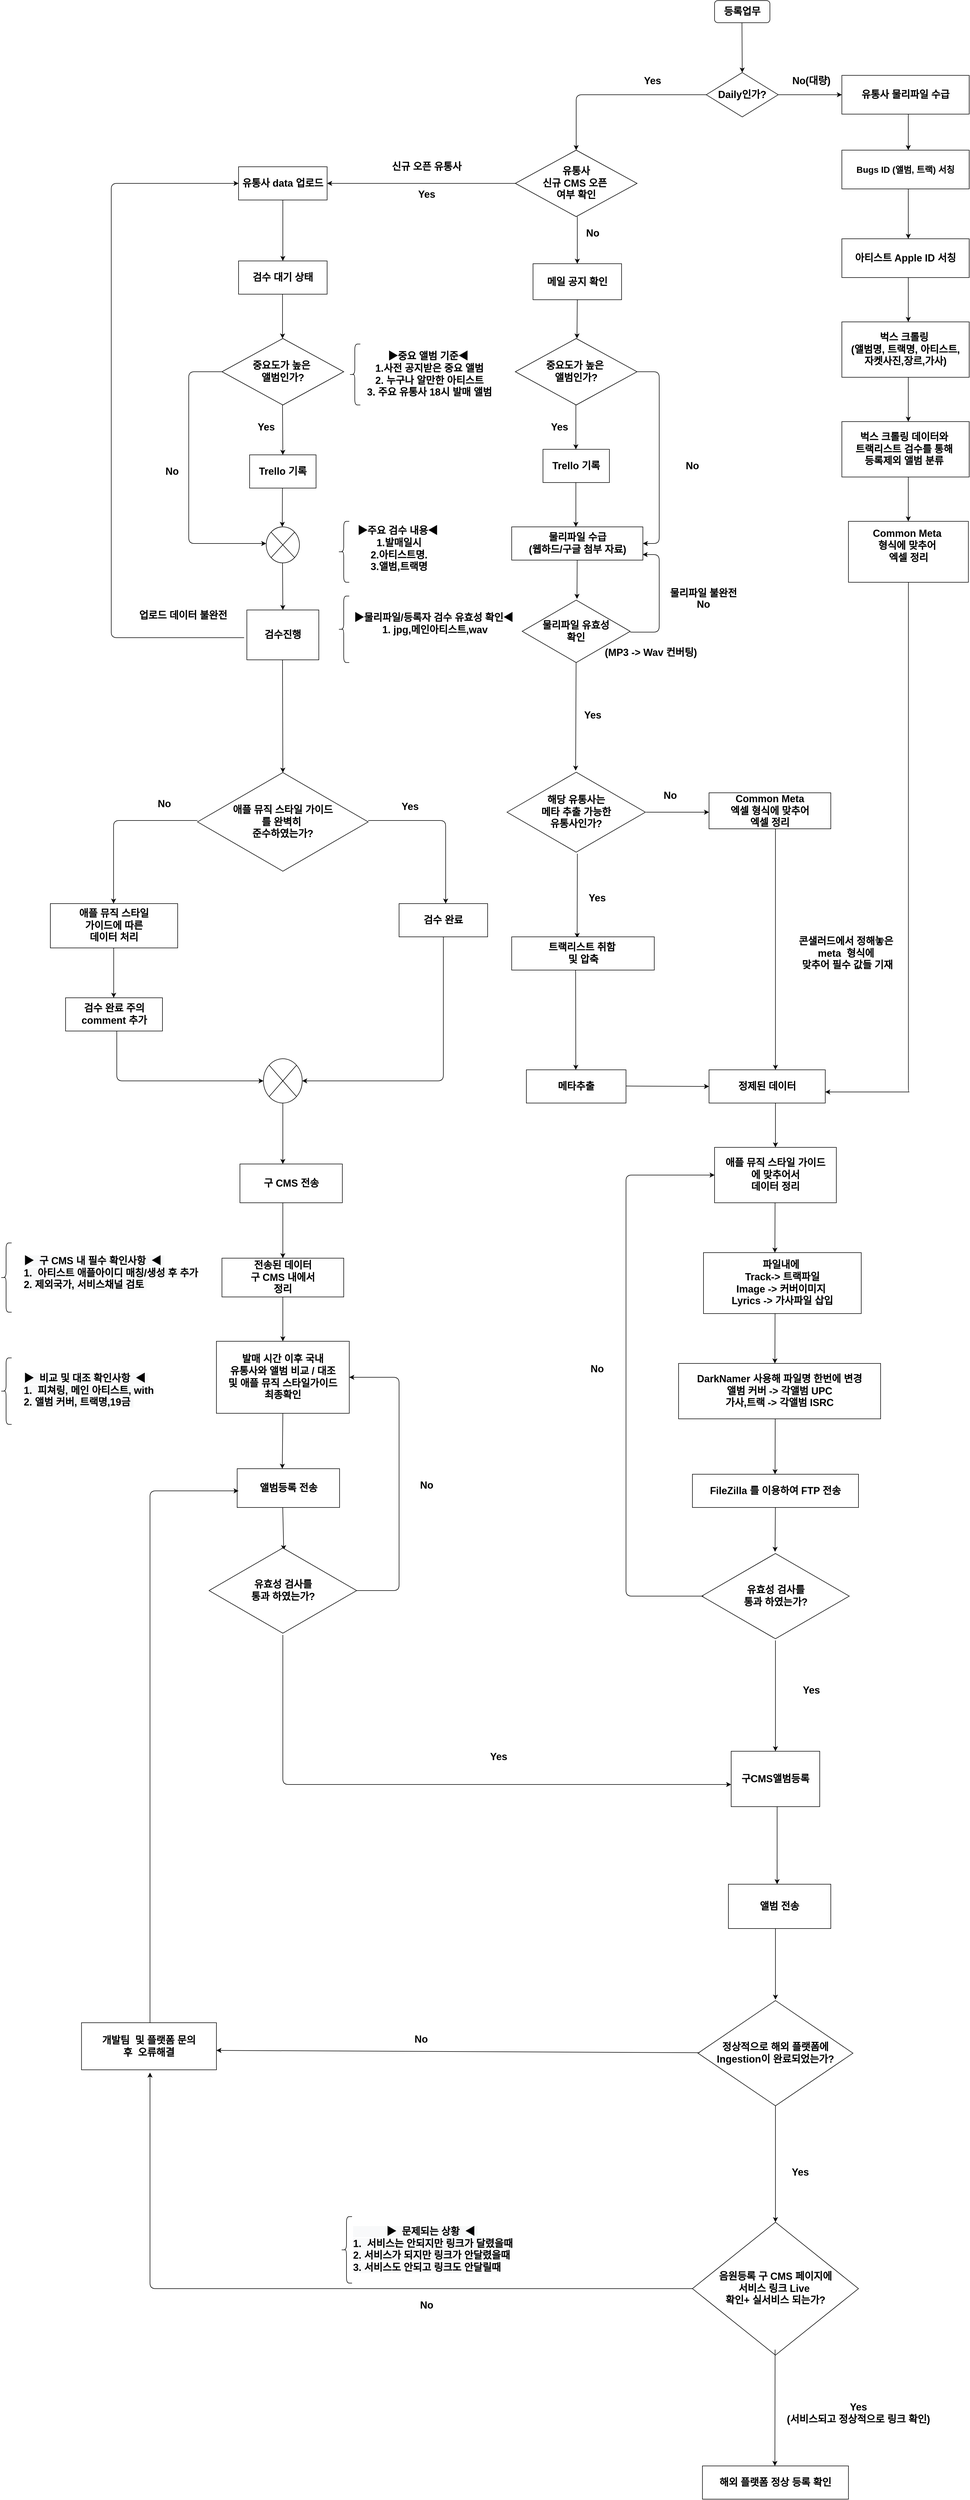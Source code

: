 <mxfile version="13.7.7" type="github" pages="3">
  <diagram id="C5RBs43oDa-KdzZeNtuy" name="Process">
    <mxGraphModel dx="1240" dy="808" grid="1" gridSize="10" guides="1" tooltips="1" connect="1" arrows="1" fold="1" page="1" pageScale="5" pageWidth="827" pageHeight="1169" math="0" shadow="0">
      <root>
        <mxCell id="WIyWlLk6GJQsqaUBKTNV-0" />
        <mxCell id="WIyWlLk6GJQsqaUBKTNV-1" parent="WIyWlLk6GJQsqaUBKTNV-0" />
        <mxCell id="5MN-hVibq4f068yrZOm2-0" value="" style="group" parent="WIyWlLk6GJQsqaUBKTNV-1" vertex="1" connectable="0">
          <mxGeometry x="950" y="70" width="1750" height="3990" as="geometry" />
        </mxCell>
        <mxCell id="NXojXSi49g-Y3K-OqPZ--0" value="&lt;span style=&quot;font-size: 18px&quot;&gt;등록업무&lt;/span&gt;" style="rounded=1;whiteSpace=wrap;html=1;fontStyle=1" parent="5MN-hVibq4f068yrZOm2-0" vertex="1">
          <mxGeometry x="1290" width="100" height="40" as="geometry" />
        </mxCell>
        <mxCell id="NXojXSi49g-Y3K-OqPZ--2" value="" style="endArrow=classic;html=1;fontStyle=1" parent="5MN-hVibq4f068yrZOm2-0" edge="1">
          <mxGeometry width="50" height="50" relative="1" as="geometry">
            <mxPoint x="1339.5" y="40" as="sourcePoint" />
            <mxPoint x="1340" y="130" as="targetPoint" />
          </mxGeometry>
        </mxCell>
        <mxCell id="NXojXSi49g-Y3K-OqPZ--3" value="&lt;font style=&quot;font-size: 18px&quot;&gt;Daily인가?&lt;/font&gt;" style="rhombus;whiteSpace=wrap;html=1;fontStyle=1" parent="5MN-hVibq4f068yrZOm2-0" vertex="1">
          <mxGeometry x="1275" y="130" width="130" height="80" as="geometry" />
        </mxCell>
        <mxCell id="NXojXSi49g-Y3K-OqPZ--5" value="&lt;span style=&quot;font-size: 18px&quot;&gt;No(대량)&lt;/span&gt;" style="text;html=1;strokeColor=none;fillColor=none;align=center;verticalAlign=middle;whiteSpace=wrap;rounded=0;fontStyle=1" parent="5MN-hVibq4f068yrZOm2-0" vertex="1">
          <mxGeometry x="1410" y="135" width="110" height="20" as="geometry" />
        </mxCell>
        <mxCell id="NXojXSi49g-Y3K-OqPZ--6" value="" style="edgeStyle=segmentEdgeStyle;endArrow=classic;html=1;fontStyle=1" parent="5MN-hVibq4f068yrZOm2-0" edge="1">
          <mxGeometry width="50" height="50" relative="1" as="geometry">
            <mxPoint x="1275" y="170" as="sourcePoint" />
            <mxPoint x="1040" y="270" as="targetPoint" />
            <Array as="points">
              <mxPoint x="1040" y="170" />
              <mxPoint x="1040" y="270" />
            </Array>
          </mxGeometry>
        </mxCell>
        <mxCell id="NXojXSi49g-Y3K-OqPZ--7" value="&lt;span style=&quot;font-size: 18px&quot;&gt;No&lt;/span&gt;" style="text;html=1;strokeColor=none;fillColor=none;align=center;verticalAlign=middle;whiteSpace=wrap;rounded=0;fontStyle=1" parent="5MN-hVibq4f068yrZOm2-0" vertex="1">
          <mxGeometry x="1010" y="410" width="120" height="20" as="geometry" />
        </mxCell>
        <mxCell id="NXojXSi49g-Y3K-OqPZ--8" value="&lt;font style=&quot;font-size: 18px&quot;&gt;유통사&lt;br&gt;신규 CMS 오픈&amp;nbsp;&lt;br&gt;여부 확인&lt;/font&gt;" style="rhombus;whiteSpace=wrap;html=1;fontStyle=1" parent="5MN-hVibq4f068yrZOm2-0" vertex="1">
          <mxGeometry x="930" y="270" width="220" height="120" as="geometry" />
        </mxCell>
        <mxCell id="NXojXSi49g-Y3K-OqPZ--10" value="&lt;span style=&quot;font-size: 18px&quot;&gt;신규 오픈 유통사&lt;/span&gt;" style="text;html=1;strokeColor=none;fillColor=none;align=center;verticalAlign=middle;whiteSpace=wrap;rounded=0;fontStyle=1" parent="5MN-hVibq4f068yrZOm2-0" vertex="1">
          <mxGeometry x="680" y="290" width="180" height="20" as="geometry" />
        </mxCell>
        <mxCell id="NXojXSi49g-Y3K-OqPZ--12" value="&lt;span style=&quot;font-size: 18px&quot;&gt;Yes&lt;/span&gt;" style="text;html=1;strokeColor=none;fillColor=none;align=center;verticalAlign=middle;whiteSpace=wrap;rounded=0;fontStyle=1" parent="5MN-hVibq4f068yrZOm2-0" vertex="1">
          <mxGeometry x="710" y="340" width="120" height="20" as="geometry" />
        </mxCell>
        <mxCell id="NXojXSi49g-Y3K-OqPZ--13" value="" style="endArrow=classic;html=1;fontStyle=1" parent="5MN-hVibq4f068yrZOm2-0" target="NXojXSi49g-Y3K-OqPZ--14" edge="1">
          <mxGeometry width="50" height="50" relative="1" as="geometry">
            <mxPoint x="1042" y="390" as="sourcePoint" />
            <mxPoint x="1040" y="430" as="targetPoint" />
          </mxGeometry>
        </mxCell>
        <mxCell id="NXojXSi49g-Y3K-OqPZ--14" value="&lt;span style=&quot;font-size: 18px&quot;&gt;&lt;br&gt;메일 공지 확인&lt;br&gt;&lt;br&gt;&lt;/span&gt;" style="rounded=0;whiteSpace=wrap;html=1;fontStyle=1" parent="5MN-hVibq4f068yrZOm2-0" vertex="1">
          <mxGeometry x="962" y="475" width="160" height="65" as="geometry" />
        </mxCell>
        <mxCell id="NXojXSi49g-Y3K-OqPZ--17" value="&lt;font style=&quot;font-size: 18px&quot;&gt;검수 대기 상태&lt;/font&gt;" style="rounded=0;whiteSpace=wrap;html=1;fontStyle=1" parent="5MN-hVibq4f068yrZOm2-0" vertex="1">
          <mxGeometry x="430" y="470" width="160" height="60" as="geometry" />
        </mxCell>
        <mxCell id="NXojXSi49g-Y3K-OqPZ--18" value="" style="endArrow=classic;html=1;exitX=0.5;exitY=1;exitDx=0;exitDy=0;fontStyle=1" parent="5MN-hVibq4f068yrZOm2-0" source="NXojXSi49g-Y3K-OqPZ--14" edge="1">
          <mxGeometry width="50" height="50" relative="1" as="geometry">
            <mxPoint x="1041" y="580" as="sourcePoint" />
            <mxPoint x="1041.41" y="610" as="targetPoint" />
          </mxGeometry>
        </mxCell>
        <mxCell id="NXojXSi49g-Y3K-OqPZ--19" value="&lt;span style=&quot;font-size: 18px&quot;&gt;중요도가 높은&amp;nbsp;&lt;br&gt;앨범인가?&lt;br&gt;&lt;/span&gt;" style="rhombus;whiteSpace=wrap;html=1;fontStyle=1" parent="5MN-hVibq4f068yrZOm2-0" vertex="1">
          <mxGeometry x="930" y="610" width="220" height="120" as="geometry" />
        </mxCell>
        <mxCell id="NXojXSi49g-Y3K-OqPZ--21" value="" style="endArrow=classic;html=1;fontStyle=1" parent="5MN-hVibq4f068yrZOm2-0" edge="1">
          <mxGeometry width="50" height="50" relative="1" as="geometry">
            <mxPoint x="509.41" y="530" as="sourcePoint" />
            <mxPoint x="509.41" y="610" as="targetPoint" />
          </mxGeometry>
        </mxCell>
        <mxCell id="NXojXSi49g-Y3K-OqPZ--22" value="&lt;span style=&quot;font-size: 18px&quot;&gt;중요도가 높은&amp;nbsp;&lt;br&gt;앨범인가?&lt;br&gt;&lt;/span&gt;" style="rhombus;whiteSpace=wrap;html=1;fontStyle=1" parent="5MN-hVibq4f068yrZOm2-0" vertex="1">
          <mxGeometry x="400" y="610" width="220" height="120" as="geometry" />
        </mxCell>
        <mxCell id="NXojXSi49g-Y3K-OqPZ--23" value="&lt;font style=&quot;font-size: 18px&quot;&gt;Trello 기록&lt;/font&gt;" style="rounded=0;whiteSpace=wrap;html=1;fontStyle=1" parent="5MN-hVibq4f068yrZOm2-0" vertex="1">
          <mxGeometry x="980" y="810" width="120" height="60" as="geometry" />
        </mxCell>
        <mxCell id="NXojXSi49g-Y3K-OqPZ--24" value="&lt;span style=&quot;font-size: 18px&quot;&gt;Yes&lt;/span&gt;" style="text;html=1;strokeColor=none;fillColor=none;align=center;verticalAlign=middle;whiteSpace=wrap;rounded=0;fontStyle=1" parent="5MN-hVibq4f068yrZOm2-0" vertex="1">
          <mxGeometry x="420" y="760" width="120" height="20" as="geometry" />
        </mxCell>
        <mxCell id="NXojXSi49g-Y3K-OqPZ--28" value="" style="endArrow=classic;html=1;fontStyle=1" parent="5MN-hVibq4f068yrZOm2-0" edge="1">
          <mxGeometry width="50" height="50" relative="1" as="geometry">
            <mxPoint x="1039.41" y="730" as="sourcePoint" />
            <mxPoint x="1039.41" y="810" as="targetPoint" />
          </mxGeometry>
        </mxCell>
        <mxCell id="NXojXSi49g-Y3K-OqPZ--29" value="" style="endArrow=classic;html=1;entryX=0.5;entryY=0;entryDx=0;entryDy=0;fontStyle=1" parent="5MN-hVibq4f068yrZOm2-0" target="NXojXSi49g-Y3K-OqPZ--44" edge="1">
          <mxGeometry width="50" height="50" relative="1" as="geometry">
            <mxPoint x="509.41" y="730" as="sourcePoint" />
            <mxPoint x="509.41" y="810" as="targetPoint" />
          </mxGeometry>
        </mxCell>
        <mxCell id="NXojXSi49g-Y3K-OqPZ--30" value="&lt;span style=&quot;font-size: 18px&quot;&gt;Yes&lt;/span&gt;" style="text;html=1;strokeColor=none;fillColor=none;align=center;verticalAlign=middle;whiteSpace=wrap;rounded=0;fontStyle=1" parent="5MN-hVibq4f068yrZOm2-0" vertex="1">
          <mxGeometry x="950" y="760" width="120" height="20" as="geometry" />
        </mxCell>
        <mxCell id="NXojXSi49g-Y3K-OqPZ--31" value="&lt;span style=&quot;font-size: 18px&quot;&gt;검수 완료&lt;/span&gt;" style="rounded=0;whiteSpace=wrap;html=1;fontStyle=1" parent="5MN-hVibq4f068yrZOm2-0" vertex="1">
          <mxGeometry x="720" y="1630" width="160" height="60" as="geometry" />
        </mxCell>
        <mxCell id="NXojXSi49g-Y3K-OqPZ--32" value="&lt;span style=&quot;font-size: 18px&quot;&gt;▶중요 앨범 기준◀&amp;nbsp;&lt;br&gt;1.사전 공지받은 중요 앨범&lt;br&gt;2. 누구나 알만한 아티스트&lt;br&gt;3. 주요 유통사 18시 발매 앨범&lt;br&gt;&lt;/span&gt;" style="text;html=1;strokeColor=none;fillColor=none;align=center;verticalAlign=middle;whiteSpace=wrap;rounded=0;fontStyle=1" parent="5MN-hVibq4f068yrZOm2-0" vertex="1">
          <mxGeometry x="635" y="580" width="280" height="190" as="geometry" />
        </mxCell>
        <mxCell id="NXojXSi49g-Y3K-OqPZ--33" value="" style="shape=curlyBracket;whiteSpace=wrap;html=1;rounded=1;fontStyle=1" parent="5MN-hVibq4f068yrZOm2-0" vertex="1">
          <mxGeometry x="630" y="620" width="20" height="110" as="geometry" />
        </mxCell>
        <mxCell id="NXojXSi49g-Y3K-OqPZ--37" value="" style="edgeStyle=elbowEdgeStyle;elbow=horizontal;endArrow=classic;html=1;fontStyle=1" parent="5MN-hVibq4f068yrZOm2-0" edge="1">
          <mxGeometry width="50" height="50" relative="1" as="geometry">
            <mxPoint x="400" y="670" as="sourcePoint" />
            <mxPoint x="480" y="980" as="targetPoint" />
            <Array as="points">
              <mxPoint x="340" y="800" />
            </Array>
          </mxGeometry>
        </mxCell>
        <mxCell id="NXojXSi49g-Y3K-OqPZ--38" value="" style="endArrow=classic;html=1;fontStyle=1" parent="5MN-hVibq4f068yrZOm2-0" edge="1">
          <mxGeometry width="50" height="50" relative="1" as="geometry">
            <mxPoint x="509.29" y="880" as="sourcePoint" />
            <mxPoint x="509" y="950" as="targetPoint" />
          </mxGeometry>
        </mxCell>
        <mxCell id="NXojXSi49g-Y3K-OqPZ--39" value="" style="edgeStyle=elbowEdgeStyle;elbow=horizontal;endArrow=classic;html=1;entryX=1;entryY=0.5;entryDx=0;entryDy=0;fontStyle=1" parent="5MN-hVibq4f068yrZOm2-0" target="NXojXSi49g-Y3K-OqPZ--46" edge="1">
          <mxGeometry width="50" height="50" relative="1" as="geometry">
            <mxPoint x="1150" y="670" as="sourcePoint" />
            <mxPoint x="1110" y="980" as="targetPoint" />
            <Array as="points">
              <mxPoint x="1190" y="920" />
              <mxPoint x="1210" y="840" />
            </Array>
          </mxGeometry>
        </mxCell>
        <mxCell id="NXojXSi49g-Y3K-OqPZ--40" value="" style="endArrow=classic;html=1;fontStyle=1" parent="5MN-hVibq4f068yrZOm2-0" edge="1">
          <mxGeometry width="50" height="50" relative="1" as="geometry">
            <mxPoint x="1039.41" y="870" as="sourcePoint" />
            <mxPoint x="1039.41" y="950" as="targetPoint" />
          </mxGeometry>
        </mxCell>
        <mxCell id="NXojXSi49g-Y3K-OqPZ--41" value="&lt;span style=&quot;font-size: 18px&quot;&gt;Yes&lt;/span&gt;" style="text;html=1;strokeColor=none;fillColor=none;align=center;verticalAlign=middle;whiteSpace=wrap;rounded=0;fontStyle=1" parent="5MN-hVibq4f068yrZOm2-0" vertex="1">
          <mxGeometry x="680" y="1445" width="120" height="20" as="geometry" />
        </mxCell>
        <mxCell id="NXojXSi49g-Y3K-OqPZ--42" value="&lt;span style=&quot;font-size: 18px&quot;&gt;No&lt;/span&gt;" style="text;html=1;strokeColor=none;fillColor=none;align=center;verticalAlign=middle;whiteSpace=wrap;rounded=0;fontStyle=1" parent="5MN-hVibq4f068yrZOm2-0" vertex="1">
          <mxGeometry x="1190" y="830" width="120" height="20" as="geometry" />
        </mxCell>
        <mxCell id="NXojXSi49g-Y3K-OqPZ--44" value="&lt;font style=&quot;font-size: 18px&quot;&gt;Trello 기록&lt;/font&gt;" style="rounded=0;whiteSpace=wrap;html=1;fontStyle=1" parent="5MN-hVibq4f068yrZOm2-0" vertex="1">
          <mxGeometry x="450" y="820" width="120" height="60" as="geometry" />
        </mxCell>
        <mxCell id="NXojXSi49g-Y3K-OqPZ--46" value="&lt;font style=&quot;font-size: 18px&quot;&gt;물리파일 수급&lt;br&gt;(웹하드/구글 첨부 자료)&lt;br&gt;&lt;/font&gt;" style="rounded=0;whiteSpace=wrap;html=1;fontStyle=1" parent="5MN-hVibq4f068yrZOm2-0" vertex="1">
          <mxGeometry x="923.5" y="950" width="237" height="60" as="geometry" />
        </mxCell>
        <mxCell id="_Ghy4deFd8bVYPHdU4sL-0" value="&lt;span style=&quot;font-size: 18px&quot;&gt;유통사 data 업로드&lt;/span&gt;" style="rounded=0;whiteSpace=wrap;html=1;fontStyle=1" parent="5MN-hVibq4f068yrZOm2-0" vertex="1">
          <mxGeometry x="430" y="300" width="160" height="60" as="geometry" />
        </mxCell>
        <mxCell id="_Ghy4deFd8bVYPHdU4sL-1" value="" style="endArrow=classic;html=1;entryX=1;entryY=0.5;entryDx=0;entryDy=0;fontStyle=1" parent="5MN-hVibq4f068yrZOm2-0" target="_Ghy4deFd8bVYPHdU4sL-0" edge="1">
          <mxGeometry width="50" height="50" relative="1" as="geometry">
            <mxPoint x="930" y="330" as="sourcePoint" />
            <mxPoint x="610" y="330" as="targetPoint" />
          </mxGeometry>
        </mxCell>
        <mxCell id="_Ghy4deFd8bVYPHdU4sL-3" value="" style="endArrow=classic;html=1;entryX=0.5;entryY=0;entryDx=0;entryDy=0;fontStyle=1" parent="5MN-hVibq4f068yrZOm2-0" target="NXojXSi49g-Y3K-OqPZ--17" edge="1">
          <mxGeometry width="50" height="50" relative="1" as="geometry">
            <mxPoint x="510" y="360" as="sourcePoint" />
            <mxPoint x="560" y="310" as="targetPoint" />
          </mxGeometry>
        </mxCell>
        <mxCell id="_Ghy4deFd8bVYPHdU4sL-10" value="&lt;font style=&quot;font-size: 18px&quot;&gt;물리파일 유효성&lt;br&gt;확인&lt;br&gt;&lt;/font&gt;" style="html=1;whiteSpace=wrap;aspect=fixed;shape=isoRectangle;fontStyle=1" parent="5MN-hVibq4f068yrZOm2-0" vertex="1">
          <mxGeometry x="942.42" y="1080" width="195.17" height="117.1" as="geometry" />
        </mxCell>
        <mxCell id="_Ghy4deFd8bVYPHdU4sL-11" value="" style="endArrow=classic;html=1;fontStyle=1;entryX=0.5;entryY=0;entryDx=0;entryDy=0;" parent="5MN-hVibq4f068yrZOm2-0" target="_Ghy4deFd8bVYPHdU4sL-41" edge="1">
          <mxGeometry width="50" height="50" relative="1" as="geometry">
            <mxPoint x="509.41" y="1010.0" as="sourcePoint" />
            <mxPoint x="509" y="1090" as="targetPoint" />
          </mxGeometry>
        </mxCell>
        <mxCell id="_Ghy4deFd8bVYPHdU4sL-12" value="" style="edgeStyle=elbowEdgeStyle;elbow=horizontal;endArrow=classic;html=1;fontStyle=1" parent="5MN-hVibq4f068yrZOm2-0" edge="1">
          <mxGeometry width="50" height="50" relative="1" as="geometry">
            <mxPoint x="440" y="1150" as="sourcePoint" />
            <mxPoint x="430" y="330" as="targetPoint" />
            <Array as="points">
              <mxPoint x="200" y="450" />
            </Array>
          </mxGeometry>
        </mxCell>
        <mxCell id="_Ghy4deFd8bVYPHdU4sL-13" value="&lt;span style=&quot;font-size: 18px&quot;&gt;물리파일 불완전&lt;/span&gt;" style="text;html=1;strokeColor=none;fillColor=none;align=center;verticalAlign=middle;whiteSpace=wrap;rounded=0;fontStyle=1" parent="5MN-hVibq4f068yrZOm2-0" vertex="1">
          <mxGeometry x="1170" y="1050" width="200" height="40" as="geometry" />
        </mxCell>
        <mxCell id="_Ghy4deFd8bVYPHdU4sL-14" value="" style="shape=curlyBracket;whiteSpace=wrap;html=1;rounded=1;fontStyle=1" parent="5MN-hVibq4f068yrZOm2-0" vertex="1">
          <mxGeometry x="610" y="1074.9" width="20" height="120" as="geometry" />
        </mxCell>
        <mxCell id="_Ghy4deFd8bVYPHdU4sL-15" value="&lt;span style=&quot;font-size: 18px&quot;&gt;▶물리파일/등록자 검수 유효성 확인◀&amp;nbsp;&lt;br&gt;1. jpg,메인아티스트,wav&lt;br&gt;&lt;/span&gt;" style="text;html=1;strokeColor=none;fillColor=none;align=center;verticalAlign=middle;whiteSpace=wrap;rounded=0;fontStyle=1" parent="5MN-hVibq4f068yrZOm2-0" vertex="1">
          <mxGeometry x="620" y="1030" width="330" height="190" as="geometry" />
        </mxCell>
        <mxCell id="_Ghy4deFd8bVYPHdU4sL-16" value="" style="endArrow=classic;html=1;fontStyle=1" parent="5MN-hVibq4f068yrZOm2-0" edge="1">
          <mxGeometry width="50" height="50" relative="1" as="geometry">
            <mxPoint x="1041.82" y="1010" as="sourcePoint" />
            <mxPoint x="1041.41" y="1080" as="targetPoint" />
          </mxGeometry>
        </mxCell>
        <mxCell id="_Ghy4deFd8bVYPHdU4sL-20" value="" style="edgeStyle=elbowEdgeStyle;elbow=horizontal;endArrow=classic;html=1;fontStyle=1" parent="5MN-hVibq4f068yrZOm2-0" edge="1">
          <mxGeometry width="50" height="50" relative="1" as="geometry">
            <mxPoint x="1137.59" y="1140" as="sourcePoint" />
            <mxPoint x="1160" y="1000" as="targetPoint" />
            <Array as="points">
              <mxPoint x="1190" y="1070" />
            </Array>
          </mxGeometry>
        </mxCell>
        <mxCell id="_Ghy4deFd8bVYPHdU4sL-21" value="&lt;span style=&quot;font-size: 18px&quot;&gt;업로드 데이터 불완전&lt;/span&gt;" style="text;html=1;strokeColor=none;fillColor=none;align=center;verticalAlign=middle;whiteSpace=wrap;rounded=0;fontStyle=1" parent="5MN-hVibq4f068yrZOm2-0" vertex="1">
          <mxGeometry x="230" y="1090" width="200" height="40" as="geometry" />
        </mxCell>
        <mxCell id="_Ghy4deFd8bVYPHdU4sL-22" value="" style="endArrow=classic;html=1;fontStyle=1;entryX=0.5;entryY=0.02;entryDx=0;entryDy=0;entryPerimeter=0;" parent="5MN-hVibq4f068yrZOm2-0" target="_Ghy4deFd8bVYPHdU4sL-34" edge="1">
          <mxGeometry width="50" height="50" relative="1" as="geometry">
            <mxPoint x="509.41" y="1190.0" as="sourcePoint" />
            <mxPoint x="508" y="1400" as="targetPoint" />
          </mxGeometry>
        </mxCell>
        <mxCell id="_Ghy4deFd8bVYPHdU4sL-23" value="" style="endArrow=classic;html=1;fontStyle=1" parent="5MN-hVibq4f068yrZOm2-0" edge="1">
          <mxGeometry width="50" height="50" relative="1" as="geometry">
            <mxPoint x="1039.82" y="1194.9" as="sourcePoint" />
            <mxPoint x="1039" y="1390" as="targetPoint" />
          </mxGeometry>
        </mxCell>
        <mxCell id="_Ghy4deFd8bVYPHdU4sL-25" value="&lt;span style=&quot;font-size: 18px&quot;&gt;Yes&lt;/span&gt;" style="text;html=1;strokeColor=none;fillColor=none;align=center;verticalAlign=middle;whiteSpace=wrap;rounded=0;fontStyle=1" parent="5MN-hVibq4f068yrZOm2-0" vertex="1">
          <mxGeometry x="1017.59" y="1610" width="120" height="20" as="geometry" />
        </mxCell>
        <mxCell id="_Ghy4deFd8bVYPHdU4sL-34" value="&lt;font style=&quot;font-size: 18px&quot;&gt;애플 뮤직 스타일 가이드&lt;br&gt;를 완벽히&amp;nbsp;&lt;br&gt;준수하였는가?&lt;br&gt;&lt;/font&gt;" style="html=1;whiteSpace=wrap;aspect=fixed;shape=isoRectangle;fontStyle=1" parent="5MN-hVibq4f068yrZOm2-0" vertex="1">
          <mxGeometry x="355.84" y="1390" width="308.33" height="185" as="geometry" />
        </mxCell>
        <mxCell id="_Ghy4deFd8bVYPHdU4sL-35" value="" style="edgeStyle=segmentEdgeStyle;endArrow=classic;html=1;fontStyle=1" parent="5MN-hVibq4f068yrZOm2-0" edge="1">
          <mxGeometry width="50" height="50" relative="1" as="geometry">
            <mxPoint x="664.17" y="1480" as="sourcePoint" />
            <mxPoint x="804.17" y="1630" as="targetPoint" />
            <Array as="points">
              <mxPoint x="804.17" y="1480" />
              <mxPoint x="804.17" y="1610" />
            </Array>
          </mxGeometry>
        </mxCell>
        <mxCell id="_Ghy4deFd8bVYPHdU4sL-36" value="" style="edgeStyle=segmentEdgeStyle;endArrow=classic;html=1;fontStyle=1" parent="5MN-hVibq4f068yrZOm2-0" edge="1">
          <mxGeometry width="50" height="50" relative="1" as="geometry">
            <mxPoint x="355.84" y="1480" as="sourcePoint" />
            <mxPoint x="204.17" y="1630" as="targetPoint" />
            <Array as="points">
              <mxPoint x="204.17" y="1480" />
              <mxPoint x="204.17" y="1610" />
            </Array>
          </mxGeometry>
        </mxCell>
        <mxCell id="_Ghy4deFd8bVYPHdU4sL-37" value="&lt;span style=&quot;font-size: 18px&quot;&gt;No&lt;/span&gt;" style="text;html=1;strokeColor=none;fillColor=none;align=center;verticalAlign=middle;whiteSpace=wrap;rounded=0;fontStyle=1" parent="5MN-hVibq4f068yrZOm2-0" vertex="1">
          <mxGeometry x="235.84" y="1440" width="120" height="20" as="geometry" />
        </mxCell>
        <mxCell id="_Ghy4deFd8bVYPHdU4sL-38" value="&lt;span style=&quot;font-size: 18px&quot;&gt;No&lt;/span&gt;" style="text;html=1;strokeColor=none;fillColor=none;align=center;verticalAlign=middle;whiteSpace=wrap;rounded=0;fontStyle=1" parent="5MN-hVibq4f068yrZOm2-0" vertex="1">
          <mxGeometry x="250" y="840" width="120" height="20" as="geometry" />
        </mxCell>
        <mxCell id="_Ghy4deFd8bVYPHdU4sL-40" value="&lt;span style=&quot;font-size: 18px&quot;&gt;애플 뮤직 스타일&lt;br&gt;가이드에 따른&lt;br&gt;데이터 처리&lt;br&gt;&lt;/span&gt;" style="rounded=0;whiteSpace=wrap;html=1;fontStyle=1" parent="5MN-hVibq4f068yrZOm2-0" vertex="1">
          <mxGeometry x="90" y="1630" width="230" height="80" as="geometry" />
        </mxCell>
        <mxCell id="_Ghy4deFd8bVYPHdU4sL-41" value="&lt;span style=&quot;font-size: 18px&quot;&gt;검수진행&lt;/span&gt;" style="rounded=0;whiteSpace=wrap;html=1;fontStyle=1" parent="5MN-hVibq4f068yrZOm2-0" vertex="1">
          <mxGeometry x="445" y="1100" width="130" height="90" as="geometry" />
        </mxCell>
        <mxCell id="_Ghy4deFd8bVYPHdU4sL-42" value="&lt;span style=&quot;font-size: 18px&quot;&gt;검수 완료 주의&lt;br&gt;comment 추가&lt;br&gt;&lt;/span&gt;" style="rounded=0;whiteSpace=wrap;html=1;fontStyle=1" parent="5MN-hVibq4f068yrZOm2-0" vertex="1">
          <mxGeometry x="117.5" y="1800" width="175" height="60" as="geometry" />
        </mxCell>
        <mxCell id="_Ghy4deFd8bVYPHdU4sL-43" value="" style="endArrow=classic;html=1;fontStyle=1" parent="5MN-hVibq4f068yrZOm2-0" edge="1">
          <mxGeometry width="50" height="50" relative="1" as="geometry">
            <mxPoint x="204.41" y="1710" as="sourcePoint" />
            <mxPoint x="204.41" y="1800" as="targetPoint" />
          </mxGeometry>
        </mxCell>
        <mxCell id="_Ghy4deFd8bVYPHdU4sL-45" value="" style="edgeStyle=segmentEdgeStyle;endArrow=classic;html=1;fontStyle=1" parent="5MN-hVibq4f068yrZOm2-0" target="_Ghy4deFd8bVYPHdU4sL-47" edge="1">
          <mxGeometry width="50" height="50" relative="1" as="geometry">
            <mxPoint x="210" y="1860" as="sourcePoint" />
            <mxPoint x="470" y="1950" as="targetPoint" />
            <Array as="points">
              <mxPoint x="210" y="1950" />
              <mxPoint x="260" y="1950" />
            </Array>
          </mxGeometry>
        </mxCell>
        <mxCell id="_Ghy4deFd8bVYPHdU4sL-46" value="" style="edgeStyle=segmentEdgeStyle;endArrow=classic;html=1;entryX=1;entryY=0.5;entryDx=0;entryDy=0;fontStyle=1" parent="5MN-hVibq4f068yrZOm2-0" target="_Ghy4deFd8bVYPHdU4sL-47" edge="1">
          <mxGeometry width="50" height="50" relative="1" as="geometry">
            <mxPoint x="800" y="1690" as="sourcePoint" />
            <mxPoint x="530" y="1950" as="targetPoint" />
            <Array as="points">
              <mxPoint x="800" y="1950" />
            </Array>
          </mxGeometry>
        </mxCell>
        <mxCell id="_Ghy4deFd8bVYPHdU4sL-47" value="" style="shape=sumEllipse;perimeter=ellipsePerimeter;whiteSpace=wrap;html=1;backgroundOutline=1;fontStyle=1" parent="5MN-hVibq4f068yrZOm2-0" vertex="1">
          <mxGeometry x="475" y="1910" width="70" height="80" as="geometry" />
        </mxCell>
        <mxCell id="_Ghy4deFd8bVYPHdU4sL-48" value="" style="endArrow=classic;html=1;fontStyle=1" parent="5MN-hVibq4f068yrZOm2-0" edge="1">
          <mxGeometry width="50" height="50" relative="1" as="geometry">
            <mxPoint x="510" y="1990" as="sourcePoint" />
            <mxPoint x="510" y="2100" as="targetPoint" />
          </mxGeometry>
        </mxCell>
        <mxCell id="_Ghy4deFd8bVYPHdU4sL-49" value="&lt;span style=&quot;font-size: 18px&quot;&gt;앨범 전송&lt;/span&gt;" style="rounded=0;whiteSpace=wrap;html=1;fontStyle=1" parent="5MN-hVibq4f068yrZOm2-0" vertex="1">
          <mxGeometry x="1315" y="3400" width="185" height="80" as="geometry" />
        </mxCell>
        <mxCell id="_Ghy4deFd8bVYPHdU4sL-50" value="" style="endArrow=classic;html=1;fontStyle=1" parent="5MN-hVibq4f068yrZOm2-0" edge="1">
          <mxGeometry width="50" height="50" relative="1" as="geometry">
            <mxPoint x="510" y="2160" as="sourcePoint" />
            <mxPoint x="510" y="2270" as="targetPoint" />
          </mxGeometry>
        </mxCell>
        <mxCell id="_Ghy4deFd8bVYPHdU4sL-51" value="&lt;font style=&quot;font-size: 18px&quot;&gt;전송된 데이터 &lt;br&gt;구 CMS 내에서&lt;br&gt;정리&lt;/font&gt;" style="rounded=0;whiteSpace=wrap;html=1;fontStyle=1" parent="5MN-hVibq4f068yrZOm2-0" vertex="1">
          <mxGeometry x="400" y="2270" width="220" height="70" as="geometry" />
        </mxCell>
        <mxCell id="_Ghy4deFd8bVYPHdU4sL-52" value="" style="shape=curlyBracket;whiteSpace=wrap;html=1;rounded=1;fontStyle=1" parent="5MN-hVibq4f068yrZOm2-0" vertex="1">
          <mxGeometry y="2242.5" width="20" height="125" as="geometry" />
        </mxCell>
        <mxCell id="_Ghy4deFd8bVYPHdU4sL-53" value="&lt;span style=&quot;color: rgb(0, 0, 0); font-family: helvetica; font-size: 18px; font-style: normal; letter-spacing: normal; text-align: center; text-indent: 0px; text-transform: none; word-spacing: 0px; background-color: rgb(248, 249, 250); display: inline; float: none;&quot;&gt;▶&amp;nbsp; 구 CMS 내 필수 확인사항&amp;nbsp; ◀&amp;nbsp;&lt;br&gt;1.&amp;nbsp; 아티스트 애플아이디 매칭/생성 후 추가&lt;br&gt;2. 제외국가, 서비스채널 검토&amp;nbsp;&lt;br&gt;&lt;/span&gt;" style="text;whiteSpace=wrap;html=1;fontStyle=1" parent="5MN-hVibq4f068yrZOm2-0" vertex="1">
          <mxGeometry x="40" y="2257.5" width="380" height="100" as="geometry" />
        </mxCell>
        <mxCell id="_Ghy4deFd8bVYPHdU4sL-55" value="" style="endArrow=classic;html=1;entryX=0.5;entryY=0;entryDx=0;entryDy=0;fontStyle=1" parent="5MN-hVibq4f068yrZOm2-0" target="_Ghy4deFd8bVYPHdU4sL-56" edge="1">
          <mxGeometry width="50" height="50" relative="1" as="geometry">
            <mxPoint x="510" y="2340" as="sourcePoint" />
            <mxPoint x="510" y="2400" as="targetPoint" />
          </mxGeometry>
        </mxCell>
        <mxCell id="_Ghy4deFd8bVYPHdU4sL-56" value="&lt;font style=&quot;font-size: 18px&quot;&gt;발매 시간 이후 국내&lt;br&gt;유통사와 앨범 비교 / 대조&lt;br&gt;및 애플 뮤직 스타일가이드&lt;br&gt;최종확인&lt;br&gt;&lt;/font&gt;" style="rounded=0;whiteSpace=wrap;html=1;fontStyle=1" parent="5MN-hVibq4f068yrZOm2-0" vertex="1">
          <mxGeometry x="390.01" y="2420" width="240" height="130" as="geometry" />
        </mxCell>
        <mxCell id="_Ghy4deFd8bVYPHdU4sL-57" value="" style="shape=curlyBracket;whiteSpace=wrap;html=1;rounded=1;fontStyle=1" parent="5MN-hVibq4f068yrZOm2-0" vertex="1">
          <mxGeometry y="2450" width="20" height="120" as="geometry" />
        </mxCell>
        <mxCell id="_Ghy4deFd8bVYPHdU4sL-58" value="&lt;span style=&quot;color: rgb(0, 0, 0); font-family: helvetica; font-size: 18px; font-style: normal; letter-spacing: normal; text-align: center; text-indent: 0px; text-transform: none; word-spacing: 0px; background-color: rgb(248, 249, 250); display: inline; float: none;&quot;&gt;▶&amp;nbsp; 비교 및 대조 확인사항&amp;nbsp; ◀&amp;nbsp;&lt;br&gt;1.&amp;nbsp; 피쳐링, 메인 아티스트, with&lt;br&gt;2. 앨범 커버, 트랙명,19금&amp;nbsp;&lt;br&gt;&lt;/span&gt;" style="text;whiteSpace=wrap;html=1;fontStyle=1" parent="5MN-hVibq4f068yrZOm2-0" vertex="1">
          <mxGeometry x="40" y="2470" width="380" height="100" as="geometry" />
        </mxCell>
        <mxCell id="_Ghy4deFd8bVYPHdU4sL-59" value="" style="endArrow=classic;html=1;exitX=0.5;exitY=1;exitDx=0;exitDy=0;fontStyle=1" parent="5MN-hVibq4f068yrZOm2-0" source="_Ghy4deFd8bVYPHdU4sL-56" edge="1">
          <mxGeometry width="50" height="50" relative="1" as="geometry">
            <mxPoint x="509.29" y="2570" as="sourcePoint" />
            <mxPoint x="509" y="2650" as="targetPoint" />
          </mxGeometry>
        </mxCell>
        <mxCell id="_Ghy4deFd8bVYPHdU4sL-60" value="&lt;font style=&quot;font-size: 18px&quot;&gt;구 CMS 전송&lt;/font&gt;" style="rounded=0;whiteSpace=wrap;html=1;fontStyle=1" parent="5MN-hVibq4f068yrZOm2-0" vertex="1">
          <mxGeometry x="432.5" y="2100" width="185" height="70" as="geometry" />
        </mxCell>
        <mxCell id="_Ghy4deFd8bVYPHdU4sL-61" value="" style="endArrow=classic;html=1;fontStyle=1;entryX=0.506;entryY=0.044;entryDx=0;entryDy=0;entryPerimeter=0;" parent="5MN-hVibq4f068yrZOm2-0" target="_Ghy4deFd8bVYPHdU4sL-62" edge="1">
          <mxGeometry width="50" height="50" relative="1" as="geometry">
            <mxPoint x="509.58" y="2710" as="sourcePoint" />
            <mxPoint x="507" y="2797" as="targetPoint" />
          </mxGeometry>
        </mxCell>
        <mxCell id="_Ghy4deFd8bVYPHdU4sL-62" value="&lt;font style=&quot;font-size: 18px&quot;&gt;유효성 검사를 &lt;br&gt;통과 하였는가?&lt;/font&gt;" style="html=1;whiteSpace=wrap;aspect=fixed;shape=isoRectangle;fontStyle=1" parent="5MN-hVibq4f068yrZOm2-0" vertex="1">
          <mxGeometry x="376.67" y="2790" width="266.67" height="160" as="geometry" />
        </mxCell>
        <mxCell id="_Ghy4deFd8bVYPHdU4sL-63" value="" style="edgeStyle=elbowEdgeStyle;elbow=horizontal;endArrow=classic;html=1;entryX=1;entryY=0.5;entryDx=0;entryDy=0;fontStyle=1" parent="5MN-hVibq4f068yrZOm2-0" target="_Ghy4deFd8bVYPHdU4sL-56" edge="1">
          <mxGeometry width="50" height="50" relative="1" as="geometry">
            <mxPoint x="643.34" y="2870" as="sourcePoint" />
            <mxPoint x="780" y="2480" as="targetPoint" />
            <Array as="points">
              <mxPoint x="720" y="2670" />
            </Array>
          </mxGeometry>
        </mxCell>
        <mxCell id="_Ghy4deFd8bVYPHdU4sL-64" value="&lt;span style=&quot;font-size: 18px&quot;&gt;No&lt;/span&gt;" style="text;html=1;strokeColor=none;fillColor=none;align=center;verticalAlign=middle;whiteSpace=wrap;rounded=0;fontStyle=1" parent="5MN-hVibq4f068yrZOm2-0" vertex="1">
          <mxGeometry x="730" y="2670" width="80" height="20" as="geometry" />
        </mxCell>
        <mxCell id="_Ghy4deFd8bVYPHdU4sL-72" value="&lt;font style=&quot;font-size: 18px&quot;&gt;정상적으로 해외 플랫폼에&lt;br&gt;Ingestion이 완료되었는가?&lt;/font&gt;" style="rhombus;whiteSpace=wrap;html=1;fontStyle=1" parent="5MN-hVibq4f068yrZOm2-0" vertex="1">
          <mxGeometry x="1260.01" y="3610" width="280" height="190" as="geometry" />
        </mxCell>
        <mxCell id="_Ghy4deFd8bVYPHdU4sL-73" value="" style="endArrow=classic;html=1;fontStyle=1;" parent="5MN-hVibq4f068yrZOm2-0" edge="1">
          <mxGeometry width="50" height="50" relative="1" as="geometry">
            <mxPoint x="1400" y="3480" as="sourcePoint" />
            <mxPoint x="1400" y="3608.33" as="targetPoint" />
          </mxGeometry>
        </mxCell>
        <mxCell id="_Ghy4deFd8bVYPHdU4sL-74" value="&lt;span style=&quot;font-size: 18px&quot;&gt;No&lt;/span&gt;" style="text;html=1;strokeColor=none;fillColor=none;align=center;verticalAlign=middle;whiteSpace=wrap;rounded=0;fontStyle=1" parent="5MN-hVibq4f068yrZOm2-0" vertex="1">
          <mxGeometry x="720" y="3670" width="80" height="20" as="geometry" />
        </mxCell>
        <mxCell id="_Ghy4deFd8bVYPHdU4sL-76" value="&lt;span style=&quot;font-size: 18px&quot;&gt;개발팀&amp;nbsp; 및 플랫폼 문의&lt;br&gt;후&amp;nbsp; 오류해결&lt;br&gt;&lt;/span&gt;" style="rounded=0;whiteSpace=wrap;html=1;fontStyle=1" parent="5MN-hVibq4f068yrZOm2-0" vertex="1">
          <mxGeometry x="146.26" y="3650" width="243.75" height="85" as="geometry" />
        </mxCell>
        <mxCell id="_Ghy4deFd8bVYPHdU4sL-79" value="&lt;span style=&quot;font-size: 18px&quot;&gt;Yes&lt;/span&gt;" style="text;html=1;strokeColor=none;fillColor=none;align=center;verticalAlign=middle;whiteSpace=wrap;rounded=0;fontStyle=1" parent="5MN-hVibq4f068yrZOm2-0" vertex="1">
          <mxGeometry x="1405" y="3910" width="80" height="20" as="geometry" />
        </mxCell>
        <mxCell id="_Ghy4deFd8bVYPHdU4sL-80" value="&lt;font style=&quot;font-size: 18px&quot;&gt;해당 유통사는&lt;br&gt;메타 추출 가능한&lt;br&gt;유통사인가?&lt;/font&gt;" style="html=1;whiteSpace=wrap;aspect=fixed;shape=isoRectangle;fontStyle=1" parent="5MN-hVibq4f068yrZOm2-0" vertex="1">
          <mxGeometry x="915" y="1390" width="250" height="150" as="geometry" />
        </mxCell>
        <mxCell id="_Ghy4deFd8bVYPHdU4sL-81" value="" style="endArrow=classic;html=1;fontStyle=1;entryX=0.459;entryY=0.033;entryDx=0;entryDy=0;entryPerimeter=0;" parent="5MN-hVibq4f068yrZOm2-0" target="_Ghy4deFd8bVYPHdU4sL-91" edge="1">
          <mxGeometry width="50" height="50" relative="1" as="geometry">
            <mxPoint x="1042.11" y="1540" as="sourcePoint" />
            <mxPoint x="1041" y="1650" as="targetPoint" />
          </mxGeometry>
        </mxCell>
        <mxCell id="_Ghy4deFd8bVYPHdU4sL-82" value="&lt;span style=&quot;font-size: 18px&quot;&gt;Yes&lt;/span&gt;" style="text;html=1;strokeColor=none;fillColor=none;align=center;verticalAlign=middle;whiteSpace=wrap;rounded=0;fontStyle=1" parent="5MN-hVibq4f068yrZOm2-0" vertex="1">
          <mxGeometry x="1010.0" y="1280" width="120" height="20" as="geometry" />
        </mxCell>
        <mxCell id="_Ghy4deFd8bVYPHdU4sL-84" value="" style="endArrow=classic;html=1;fontStyle=1" parent="5MN-hVibq4f068yrZOm2-0" edge="1">
          <mxGeometry width="50" height="50" relative="1" as="geometry">
            <mxPoint x="1166.11" y="1465" as="sourcePoint" />
            <mxPoint x="1280" y="1465" as="targetPoint" />
          </mxGeometry>
        </mxCell>
        <mxCell id="_Ghy4deFd8bVYPHdU4sL-85" value="&lt;span style=&quot;font-size: 18px&quot;&gt;No&lt;/span&gt;" style="text;html=1;strokeColor=none;fillColor=none;align=center;verticalAlign=middle;whiteSpace=wrap;rounded=0;fontStyle=1" parent="5MN-hVibq4f068yrZOm2-0" vertex="1">
          <mxGeometry x="1150" y="1425" width="120" height="20" as="geometry" />
        </mxCell>
        <mxCell id="_Ghy4deFd8bVYPHdU4sL-87" value="&lt;span style=&quot;font-size: 18px&quot;&gt;Common Meta &lt;br&gt;엑셀 형식에 맞추어&lt;br&gt;엑셀 정리&lt;br&gt;&lt;/span&gt;" style="rounded=0;whiteSpace=wrap;html=1;fontStyle=1" parent="5MN-hVibq4f068yrZOm2-0" vertex="1">
          <mxGeometry x="1280" y="1430" width="220" height="65" as="geometry" />
        </mxCell>
        <mxCell id="_Ghy4deFd8bVYPHdU4sL-91" value="&lt;span style=&quot;font-size: 18px&quot;&gt;트랙리스트 취함&amp;nbsp;&lt;br&gt;및 압축&lt;br&gt;&lt;/span&gt;" style="rounded=0;whiteSpace=wrap;html=1;fontStyle=1" parent="5MN-hVibq4f068yrZOm2-0" vertex="1">
          <mxGeometry x="923.5" y="1690" width="257.58" height="60" as="geometry" />
        </mxCell>
        <mxCell id="_Ghy4deFd8bVYPHdU4sL-94" value="" style="endArrow=classic;html=1;fontStyle=1" parent="5MN-hVibq4f068yrZOm2-0" edge="1">
          <mxGeometry width="50" height="50" relative="1" as="geometry">
            <mxPoint x="1039" y="1750" as="sourcePoint" />
            <mxPoint x="1039.29" y="1930" as="targetPoint" />
          </mxGeometry>
        </mxCell>
        <mxCell id="_Ghy4deFd8bVYPHdU4sL-95" value="&lt;span style=&quot;font-size: 18px&quot;&gt;메타추출&lt;/span&gt;" style="rounded=0;whiteSpace=wrap;html=1;fontStyle=1" parent="5MN-hVibq4f068yrZOm2-0" vertex="1">
          <mxGeometry x="950" y="1930" width="180" height="60" as="geometry" />
        </mxCell>
        <mxCell id="_Ghy4deFd8bVYPHdU4sL-96" value="" style="endArrow=classic;html=1;entryX=0;entryY=0.5;entryDx=0;entryDy=0;fontStyle=1" parent="5MN-hVibq4f068yrZOm2-0" target="_Ghy4deFd8bVYPHdU4sL-97" edge="1">
          <mxGeometry width="50" height="50" relative="1" as="geometry">
            <mxPoint x="1130.0" y="1959.29" as="sourcePoint" />
            <mxPoint x="1243.89" y="1959.29" as="targetPoint" />
          </mxGeometry>
        </mxCell>
        <mxCell id="_Ghy4deFd8bVYPHdU4sL-97" value="&lt;span style=&quot;font-size: 18px&quot;&gt;정제된 데이터&lt;br&gt;&lt;/span&gt;" style="rounded=0;whiteSpace=wrap;html=1;fontStyle=1" parent="5MN-hVibq4f068yrZOm2-0" vertex="1">
          <mxGeometry x="1280" y="1930" width="210" height="60" as="geometry" />
        </mxCell>
        <mxCell id="_Ghy4deFd8bVYPHdU4sL-98" value="" style="endArrow=classic;html=1;fontStyle=1" parent="5MN-hVibq4f068yrZOm2-0" edge="1">
          <mxGeometry width="50" height="50" relative="1" as="geometry">
            <mxPoint x="1400" y="1495" as="sourcePoint" />
            <mxPoint x="1400" y="1930" as="targetPoint" />
          </mxGeometry>
        </mxCell>
        <mxCell id="_Ghy4deFd8bVYPHdU4sL-101" value="&lt;font style=&quot;font-size: 18px&quot;&gt;콘샐러드에서 정해놓은&amp;nbsp;&lt;br&gt;meta&amp;nbsp; 형식에&amp;nbsp;&lt;br&gt;맞추어 필수 값들 기재&lt;br&gt;&lt;/font&gt;" style="text;html=1;strokeColor=none;fillColor=none;align=center;verticalAlign=middle;whiteSpace=wrap;rounded=0;fontStyle=1" parent="5MN-hVibq4f068yrZOm2-0" vertex="1">
          <mxGeometry x="1420" y="1670" width="220" height="100" as="geometry" />
        </mxCell>
        <mxCell id="_Ghy4deFd8bVYPHdU4sL-102" value="&lt;span style=&quot;font-size: 18px&quot;&gt;No&lt;/span&gt;" style="text;html=1;strokeColor=none;fillColor=none;align=center;verticalAlign=middle;whiteSpace=wrap;rounded=0;fontStyle=1" parent="5MN-hVibq4f068yrZOm2-0" vertex="1">
          <mxGeometry x="1210" y="1080" width="120" height="20" as="geometry" />
        </mxCell>
        <mxCell id="_Ghy4deFd8bVYPHdU4sL-103" value="" style="endArrow=classic;html=1;fontStyle=1" parent="5MN-hVibq4f068yrZOm2-0" edge="1">
          <mxGeometry width="50" height="50" relative="1" as="geometry">
            <mxPoint x="1400" y="1990" as="sourcePoint" />
            <mxPoint x="1400" y="2070" as="targetPoint" />
          </mxGeometry>
        </mxCell>
        <mxCell id="_Ghy4deFd8bVYPHdU4sL-104" value="&lt;font style=&quot;font-size: 18px&quot;&gt;애플 뮤직 스타일 가이드&lt;br&gt;에 맞추어서 &lt;br&gt;데이터 정리&lt;/font&gt;" style="rounded=0;whiteSpace=wrap;html=1;fontStyle=1" parent="5MN-hVibq4f068yrZOm2-0" vertex="1">
          <mxGeometry x="1290" y="2070" width="220" height="100" as="geometry" />
        </mxCell>
        <mxCell id="_Ghy4deFd8bVYPHdU4sL-105" value="" style="endArrow=classic;html=1;fontStyle=1" parent="5MN-hVibq4f068yrZOm2-0" edge="1">
          <mxGeometry width="50" height="50" relative="1" as="geometry">
            <mxPoint x="1399.29" y="2170" as="sourcePoint" />
            <mxPoint x="1399" y="2260" as="targetPoint" />
          </mxGeometry>
        </mxCell>
        <mxCell id="_Ghy4deFd8bVYPHdU4sL-106" value="&lt;span style=&quot;font-size: 18px&quot;&gt;파일내에&amp;nbsp;&lt;br&gt;Track-&amp;gt; 트랙파일&lt;br&gt;Image -&amp;gt; 커버이미지&amp;nbsp;&lt;br&gt;Lyrics -&amp;gt; 가사파일 삽입&lt;br&gt;&lt;/span&gt;" style="rounded=0;whiteSpace=wrap;html=1;fontStyle=1" parent="5MN-hVibq4f068yrZOm2-0" vertex="1">
          <mxGeometry x="1270" y="2260" width="285" height="110" as="geometry" />
        </mxCell>
        <mxCell id="_Ghy4deFd8bVYPHdU4sL-107" value="" style="endArrow=classic;html=1;fontStyle=1" parent="5MN-hVibq4f068yrZOm2-0" edge="1">
          <mxGeometry width="50" height="50" relative="1" as="geometry">
            <mxPoint x="1399.29" y="2370" as="sourcePoint" />
            <mxPoint x="1399" y="2460" as="targetPoint" />
          </mxGeometry>
        </mxCell>
        <mxCell id="_Ghy4deFd8bVYPHdU4sL-109" value="&lt;font style=&quot;font-size: 18px&quot;&gt;DarkNamer 사용해 파일명 한번에 변경&lt;br&gt;앨범 커버 -&amp;gt; 각앨범 UPC&lt;br&gt;가사,트랙 -&amp;gt; 각앨범 ISRC&lt;br&gt;&lt;/font&gt;" style="rounded=0;whiteSpace=wrap;html=1;fontStyle=1" parent="5MN-hVibq4f068yrZOm2-0" vertex="1">
          <mxGeometry x="1225" y="2460" width="365" height="100" as="geometry" />
        </mxCell>
        <mxCell id="_Ghy4deFd8bVYPHdU4sL-110" value="" style="endArrow=classic;html=1;fontStyle=1" parent="5MN-hVibq4f068yrZOm2-0" edge="1">
          <mxGeometry width="50" height="50" relative="1" as="geometry">
            <mxPoint x="1399.58" y="2560" as="sourcePoint" />
            <mxPoint x="1399.29" y="2660" as="targetPoint" />
          </mxGeometry>
        </mxCell>
        <mxCell id="_Ghy4deFd8bVYPHdU4sL-111" value="&lt;font style=&quot;font-size: 18px&quot;&gt;FileZilla 를 이용하여 FTP 전송&lt;/font&gt;" style="rounded=0;whiteSpace=wrap;html=1;fontStyle=1" parent="5MN-hVibq4f068yrZOm2-0" vertex="1">
          <mxGeometry x="1250" y="2660" width="300" height="60" as="geometry" />
        </mxCell>
        <mxCell id="_Ghy4deFd8bVYPHdU4sL-112" value="" style="endArrow=classic;html=1;fontStyle=1" parent="5MN-hVibq4f068yrZOm2-0" edge="1">
          <mxGeometry width="50" height="50" relative="1" as="geometry">
            <mxPoint x="1399.87" y="2720" as="sourcePoint" />
            <mxPoint x="1399.29" y="2800" as="targetPoint" />
          </mxGeometry>
        </mxCell>
        <mxCell id="_Ghy4deFd8bVYPHdU4sL-114" value="&lt;font style=&quot;font-size: 18px&quot;&gt;유효성 검사를 &lt;br&gt;통과 하였는가?&lt;/font&gt;" style="html=1;whiteSpace=wrap;aspect=fixed;shape=isoRectangle;fontStyle=1" parent="5MN-hVibq4f068yrZOm2-0" vertex="1">
          <mxGeometry x="1266.67" y="2800" width="266.67" height="160" as="geometry" />
        </mxCell>
        <mxCell id="_Ghy4deFd8bVYPHdU4sL-115" value="" style="edgeStyle=elbowEdgeStyle;elbow=horizontal;endArrow=classic;html=1;entryX=0;entryY=0.5;entryDx=0;entryDy=0;fontStyle=1" parent="5MN-hVibq4f068yrZOm2-0" target="_Ghy4deFd8bVYPHdU4sL-104" edge="1">
          <mxGeometry width="50" height="50" relative="1" as="geometry">
            <mxPoint x="1270" y="2880" as="sourcePoint" />
            <mxPoint x="1050" y="2112.857" as="targetPoint" />
            <Array as="points">
              <mxPoint x="1130" y="2672.5" />
            </Array>
          </mxGeometry>
        </mxCell>
        <mxCell id="_Ghy4deFd8bVYPHdU4sL-116" value="&lt;span style=&quot;font-size: 18px&quot;&gt;No&lt;/span&gt;" style="text;html=1;strokeColor=none;fillColor=none;align=center;verticalAlign=middle;whiteSpace=wrap;rounded=0;fontStyle=1" parent="5MN-hVibq4f068yrZOm2-0" vertex="1">
          <mxGeometry x="1037.59" y="2460" width="80" height="20" as="geometry" />
        </mxCell>
        <mxCell id="_Ghy4deFd8bVYPHdU4sL-118" value="&lt;span style=&quot;font-size: 18px&quot;&gt;앨범등록 전송&lt;/span&gt;" style="rounded=0;whiteSpace=wrap;html=1;fontStyle=1" parent="5MN-hVibq4f068yrZOm2-0" vertex="1">
          <mxGeometry x="427.5" y="2650" width="185" height="70" as="geometry" />
        </mxCell>
        <mxCell id="_Ghy4deFd8bVYPHdU4sL-123" value="&lt;font size=&quot;3&quot;&gt;Bugs ID (앨범, 트랙) 서칭&lt;/font&gt;" style="rounded=0;whiteSpace=wrap;html=1;fontStyle=1" parent="5MN-hVibq4f068yrZOm2-0" vertex="1">
          <mxGeometry x="1520" y="270" width="230" height="70" as="geometry" />
        </mxCell>
        <mxCell id="_Ghy4deFd8bVYPHdU4sL-126" value="&lt;span style=&quot;font-size: 18px&quot;&gt;아티스트 Apple ID 서칭&lt;/span&gt;" style="rounded=0;whiteSpace=wrap;html=1;fontStyle=1" parent="5MN-hVibq4f068yrZOm2-0" vertex="1">
          <mxGeometry x="1520" y="430" width="230" height="70" as="geometry" />
        </mxCell>
        <mxCell id="_Ghy4deFd8bVYPHdU4sL-131" value="" style="endArrow=classic;html=1;fontStyle=1" parent="5MN-hVibq4f068yrZOm2-0" edge="1">
          <mxGeometry width="50" height="50" relative="1" as="geometry">
            <mxPoint x="1640" y="340" as="sourcePoint" />
            <mxPoint x="1640" y="430" as="targetPoint" />
          </mxGeometry>
        </mxCell>
        <mxCell id="_Ghy4deFd8bVYPHdU4sL-132" value="" style="endArrow=classic;html=1;fontStyle=1" parent="5MN-hVibq4f068yrZOm2-0" edge="1">
          <mxGeometry width="50" height="50" relative="1" as="geometry">
            <mxPoint x="1640" y="500" as="sourcePoint" />
            <mxPoint x="1640" y="580" as="targetPoint" />
          </mxGeometry>
        </mxCell>
        <mxCell id="_Ghy4deFd8bVYPHdU4sL-133" value="&lt;span style=&quot;font-size: 18px&quot;&gt;벅스 크롤링&amp;nbsp;&lt;br&gt;(앨범명, 트랙명, 아티스트,&lt;br&gt;자켓사진,장르,가사)&lt;br&gt;&lt;/span&gt;" style="rounded=0;whiteSpace=wrap;html=1;fontStyle=1" parent="5MN-hVibq4f068yrZOm2-0" vertex="1">
          <mxGeometry x="1520" y="580" width="230" height="100" as="geometry" />
        </mxCell>
        <mxCell id="_Ghy4deFd8bVYPHdU4sL-134" value="&lt;font style=&quot;font-size: 18px&quot;&gt;유통사 물리파일 수급&lt;/font&gt;" style="rounded=0;whiteSpace=wrap;html=1;fontStyle=1" parent="5MN-hVibq4f068yrZOm2-0" vertex="1">
          <mxGeometry x="1520" y="135" width="230" height="70" as="geometry" />
        </mxCell>
        <mxCell id="_Ghy4deFd8bVYPHdU4sL-135" value="" style="endArrow=classic;html=1;entryX=0;entryY=0.5;entryDx=0;entryDy=0;fontStyle=1" parent="5MN-hVibq4f068yrZOm2-0" target="_Ghy4deFd8bVYPHdU4sL-134" edge="1">
          <mxGeometry width="50" height="50" relative="1" as="geometry">
            <mxPoint x="1405" y="170" as="sourcePoint" />
            <mxPoint x="1550" y="170" as="targetPoint" />
          </mxGeometry>
        </mxCell>
        <mxCell id="_Ghy4deFd8bVYPHdU4sL-137" value="" style="endArrow=classic;html=1;fontStyle=1" parent="5MN-hVibq4f068yrZOm2-0" edge="1">
          <mxGeometry width="50" height="50" relative="1" as="geometry">
            <mxPoint x="1640" y="205" as="sourcePoint" />
            <mxPoint x="1640" y="270" as="targetPoint" />
          </mxGeometry>
        </mxCell>
        <mxCell id="_Ghy4deFd8bVYPHdU4sL-138" value="" style="endArrow=classic;html=1;fontStyle=1" parent="5MN-hVibq4f068yrZOm2-0" edge="1">
          <mxGeometry width="50" height="50" relative="1" as="geometry">
            <mxPoint x="1640.0" y="680.0" as="sourcePoint" />
            <mxPoint x="1640.0" y="760.0" as="targetPoint" />
          </mxGeometry>
        </mxCell>
        <mxCell id="_Ghy4deFd8bVYPHdU4sL-139" value="&lt;span style=&quot;font-size: 18px&quot;&gt;벅스 크롤링 데이터와&amp;nbsp;&lt;br&gt;트랙리스트 검수를 통해&amp;nbsp;&lt;br&gt;등록제외 앨범 분류&amp;nbsp;&lt;br&gt;&lt;/span&gt;" style="rounded=0;whiteSpace=wrap;html=1;fontStyle=1" parent="5MN-hVibq4f068yrZOm2-0" vertex="1">
          <mxGeometry x="1520" y="760" width="230" height="100" as="geometry" />
        </mxCell>
        <mxCell id="_Ghy4deFd8bVYPHdU4sL-140" value="" style="endArrow=classic;html=1;fontStyle=1" parent="5MN-hVibq4f068yrZOm2-0" edge="1">
          <mxGeometry width="50" height="50" relative="1" as="geometry">
            <mxPoint x="1640.0" y="860.0" as="sourcePoint" />
            <mxPoint x="1640.0" y="940.0" as="targetPoint" />
          </mxGeometry>
        </mxCell>
        <mxCell id="_Ghy4deFd8bVYPHdU4sL-141" value="&lt;span style=&quot;font-size: 18px&quot;&gt;Common Meta&amp;nbsp;&lt;br&gt;형식에 맞추어&amp;nbsp;&lt;br&gt;엑셀 정리&lt;br&gt;&lt;br&gt;&lt;/span&gt;" style="rounded=0;whiteSpace=wrap;html=1;fontStyle=1" parent="5MN-hVibq4f068yrZOm2-0" vertex="1">
          <mxGeometry x="1531.88" y="940" width="216.66" height="110" as="geometry" />
        </mxCell>
        <mxCell id="_Ghy4deFd8bVYPHdU4sL-143" value="" style="edgeStyle=elbowEdgeStyle;elbow=vertical;endArrow=classic;html=1;fontStyle=1" parent="5MN-hVibq4f068yrZOm2-0" edge="1">
          <mxGeometry width="50" height="50" relative="1" as="geometry">
            <mxPoint x="510" y="2950" as="sourcePoint" />
            <mxPoint x="1320" y="3220" as="targetPoint" />
            <Array as="points">
              <mxPoint x="900" y="3220" />
            </Array>
          </mxGeometry>
        </mxCell>
        <mxCell id="_Ghy4deFd8bVYPHdU4sL-144" value="" style="endArrow=classic;html=1;fontStyle=1" parent="5MN-hVibq4f068yrZOm2-0" edge="1">
          <mxGeometry width="50" height="50" relative="1" as="geometry">
            <mxPoint x="1400" y="2960" as="sourcePoint" />
            <mxPoint x="1400" y="3160" as="targetPoint" />
          </mxGeometry>
        </mxCell>
        <mxCell id="_Ghy4deFd8bVYPHdU4sL-149" value="" style="endArrow=classic;html=1;fontStyle=1;exitX=0.519;exitY=1;exitDx=0;exitDy=0;exitPerimeter=0;" parent="5MN-hVibq4f068yrZOm2-0" source="d6JHdZH8L2p2i41rlUMP-2" edge="1">
          <mxGeometry width="50" height="50" relative="1" as="geometry">
            <mxPoint x="1402.5" y="3270" as="sourcePoint" />
            <mxPoint x="1403" y="3400" as="targetPoint" />
          </mxGeometry>
        </mxCell>
        <mxCell id="_Ghy4deFd8bVYPHdU4sL-152" value="" style="endArrow=classic;html=1;fontStyle=1;" parent="5MN-hVibq4f068yrZOm2-0" edge="1">
          <mxGeometry width="50" height="50" relative="1" as="geometry">
            <mxPoint x="1263" y="3704.17" as="sourcePoint" />
            <mxPoint x="390" y="3700" as="targetPoint" />
          </mxGeometry>
        </mxCell>
        <mxCell id="_Ghy4deFd8bVYPHdU4sL-156" value="" style="endArrow=classic;html=1;fontStyle=1;" parent="5MN-hVibq4f068yrZOm2-0" edge="1">
          <mxGeometry width="50" height="50" relative="1" as="geometry">
            <mxPoint x="1400" y="3800" as="sourcePoint" />
            <mxPoint x="1400" y="4010" as="targetPoint" />
          </mxGeometry>
        </mxCell>
        <mxCell id="_Ghy4deFd8bVYPHdU4sL-158" value="" style="edgeStyle=segmentEdgeStyle;endArrow=classic;html=1;fontStyle=1" parent="5MN-hVibq4f068yrZOm2-0" edge="1">
          <mxGeometry width="50" height="50" relative="1" as="geometry">
            <mxPoint x="270" y="3650" as="sourcePoint" />
            <mxPoint x="430" y="2690" as="targetPoint" />
            <Array as="points">
              <mxPoint x="270" y="2690" />
            </Array>
          </mxGeometry>
        </mxCell>
        <mxCell id="_Ghy4deFd8bVYPHdU4sL-161" value="" style="edgeStyle=segmentEdgeStyle;endArrow=classic;html=1;exitX=0.5;exitY=1;exitDx=0;exitDy=0;fontStyle=1" parent="5MN-hVibq4f068yrZOm2-0" source="_Ghy4deFd8bVYPHdU4sL-141" edge="1">
          <mxGeometry width="50" height="50" relative="1" as="geometry">
            <mxPoint x="1640" y="1050" as="sourcePoint" />
            <mxPoint x="1490" y="1970" as="targetPoint" />
            <Array as="points">
              <mxPoint x="1642" y="1970" />
              <mxPoint x="1490" y="1970" />
            </Array>
          </mxGeometry>
        </mxCell>
        <mxCell id="_Ghy4deFd8bVYPHdU4sL-163" value="&lt;span style=&quot;font-size: 18px&quot;&gt;Yes&lt;/span&gt;" style="text;html=1;strokeColor=none;fillColor=none;align=center;verticalAlign=middle;whiteSpace=wrap;rounded=0;fontStyle=1" parent="5MN-hVibq4f068yrZOm2-0" vertex="1">
          <mxGeometry x="1117.59" y="135" width="120" height="20" as="geometry" />
        </mxCell>
        <mxCell id="Vp7n7pT0rYeKjPCkmBh9-0" value="&lt;span style=&quot;font-size: 18px&quot;&gt;▶주요 검수 내용◀&amp;nbsp;&lt;br&gt;1.발매일시&lt;br&gt;2.아티스트명.&lt;br&gt;3.앨범,트랙명&lt;br&gt;&lt;/span&gt;" style="text;html=1;strokeColor=none;fillColor=none;align=center;verticalAlign=middle;whiteSpace=wrap;rounded=0;fontStyle=1" parent="5MN-hVibq4f068yrZOm2-0" vertex="1">
          <mxGeometry x="580" y="895" width="280" height="190" as="geometry" />
        </mxCell>
        <mxCell id="Vp7n7pT0rYeKjPCkmBh9-1" value="" style="shape=curlyBracket;whiteSpace=wrap;html=1;rounded=1;fontStyle=1" parent="5MN-hVibq4f068yrZOm2-0" vertex="1">
          <mxGeometry x="610" y="940" width="20" height="110" as="geometry" />
        </mxCell>
        <mxCell id="skMm_KSLyLUZOy1wStm9-0" value="&lt;span style=&quot;font-size: 18px&quot;&gt;Yes&lt;/span&gt;" style="text;html=1;strokeColor=none;fillColor=none;align=center;verticalAlign=middle;whiteSpace=wrap;rounded=0;fontStyle=1" parent="5MN-hVibq4f068yrZOm2-0" vertex="1">
          <mxGeometry x="860" y="3160" width="80" height="20" as="geometry" />
        </mxCell>
        <mxCell id="skMm_KSLyLUZOy1wStm9-1" value="&lt;span style=&quot;font-size: 18px&quot;&gt;Yes&lt;/span&gt;" style="text;html=1;strokeColor=none;fillColor=none;align=center;verticalAlign=middle;whiteSpace=wrap;rounded=0;fontStyle=1" parent="5MN-hVibq4f068yrZOm2-0" vertex="1">
          <mxGeometry x="1425" y="3040" width="80" height="20" as="geometry" />
        </mxCell>
        <mxCell id="d6JHdZH8L2p2i41rlUMP-0" value="" style="shape=sumEllipse;perimeter=ellipsePerimeter;whiteSpace=wrap;html=1;backgroundOutline=1;fontStyle=1" parent="5MN-hVibq4f068yrZOm2-0" vertex="1">
          <mxGeometry x="480" y="950" width="60" height="65" as="geometry" />
        </mxCell>
        <mxCell id="d6JHdZH8L2p2i41rlUMP-2" value="&lt;span style=&quot;font-size: 18px&quot;&gt;구CMS앨범등록&lt;/span&gt;" style="rounded=0;whiteSpace=wrap;html=1;fontStyle=1" parent="5MN-hVibq4f068yrZOm2-0" vertex="1">
          <mxGeometry x="1320.01" y="3160" width="160" height="100" as="geometry" />
        </mxCell>
        <mxCell id="_Ghy4deFd8bVYPHdU4sL-70" value="&lt;span style=&quot;font-size: 18px&quot;&gt;해외 플랫폼 정상 등록 확인&lt;/span&gt;" style="rounded=0;whiteSpace=wrap;html=1;fontStyle=1" parent="WIyWlLk6GJQsqaUBKTNV-1" vertex="1">
          <mxGeometry x="2218.13" y="4520" width="263.75" height="60" as="geometry" />
        </mxCell>
        <mxCell id="d6JHdZH8L2p2i41rlUMP-18" value="&lt;span style=&quot;font-size: 18px&quot;&gt;음원등록 구 CMS 페이지에&lt;br&gt;서비스 링크 Live&amp;nbsp;&lt;br&gt;확인+ 실서비스 되는가?&lt;br&gt;&lt;/span&gt;" style="rhombus;whiteSpace=wrap;html=1;fontStyle=1" parent="WIyWlLk6GJQsqaUBKTNV-1" vertex="1">
          <mxGeometry x="2200" y="4080" width="300" height="240" as="geometry" />
        </mxCell>
        <mxCell id="d6JHdZH8L2p2i41rlUMP-25" value="" style="endArrow=classic;html=1;fontStyle=1" parent="WIyWlLk6GJQsqaUBKTNV-1" edge="1">
          <mxGeometry width="50" height="50" relative="1" as="geometry">
            <mxPoint x="2349.34" y="4310" as="sourcePoint" />
            <mxPoint x="2349" y="4520" as="targetPoint" />
          </mxGeometry>
        </mxCell>
        <mxCell id="d6JHdZH8L2p2i41rlUMP-26" value="&lt;span style=&quot;font-size: 18px&quot;&gt;Yes&lt;br&gt;(서비스되고 정상적으로 링크 확인)&lt;br&gt;&lt;/span&gt;" style="text;html=1;strokeColor=none;fillColor=none;align=center;verticalAlign=middle;whiteSpace=wrap;rounded=0;fontStyle=1" parent="WIyWlLk6GJQsqaUBKTNV-1" vertex="1">
          <mxGeometry x="2340" y="4390" width="320" height="70" as="geometry" />
        </mxCell>
        <mxCell id="d6JHdZH8L2p2i41rlUMP-31" value="&lt;span style=&quot;font-size: 18px&quot;&gt;No&lt;/span&gt;" style="text;html=1;strokeColor=none;fillColor=none;align=center;verticalAlign=middle;whiteSpace=wrap;rounded=0;fontStyle=1" parent="WIyWlLk6GJQsqaUBKTNV-1" vertex="1">
          <mxGeometry x="1680" y="4220" width="80" height="20" as="geometry" />
        </mxCell>
        <mxCell id="d6JHdZH8L2p2i41rlUMP-24" value="&lt;span style=&quot;color: rgb(0 , 0 , 0) ; font-family: &amp;#34;helvetica&amp;#34; ; font-size: 18px ; font-style: normal ; letter-spacing: normal ; text-align: center ; text-indent: 0px ; text-transform: none ; word-spacing: 0px ; background-color: rgb(248 , 249 , 250) ; display: inline ; float: none&quot;&gt;&amp;nbsp; &amp;nbsp; &amp;nbsp; &amp;nbsp; &amp;nbsp; &amp;nbsp; ▶&amp;nbsp; 문제되는 상황&amp;nbsp; ◀&amp;nbsp;&lt;br&gt;1.&amp;nbsp; 서비스는 안되지만 링크가 달렸을때&lt;br&gt;2. 서비스가 되지만 링크가 안달렸을때&lt;br&gt;3. 서비스도 안되고 링크도 안달릴때&lt;br&gt;&lt;/span&gt;" style="text;whiteSpace=wrap;html=1;fontStyle=1" parent="WIyWlLk6GJQsqaUBKTNV-1" vertex="1">
          <mxGeometry x="1585.0" y="4080" width="380" height="100" as="geometry" />
        </mxCell>
        <mxCell id="d6JHdZH8L2p2i41rlUMP-23" value="" style="shape=curlyBracket;whiteSpace=wrap;html=1;rounded=1;fontStyle=1" parent="WIyWlLk6GJQsqaUBKTNV-1" vertex="1">
          <mxGeometry x="1565" y="4070" width="20" height="120" as="geometry" />
        </mxCell>
        <mxCell id="d6JHdZH8L2p2i41rlUMP-36" value="" style="edgeStyle=segmentEdgeStyle;endArrow=classic;html=1;" parent="WIyWlLk6GJQsqaUBKTNV-1" edge="1">
          <mxGeometry width="50" height="50" relative="1" as="geometry">
            <mxPoint x="2200" y="4200" as="sourcePoint" />
            <mxPoint x="1220" y="3810" as="targetPoint" />
            <Array as="points">
              <mxPoint x="1220" y="4200" />
              <mxPoint x="1220" y="4150" />
            </Array>
          </mxGeometry>
        </mxCell>
        <mxCell id="S0diyraIF5dVVjEcDNjf-0" value="&lt;span style=&quot;font-size: 18px&quot;&gt;(MP3 -&amp;gt; Wav 컨버팅)&lt;br&gt;&lt;/span&gt;" style="text;html=1;strokeColor=none;fillColor=none;align=center;verticalAlign=middle;whiteSpace=wrap;rounded=0;fontStyle=1" vertex="1" parent="WIyWlLk6GJQsqaUBKTNV-1">
          <mxGeometry x="2025" y="1227.1" width="200" height="40" as="geometry" />
        </mxCell>
      </root>
    </mxGraphModel>
  </diagram>
  <diagram id="8INcRSk-o9VUJRe0nf8I" name="문제점 표시">
    <mxGraphModel dx="576" dy="2314" grid="1" gridSize="10" guides="1" tooltips="1" connect="1" arrows="1" fold="1" page="1" pageScale="1" pageWidth="827" pageHeight="1169" math="0" shadow="0">
      <root>
        <mxCell id="-E6TPaFgpcdQGiwjhryf-0" />
        <mxCell id="-E6TPaFgpcdQGiwjhryf-1" parent="-E6TPaFgpcdQGiwjhryf-0" />
        <mxCell id="-E6TPaFgpcdQGiwjhryf-2" value="" style="group" parent="-E6TPaFgpcdQGiwjhryf-1" vertex="1" connectable="0">
          <mxGeometry x="970" y="-200" width="1820.01" height="3990" as="geometry" />
        </mxCell>
        <mxCell id="-E6TPaFgpcdQGiwjhryf-3" value="&lt;span style=&quot;font-size: 18px&quot;&gt;등록업무&lt;/span&gt;" style="rounded=1;whiteSpace=wrap;html=1;fontStyle=1" parent="-E6TPaFgpcdQGiwjhryf-2" vertex="1">
          <mxGeometry x="1290" width="100" height="40" as="geometry" />
        </mxCell>
        <mxCell id="-E6TPaFgpcdQGiwjhryf-4" value="" style="endArrow=classic;html=1;fontStyle=1" parent="-E6TPaFgpcdQGiwjhryf-2" edge="1">
          <mxGeometry width="50" height="50" relative="1" as="geometry">
            <mxPoint x="1339.5" y="40" as="sourcePoint" />
            <mxPoint x="1340" y="130" as="targetPoint" />
          </mxGeometry>
        </mxCell>
        <mxCell id="-E6TPaFgpcdQGiwjhryf-5" value="&lt;font style=&quot;font-size: 18px&quot;&gt;Daily인가?&lt;/font&gt;" style="rhombus;whiteSpace=wrap;html=1;fontStyle=1" parent="-E6TPaFgpcdQGiwjhryf-2" vertex="1">
          <mxGeometry x="1275" y="130" width="130" height="80" as="geometry" />
        </mxCell>
        <mxCell id="-E6TPaFgpcdQGiwjhryf-6" value="&lt;span style=&quot;font-size: 18px&quot;&gt;No(대량)&lt;/span&gt;" style="text;html=1;strokeColor=none;fillColor=none;align=center;verticalAlign=middle;whiteSpace=wrap;rounded=0;fontStyle=1" parent="-E6TPaFgpcdQGiwjhryf-2" vertex="1">
          <mxGeometry x="1410" y="135" width="110" height="20" as="geometry" />
        </mxCell>
        <mxCell id="-E6TPaFgpcdQGiwjhryf-7" value="" style="edgeStyle=segmentEdgeStyle;endArrow=classic;html=1;fontStyle=1" parent="-E6TPaFgpcdQGiwjhryf-2" edge="1">
          <mxGeometry width="50" height="50" relative="1" as="geometry">
            <mxPoint x="1275" y="170" as="sourcePoint" />
            <mxPoint x="1040" y="270" as="targetPoint" />
            <Array as="points">
              <mxPoint x="1040" y="170" />
              <mxPoint x="1040" y="270" />
            </Array>
          </mxGeometry>
        </mxCell>
        <mxCell id="-E6TPaFgpcdQGiwjhryf-8" value="&lt;span style=&quot;font-size: 18px&quot;&gt;No&lt;/span&gt;" style="text;html=1;strokeColor=none;fillColor=none;align=center;verticalAlign=middle;whiteSpace=wrap;rounded=0;fontStyle=1" parent="-E6TPaFgpcdQGiwjhryf-2" vertex="1">
          <mxGeometry x="1010" y="410" width="120" height="20" as="geometry" />
        </mxCell>
        <mxCell id="-E6TPaFgpcdQGiwjhryf-9" value="&lt;font style=&quot;font-size: 18px&quot;&gt;유통사&lt;br&gt;신규 CMS 오픈&amp;nbsp;&lt;br&gt;여부 확인&lt;/font&gt;" style="rhombus;whiteSpace=wrap;html=1;fontStyle=1" parent="-E6TPaFgpcdQGiwjhryf-2" vertex="1">
          <mxGeometry x="930" y="270" width="220" height="120" as="geometry" />
        </mxCell>
        <mxCell id="-E6TPaFgpcdQGiwjhryf-10" value="&lt;span style=&quot;font-size: 18px&quot;&gt;신규 오픈 유통사&lt;/span&gt;" style="text;html=1;strokeColor=none;fillColor=none;align=center;verticalAlign=middle;whiteSpace=wrap;rounded=0;fontStyle=1" parent="-E6TPaFgpcdQGiwjhryf-2" vertex="1">
          <mxGeometry x="680" y="290" width="180" height="20" as="geometry" />
        </mxCell>
        <mxCell id="-E6TPaFgpcdQGiwjhryf-11" value="&lt;span style=&quot;font-size: 18px&quot;&gt;Yes&lt;/span&gt;" style="text;html=1;strokeColor=none;fillColor=none;align=center;verticalAlign=middle;whiteSpace=wrap;rounded=0;fontStyle=1" parent="-E6TPaFgpcdQGiwjhryf-2" vertex="1">
          <mxGeometry x="710" y="340" width="120" height="20" as="geometry" />
        </mxCell>
        <mxCell id="-E6TPaFgpcdQGiwjhryf-12" value="" style="endArrow=classic;html=1;fontStyle=1" parent="-E6TPaFgpcdQGiwjhryf-2" target="-E6TPaFgpcdQGiwjhryf-13" edge="1">
          <mxGeometry width="50" height="50" relative="1" as="geometry">
            <mxPoint x="1042" y="390" as="sourcePoint" />
            <mxPoint x="1040" y="430" as="targetPoint" />
          </mxGeometry>
        </mxCell>
        <mxCell id="-E6TPaFgpcdQGiwjhryf-13" value="&lt;span style=&quot;font-size: 18px&quot;&gt;&lt;br&gt;메일 공지 확인&lt;br&gt;&lt;br&gt;&lt;/span&gt;" style="rounded=0;whiteSpace=wrap;html=1;fontStyle=1" parent="-E6TPaFgpcdQGiwjhryf-2" vertex="1">
          <mxGeometry x="962" y="475" width="160" height="65" as="geometry" />
        </mxCell>
        <mxCell id="-E6TPaFgpcdQGiwjhryf-14" value="&lt;font style=&quot;font-size: 18px&quot;&gt;검수 대기&lt;/font&gt;" style="rounded=0;whiteSpace=wrap;html=1;fontStyle=1" parent="-E6TPaFgpcdQGiwjhryf-2" vertex="1">
          <mxGeometry x="430" y="470" width="160" height="60" as="geometry" />
        </mxCell>
        <mxCell id="-E6TPaFgpcdQGiwjhryf-15" value="" style="endArrow=classic;html=1;exitX=0.5;exitY=1;exitDx=0;exitDy=0;fontStyle=1" parent="-E6TPaFgpcdQGiwjhryf-2" source="-E6TPaFgpcdQGiwjhryf-13" edge="1">
          <mxGeometry width="50" height="50" relative="1" as="geometry">
            <mxPoint x="1041" y="580" as="sourcePoint" />
            <mxPoint x="1041.41" y="610" as="targetPoint" />
          </mxGeometry>
        </mxCell>
        <mxCell id="-E6TPaFgpcdQGiwjhryf-16" value="&lt;span style=&quot;font-size: 18px&quot;&gt;중요도가 높은&amp;nbsp;&lt;br&gt;앨범인가?&lt;br&gt;&lt;/span&gt;" style="rhombus;whiteSpace=wrap;html=1;fontStyle=1" parent="-E6TPaFgpcdQGiwjhryf-2" vertex="1">
          <mxGeometry x="930" y="610" width="220" height="120" as="geometry" />
        </mxCell>
        <mxCell id="-E6TPaFgpcdQGiwjhryf-17" value="" style="endArrow=classic;html=1;fontStyle=1" parent="-E6TPaFgpcdQGiwjhryf-2" edge="1">
          <mxGeometry width="50" height="50" relative="1" as="geometry">
            <mxPoint x="509.41" y="530" as="sourcePoint" />
            <mxPoint x="509.41" y="610" as="targetPoint" />
          </mxGeometry>
        </mxCell>
        <mxCell id="-E6TPaFgpcdQGiwjhryf-18" value="&lt;span style=&quot;font-size: 18px&quot;&gt;중요도가 높은&amp;nbsp;&lt;br&gt;앨범인가?&lt;br&gt;&lt;/span&gt;" style="rhombus;whiteSpace=wrap;html=1;fontStyle=1" parent="-E6TPaFgpcdQGiwjhryf-2" vertex="1">
          <mxGeometry x="400" y="610" width="220" height="120" as="geometry" />
        </mxCell>
        <mxCell id="-E6TPaFgpcdQGiwjhryf-19" value="&lt;font style=&quot;font-size: 18px&quot;&gt;Trello 기록&lt;/font&gt;" style="rounded=0;whiteSpace=wrap;html=1;fontStyle=1" parent="-E6TPaFgpcdQGiwjhryf-2" vertex="1">
          <mxGeometry x="980" y="810" width="120" height="60" as="geometry" />
        </mxCell>
        <mxCell id="-E6TPaFgpcdQGiwjhryf-20" value="&lt;span style=&quot;font-size: 18px&quot;&gt;Yes&lt;/span&gt;" style="text;html=1;strokeColor=none;fillColor=none;align=center;verticalAlign=middle;whiteSpace=wrap;rounded=0;fontStyle=1" parent="-E6TPaFgpcdQGiwjhryf-2" vertex="1">
          <mxGeometry x="420" y="760" width="120" height="20" as="geometry" />
        </mxCell>
        <mxCell id="-E6TPaFgpcdQGiwjhryf-21" value="" style="endArrow=classic;html=1;fontStyle=1" parent="-E6TPaFgpcdQGiwjhryf-2" edge="1">
          <mxGeometry width="50" height="50" relative="1" as="geometry">
            <mxPoint x="1039.41" y="730" as="sourcePoint" />
            <mxPoint x="1039.41" y="810" as="targetPoint" />
          </mxGeometry>
        </mxCell>
        <mxCell id="-E6TPaFgpcdQGiwjhryf-22" value="" style="endArrow=classic;html=1;entryX=0.5;entryY=0;entryDx=0;entryDy=0;fontStyle=1" parent="-E6TPaFgpcdQGiwjhryf-2" target="-E6TPaFgpcdQGiwjhryf-33" edge="1">
          <mxGeometry width="50" height="50" relative="1" as="geometry">
            <mxPoint x="509.41" y="730" as="sourcePoint" />
            <mxPoint x="509.41" y="810" as="targetPoint" />
          </mxGeometry>
        </mxCell>
        <mxCell id="-E6TPaFgpcdQGiwjhryf-23" value="&lt;span style=&quot;font-size: 18px&quot;&gt;Yes&lt;/span&gt;" style="text;html=1;strokeColor=none;fillColor=none;align=center;verticalAlign=middle;whiteSpace=wrap;rounded=0;fontStyle=1" parent="-E6TPaFgpcdQGiwjhryf-2" vertex="1">
          <mxGeometry x="950" y="760" width="120" height="20" as="geometry" />
        </mxCell>
        <mxCell id="-E6TPaFgpcdQGiwjhryf-24" value="&lt;span style=&quot;font-size: 18px&quot;&gt;검수 완료&lt;/span&gt;" style="rounded=0;whiteSpace=wrap;html=1;fontStyle=1" parent="-E6TPaFgpcdQGiwjhryf-2" vertex="1">
          <mxGeometry x="720" y="1630" width="160" height="60" as="geometry" />
        </mxCell>
        <mxCell id="-E6TPaFgpcdQGiwjhryf-27" value="" style="edgeStyle=elbowEdgeStyle;elbow=horizontal;endArrow=classic;html=1;fontStyle=1" parent="-E6TPaFgpcdQGiwjhryf-2" edge="1">
          <mxGeometry width="50" height="50" relative="1" as="geometry">
            <mxPoint x="400" y="670" as="sourcePoint" />
            <mxPoint x="440" y="980" as="targetPoint" />
            <Array as="points">
              <mxPoint x="340" y="800" />
            </Array>
          </mxGeometry>
        </mxCell>
        <mxCell id="-E6TPaFgpcdQGiwjhryf-28" value="" style="endArrow=classic;html=1;fontStyle=1" parent="-E6TPaFgpcdQGiwjhryf-2" edge="1">
          <mxGeometry width="50" height="50" relative="1" as="geometry">
            <mxPoint x="509.29" y="880" as="sourcePoint" />
            <mxPoint x="509" y="950" as="targetPoint" />
          </mxGeometry>
        </mxCell>
        <mxCell id="-E6TPaFgpcdQGiwjhryf-29" value="" style="edgeStyle=elbowEdgeStyle;elbow=horizontal;endArrow=classic;html=1;entryX=1;entryY=0.5;entryDx=0;entryDy=0;fontStyle=1" parent="-E6TPaFgpcdQGiwjhryf-2" target="-E6TPaFgpcdQGiwjhryf-34" edge="1">
          <mxGeometry width="50" height="50" relative="1" as="geometry">
            <mxPoint x="1150" y="670" as="sourcePoint" />
            <mxPoint x="1110" y="980" as="targetPoint" />
            <Array as="points">
              <mxPoint x="1190" y="920" />
              <mxPoint x="1210" y="840" />
            </Array>
          </mxGeometry>
        </mxCell>
        <mxCell id="-E6TPaFgpcdQGiwjhryf-30" value="" style="endArrow=classic;html=1;fontStyle=1" parent="-E6TPaFgpcdQGiwjhryf-2" edge="1">
          <mxGeometry width="50" height="50" relative="1" as="geometry">
            <mxPoint x="1039.41" y="870" as="sourcePoint" />
            <mxPoint x="1039.41" y="950" as="targetPoint" />
          </mxGeometry>
        </mxCell>
        <mxCell id="-E6TPaFgpcdQGiwjhryf-31" value="&lt;span style=&quot;font-size: 18px&quot;&gt;Yes&lt;/span&gt;" style="text;html=1;strokeColor=none;fillColor=none;align=center;verticalAlign=middle;whiteSpace=wrap;rounded=0;fontStyle=1" parent="-E6TPaFgpcdQGiwjhryf-2" vertex="1">
          <mxGeometry x="680" y="1445" width="120" height="20" as="geometry" />
        </mxCell>
        <mxCell id="-E6TPaFgpcdQGiwjhryf-32" value="&lt;span style=&quot;font-size: 18px&quot;&gt;No&lt;/span&gt;" style="text;html=1;strokeColor=none;fillColor=none;align=center;verticalAlign=middle;whiteSpace=wrap;rounded=0;fontStyle=1" parent="-E6TPaFgpcdQGiwjhryf-2" vertex="1">
          <mxGeometry x="1190" y="830" width="120" height="20" as="geometry" />
        </mxCell>
        <mxCell id="-E6TPaFgpcdQGiwjhryf-33" value="&lt;font style=&quot;font-size: 18px&quot;&gt;Trello 기록&lt;/font&gt;" style="rounded=0;whiteSpace=wrap;html=1;fontStyle=1" parent="-E6TPaFgpcdQGiwjhryf-2" vertex="1">
          <mxGeometry x="450" y="820" width="120" height="60" as="geometry" />
        </mxCell>
        <mxCell id="-E6TPaFgpcdQGiwjhryf-34" value="&lt;font style=&quot;font-size: 18px&quot;&gt;물리파일 수급&lt;br&gt;(웹하드/구글 첨부 자료)&lt;br&gt;&lt;/font&gt;" style="rounded=0;whiteSpace=wrap;html=1;fontStyle=1" parent="-E6TPaFgpcdQGiwjhryf-2" vertex="1">
          <mxGeometry x="923.5" y="950" width="237" height="60" as="geometry" />
        </mxCell>
        <mxCell id="-E6TPaFgpcdQGiwjhryf-35" value="&lt;span style=&quot;font-size: 18px&quot;&gt;유통사 음원 등록&lt;/span&gt;" style="rounded=0;whiteSpace=wrap;html=1;fontStyle=1" parent="-E6TPaFgpcdQGiwjhryf-2" vertex="1">
          <mxGeometry x="430" y="300" width="160" height="60" as="geometry" />
        </mxCell>
        <mxCell id="-E6TPaFgpcdQGiwjhryf-36" value="" style="endArrow=classic;html=1;entryX=1;entryY=0.5;entryDx=0;entryDy=0;fontStyle=1" parent="-E6TPaFgpcdQGiwjhryf-2" target="-E6TPaFgpcdQGiwjhryf-35" edge="1">
          <mxGeometry width="50" height="50" relative="1" as="geometry">
            <mxPoint x="930" y="330" as="sourcePoint" />
            <mxPoint x="610" y="330" as="targetPoint" />
          </mxGeometry>
        </mxCell>
        <mxCell id="-E6TPaFgpcdQGiwjhryf-37" value="" style="endArrow=classic;html=1;entryX=0.5;entryY=0;entryDx=0;entryDy=0;fontStyle=1" parent="-E6TPaFgpcdQGiwjhryf-2" target="-E6TPaFgpcdQGiwjhryf-14" edge="1">
          <mxGeometry width="50" height="50" relative="1" as="geometry">
            <mxPoint x="510" y="360" as="sourcePoint" />
            <mxPoint x="560" y="310" as="targetPoint" />
          </mxGeometry>
        </mxCell>
        <mxCell id="-E6TPaFgpcdQGiwjhryf-39" value="&lt;font style=&quot;font-size: 18px&quot;&gt;물리파일 유효성&lt;br&gt;확인&lt;br&gt;&lt;/font&gt;" style="html=1;whiteSpace=wrap;aspect=fixed;shape=isoRectangle;fontStyle=1" parent="-E6TPaFgpcdQGiwjhryf-2" vertex="1">
          <mxGeometry x="942.42" y="1080" width="195.17" height="117.1" as="geometry" />
        </mxCell>
        <mxCell id="-E6TPaFgpcdQGiwjhryf-40" value="" style="endArrow=classic;html=1;fontStyle=1" parent="-E6TPaFgpcdQGiwjhryf-2" edge="1">
          <mxGeometry width="50" height="50" relative="1" as="geometry">
            <mxPoint x="509.41" y="1010.0" as="sourcePoint" />
            <mxPoint x="509" y="1080" as="targetPoint" />
          </mxGeometry>
        </mxCell>
        <mxCell id="-E6TPaFgpcdQGiwjhryf-41" value="" style="edgeStyle=elbowEdgeStyle;elbow=horizontal;endArrow=classic;html=1;exitX=0;exitY=0.5;exitDx=0;exitDy=0;fontStyle=1" parent="-E6TPaFgpcdQGiwjhryf-2" edge="1">
          <mxGeometry width="50" height="50" relative="1" as="geometry">
            <mxPoint x="420" y="1135" as="sourcePoint" />
            <mxPoint x="430" y="330" as="targetPoint" />
            <Array as="points">
              <mxPoint x="200" y="450" />
            </Array>
          </mxGeometry>
        </mxCell>
        <mxCell id="-E6TPaFgpcdQGiwjhryf-42" value="&lt;span style=&quot;font-size: 18px&quot;&gt;물리파일 불완전&lt;/span&gt;" style="text;html=1;strokeColor=none;fillColor=none;align=center;verticalAlign=middle;whiteSpace=wrap;rounded=0;fontStyle=1" parent="-E6TPaFgpcdQGiwjhryf-2" vertex="1">
          <mxGeometry x="1170" y="1050" width="200" height="40" as="geometry" />
        </mxCell>
        <mxCell id="-E6TPaFgpcdQGiwjhryf-45" value="" style="endArrow=classic;html=1;fontStyle=1" parent="-E6TPaFgpcdQGiwjhryf-2" edge="1">
          <mxGeometry width="50" height="50" relative="1" as="geometry">
            <mxPoint x="1041.82" y="1010" as="sourcePoint" />
            <mxPoint x="1041.41" y="1080" as="targetPoint" />
          </mxGeometry>
        </mxCell>
        <mxCell id="-E6TPaFgpcdQGiwjhryf-46" value="" style="edgeStyle=elbowEdgeStyle;elbow=horizontal;endArrow=classic;html=1;fontStyle=1" parent="-E6TPaFgpcdQGiwjhryf-2" edge="1">
          <mxGeometry width="50" height="50" relative="1" as="geometry">
            <mxPoint x="1137.59" y="1140" as="sourcePoint" />
            <mxPoint x="1160" y="1000" as="targetPoint" />
            <Array as="points">
              <mxPoint x="1190" y="1070" />
            </Array>
          </mxGeometry>
        </mxCell>
        <mxCell id="-E6TPaFgpcdQGiwjhryf-47" value="&lt;span style=&quot;font-size: 18px&quot;&gt;업로드 데이터 불완전&lt;/span&gt;" style="text;html=1;strokeColor=none;fillColor=none;align=center;verticalAlign=middle;whiteSpace=wrap;rounded=0;fontStyle=1" parent="-E6TPaFgpcdQGiwjhryf-2" vertex="1">
          <mxGeometry x="230" y="1090" width="200" height="40" as="geometry" />
        </mxCell>
        <mxCell id="-E6TPaFgpcdQGiwjhryf-48" value="" style="endArrow=classic;html=1;fontStyle=1" parent="-E6TPaFgpcdQGiwjhryf-2" edge="1">
          <mxGeometry width="50" height="50" relative="1" as="geometry">
            <mxPoint x="509.41" y="1190.0" as="sourcePoint" />
            <mxPoint x="509" y="1390" as="targetPoint" />
          </mxGeometry>
        </mxCell>
        <mxCell id="-E6TPaFgpcdQGiwjhryf-49" value="" style="endArrow=classic;html=1;fontStyle=1" parent="-E6TPaFgpcdQGiwjhryf-2" edge="1">
          <mxGeometry width="50" height="50" relative="1" as="geometry">
            <mxPoint x="1039.82" y="1194.9" as="sourcePoint" />
            <mxPoint x="1039" y="1390" as="targetPoint" />
          </mxGeometry>
        </mxCell>
        <mxCell id="-E6TPaFgpcdQGiwjhryf-50" value="&lt;span style=&quot;font-size: 18px&quot;&gt;Yes&lt;/span&gt;" style="text;html=1;strokeColor=none;fillColor=none;align=center;verticalAlign=middle;whiteSpace=wrap;rounded=0;fontStyle=1" parent="-E6TPaFgpcdQGiwjhryf-2" vertex="1">
          <mxGeometry x="1017.59" y="1570" width="120" height="20" as="geometry" />
        </mxCell>
        <mxCell id="-E6TPaFgpcdQGiwjhryf-51" value="&lt;font style=&quot;font-size: 18px&quot;&gt;애플 뮤직 스타일 가이드&lt;br&gt;를 완벽히&amp;nbsp;&lt;br&gt;준수하였는가?&lt;br&gt;&lt;/font&gt;" style="html=1;whiteSpace=wrap;aspect=fixed;shape=isoRectangle;fontStyle=1" parent="-E6TPaFgpcdQGiwjhryf-2" vertex="1">
          <mxGeometry x="355.84" y="1390" width="308.33" height="185" as="geometry" />
        </mxCell>
        <mxCell id="-E6TPaFgpcdQGiwjhryf-52" value="" style="edgeStyle=segmentEdgeStyle;endArrow=classic;html=1;fontStyle=1" parent="-E6TPaFgpcdQGiwjhryf-2" edge="1">
          <mxGeometry width="50" height="50" relative="1" as="geometry">
            <mxPoint x="664.17" y="1480" as="sourcePoint" />
            <mxPoint x="804.17" y="1630" as="targetPoint" />
            <Array as="points">
              <mxPoint x="804.17" y="1480" />
              <mxPoint x="804.17" y="1610" />
            </Array>
          </mxGeometry>
        </mxCell>
        <mxCell id="-E6TPaFgpcdQGiwjhryf-53" value="" style="edgeStyle=segmentEdgeStyle;endArrow=classic;html=1;fontStyle=1" parent="-E6TPaFgpcdQGiwjhryf-2" edge="1">
          <mxGeometry width="50" height="50" relative="1" as="geometry">
            <mxPoint x="355.84" y="1480" as="sourcePoint" />
            <mxPoint x="204.17" y="1630" as="targetPoint" />
            <Array as="points">
              <mxPoint x="204.17" y="1480" />
              <mxPoint x="204.17" y="1610" />
            </Array>
          </mxGeometry>
        </mxCell>
        <mxCell id="-E6TPaFgpcdQGiwjhryf-54" value="&lt;span style=&quot;font-size: 18px&quot;&gt;No&lt;/span&gt;" style="text;html=1;strokeColor=none;fillColor=none;align=center;verticalAlign=middle;whiteSpace=wrap;rounded=0;fontStyle=1" parent="-E6TPaFgpcdQGiwjhryf-2" vertex="1">
          <mxGeometry x="235.84" y="1440" width="120" height="20" as="geometry" />
        </mxCell>
        <mxCell id="-E6TPaFgpcdQGiwjhryf-55" value="&lt;span style=&quot;font-size: 18px&quot;&gt;No&lt;/span&gt;" style="text;html=1;strokeColor=none;fillColor=none;align=center;verticalAlign=middle;whiteSpace=wrap;rounded=0;fontStyle=1" parent="-E6TPaFgpcdQGiwjhryf-2" vertex="1">
          <mxGeometry x="250" y="840" width="120" height="20" as="geometry" />
        </mxCell>
        <mxCell id="-E6TPaFgpcdQGiwjhryf-56" value="&lt;span style=&quot;font-size: 18px&quot;&gt;애플 뮤직 스타일&lt;br&gt;가이드에 따른&lt;br&gt;데이터 처리&lt;br&gt;&lt;/span&gt;" style="rounded=0;whiteSpace=wrap;html=1;fontStyle=1" parent="-E6TPaFgpcdQGiwjhryf-2" vertex="1">
          <mxGeometry x="90" y="1630" width="230" height="80" as="geometry" />
        </mxCell>
        <mxCell id="-E6TPaFgpcdQGiwjhryf-57" value="&lt;span style=&quot;font-size: 18px&quot;&gt;검수진행&lt;/span&gt;" style="rounded=0;whiteSpace=wrap;html=1;fontStyle=1" parent="-E6TPaFgpcdQGiwjhryf-2" vertex="1">
          <mxGeometry x="450" y="960" width="130" height="60" as="geometry" />
        </mxCell>
        <mxCell id="-E6TPaFgpcdQGiwjhryf-58" value="&lt;span style=&quot;font-size: 18px&quot;&gt;검수 완료 주의&lt;br&gt;comment 추가&lt;br&gt;&lt;/span&gt;" style="rounded=0;whiteSpace=wrap;html=1;fontStyle=1" parent="-E6TPaFgpcdQGiwjhryf-2" vertex="1">
          <mxGeometry x="117.5" y="1800" width="175" height="60" as="geometry" />
        </mxCell>
        <mxCell id="-E6TPaFgpcdQGiwjhryf-59" value="" style="endArrow=classic;html=1;fontStyle=1" parent="-E6TPaFgpcdQGiwjhryf-2" edge="1">
          <mxGeometry width="50" height="50" relative="1" as="geometry">
            <mxPoint x="204.41" y="1710" as="sourcePoint" />
            <mxPoint x="204.41" y="1800" as="targetPoint" />
          </mxGeometry>
        </mxCell>
        <mxCell id="-E6TPaFgpcdQGiwjhryf-60" value="" style="edgeStyle=segmentEdgeStyle;endArrow=classic;html=1;fontStyle=1" parent="-E6TPaFgpcdQGiwjhryf-2" target="-E6TPaFgpcdQGiwjhryf-62" edge="1">
          <mxGeometry width="50" height="50" relative="1" as="geometry">
            <mxPoint x="210" y="1860" as="sourcePoint" />
            <mxPoint x="470" y="1950" as="targetPoint" />
            <Array as="points">
              <mxPoint x="210" y="1950" />
              <mxPoint x="260" y="1950" />
            </Array>
          </mxGeometry>
        </mxCell>
        <mxCell id="-E6TPaFgpcdQGiwjhryf-61" value="" style="edgeStyle=segmentEdgeStyle;endArrow=classic;html=1;entryX=1;entryY=0.5;entryDx=0;entryDy=0;fontStyle=1" parent="-E6TPaFgpcdQGiwjhryf-2" target="-E6TPaFgpcdQGiwjhryf-62" edge="1">
          <mxGeometry width="50" height="50" relative="1" as="geometry">
            <mxPoint x="800" y="1690" as="sourcePoint" />
            <mxPoint x="530" y="1950" as="targetPoint" />
            <Array as="points">
              <mxPoint x="800" y="1950" />
            </Array>
          </mxGeometry>
        </mxCell>
        <mxCell id="-E6TPaFgpcdQGiwjhryf-62" value="" style="shape=sumEllipse;perimeter=ellipsePerimeter;whiteSpace=wrap;html=1;backgroundOutline=1;fontStyle=1" parent="-E6TPaFgpcdQGiwjhryf-2" vertex="1">
          <mxGeometry x="475" y="1910" width="70" height="80" as="geometry" />
        </mxCell>
        <mxCell id="-E6TPaFgpcdQGiwjhryf-63" value="" style="endArrow=classic;html=1;fontStyle=1" parent="-E6TPaFgpcdQGiwjhryf-2" edge="1">
          <mxGeometry width="50" height="50" relative="1" as="geometry">
            <mxPoint x="510" y="1990" as="sourcePoint" />
            <mxPoint x="510" y="2100" as="targetPoint" />
          </mxGeometry>
        </mxCell>
        <mxCell id="-E6TPaFgpcdQGiwjhryf-64" value="&lt;span style=&quot;font-size: 18px&quot;&gt;앨범전송&lt;/span&gt;" style="rounded=0;whiteSpace=wrap;html=1;fontStyle=1" parent="-E6TPaFgpcdQGiwjhryf-2" vertex="1">
          <mxGeometry x="1315" y="3380" width="185" height="60" as="geometry" />
        </mxCell>
        <mxCell id="-E6TPaFgpcdQGiwjhryf-65" value="" style="endArrow=classic;html=1;fontStyle=1" parent="-E6TPaFgpcdQGiwjhryf-2" edge="1">
          <mxGeometry width="50" height="50" relative="1" as="geometry">
            <mxPoint x="510" y="2160" as="sourcePoint" />
            <mxPoint x="510" y="2270" as="targetPoint" />
          </mxGeometry>
        </mxCell>
        <mxCell id="-E6TPaFgpcdQGiwjhryf-66" value="&lt;font style=&quot;font-size: 18px&quot;&gt;전송된 데이터 &lt;br&gt;구 CMS 내에서&lt;br&gt;정리&lt;/font&gt;" style="rounded=0;whiteSpace=wrap;html=1;fontStyle=1" parent="-E6TPaFgpcdQGiwjhryf-2" vertex="1">
          <mxGeometry x="400" y="2270" width="220" height="70" as="geometry" />
        </mxCell>
        <mxCell id="-E6TPaFgpcdQGiwjhryf-67" value="" style="shape=curlyBracket;whiteSpace=wrap;html=1;rounded=1;fontStyle=1" parent="-E6TPaFgpcdQGiwjhryf-2" vertex="1">
          <mxGeometry y="2242.5" width="20" height="125" as="geometry" />
        </mxCell>
        <mxCell id="-E6TPaFgpcdQGiwjhryf-68" value="&lt;span style=&quot;color: rgb(0, 0, 0); font-family: helvetica; font-size: 18px; font-style: normal; letter-spacing: normal; text-align: center; text-indent: 0px; text-transform: none; word-spacing: 0px; background-color: rgb(248, 249, 250); display: inline; float: none;&quot;&gt;▶&amp;nbsp; 구 CMS 내 필수 확인사항&amp;nbsp; ◀&amp;nbsp;&lt;br&gt;1.&amp;nbsp; 아티스트 애플아이디 매칭/생성 후 추가&lt;br&gt;2. 제외국가, 서비스채널 검토&amp;nbsp;&lt;br&gt;&lt;/span&gt;" style="text;whiteSpace=wrap;html=1;fontStyle=1" parent="-E6TPaFgpcdQGiwjhryf-2" vertex="1">
          <mxGeometry x="40" y="2257.5" width="380" height="100" as="geometry" />
        </mxCell>
        <mxCell id="-E6TPaFgpcdQGiwjhryf-69" value="" style="endArrow=classic;html=1;entryX=0.5;entryY=0;entryDx=0;entryDy=0;fontStyle=1" parent="-E6TPaFgpcdQGiwjhryf-2" target="-E6TPaFgpcdQGiwjhryf-70" edge="1">
          <mxGeometry width="50" height="50" relative="1" as="geometry">
            <mxPoint x="510" y="2340" as="sourcePoint" />
            <mxPoint x="510" y="2400" as="targetPoint" />
          </mxGeometry>
        </mxCell>
        <mxCell id="-E6TPaFgpcdQGiwjhryf-70" value="&lt;font style=&quot;font-size: 18px&quot;&gt;발매 시간 이후 국내&lt;br&gt;유통사와 앨범 비교 / 대조&lt;br&gt;및 애플 뮤직 스타일가이드&lt;br&gt;최종확인&lt;br&gt;&lt;/font&gt;" style="rounded=0;whiteSpace=wrap;html=1;fontStyle=1" parent="-E6TPaFgpcdQGiwjhryf-2" vertex="1">
          <mxGeometry x="390.01" y="2420" width="240" height="130" as="geometry" />
        </mxCell>
        <mxCell id="-E6TPaFgpcdQGiwjhryf-71" value="" style="shape=curlyBracket;whiteSpace=wrap;html=1;rounded=1;fontStyle=1" parent="-E6TPaFgpcdQGiwjhryf-2" vertex="1">
          <mxGeometry y="2450" width="20" height="120" as="geometry" />
        </mxCell>
        <mxCell id="-E6TPaFgpcdQGiwjhryf-72" value="&lt;span style=&quot;color: rgb(0, 0, 0); font-family: helvetica; font-size: 18px; font-style: normal; letter-spacing: normal; text-align: center; text-indent: 0px; text-transform: none; word-spacing: 0px; background-color: rgb(248, 249, 250); display: inline; float: none;&quot;&gt;▶&amp;nbsp; 비교 및 대조 확인사항&amp;nbsp; ◀&amp;nbsp;&lt;br&gt;1.&amp;nbsp; 피쳐링, 메인 아티스트, with&lt;br&gt;2. 앨범 커버, 트랙명,19금&amp;nbsp;&lt;br&gt;&lt;/span&gt;" style="text;whiteSpace=wrap;html=1;fontStyle=1" parent="-E6TPaFgpcdQGiwjhryf-2" vertex="1">
          <mxGeometry x="40" y="2470" width="380" height="100" as="geometry" />
        </mxCell>
        <mxCell id="-E6TPaFgpcdQGiwjhryf-73" value="" style="endArrow=classic;html=1;exitX=0.5;exitY=1;exitDx=0;exitDy=0;fontStyle=1" parent="-E6TPaFgpcdQGiwjhryf-2" source="-E6TPaFgpcdQGiwjhryf-70" edge="1">
          <mxGeometry width="50" height="50" relative="1" as="geometry">
            <mxPoint x="509.29" y="2570" as="sourcePoint" />
            <mxPoint x="509" y="2650" as="targetPoint" />
          </mxGeometry>
        </mxCell>
        <mxCell id="-E6TPaFgpcdQGiwjhryf-74" value="&lt;font style=&quot;font-size: 18px&quot;&gt;구 CMS 전송&lt;/font&gt;" style="rounded=0;whiteSpace=wrap;html=1;fontStyle=1" parent="-E6TPaFgpcdQGiwjhryf-2" vertex="1">
          <mxGeometry x="432.5" y="2100" width="185" height="70" as="geometry" />
        </mxCell>
        <mxCell id="-E6TPaFgpcdQGiwjhryf-75" value="" style="endArrow=classic;html=1;fontStyle=1" parent="-E6TPaFgpcdQGiwjhryf-2" edge="1">
          <mxGeometry width="50" height="50" relative="1" as="geometry">
            <mxPoint x="509.58" y="2710" as="sourcePoint" />
            <mxPoint x="509.29" y="2790" as="targetPoint" />
          </mxGeometry>
        </mxCell>
        <mxCell id="-E6TPaFgpcdQGiwjhryf-76" value="&lt;font style=&quot;font-size: 18px&quot;&gt;유효성 검사를 &lt;br&gt;통과 하였는가?&lt;/font&gt;" style="html=1;whiteSpace=wrap;aspect=fixed;shape=isoRectangle;fontStyle=1" parent="-E6TPaFgpcdQGiwjhryf-2" vertex="1">
          <mxGeometry x="376.67" y="2790" width="266.67" height="160" as="geometry" />
        </mxCell>
        <mxCell id="-E6TPaFgpcdQGiwjhryf-77" value="" style="edgeStyle=elbowEdgeStyle;elbow=horizontal;endArrow=classic;html=1;entryX=1;entryY=0.5;entryDx=0;entryDy=0;fontStyle=1" parent="-E6TPaFgpcdQGiwjhryf-2" target="-E6TPaFgpcdQGiwjhryf-70" edge="1">
          <mxGeometry width="50" height="50" relative="1" as="geometry">
            <mxPoint x="643.34" y="2870" as="sourcePoint" />
            <mxPoint x="780" y="2480" as="targetPoint" />
            <Array as="points">
              <mxPoint x="720" y="2670" />
            </Array>
          </mxGeometry>
        </mxCell>
        <mxCell id="-E6TPaFgpcdQGiwjhryf-78" value="&lt;span style=&quot;font-size: 18px&quot;&gt;No&lt;/span&gt;" style="text;html=1;strokeColor=none;fillColor=none;align=center;verticalAlign=middle;whiteSpace=wrap;rounded=0;fontStyle=1" parent="-E6TPaFgpcdQGiwjhryf-2" vertex="1">
          <mxGeometry x="730" y="2670" width="80" height="20" as="geometry" />
        </mxCell>
        <mxCell id="-E6TPaFgpcdQGiwjhryf-80" value="&lt;font style=&quot;font-size: 18px&quot;&gt;정상적으로 해외 플랫폼에&lt;br&gt;Ingestion이 완료되었는가?&lt;/font&gt;" style="rhombus;whiteSpace=wrap;html=1;fontStyle=1" parent="-E6TPaFgpcdQGiwjhryf-2" vertex="1">
          <mxGeometry x="1260.01" y="3610" width="280" height="190" as="geometry" />
        </mxCell>
        <mxCell id="-E6TPaFgpcdQGiwjhryf-81" value="" style="endArrow=classic;html=1;fontStyle=1" parent="-E6TPaFgpcdQGiwjhryf-2" edge="1">
          <mxGeometry width="50" height="50" relative="1" as="geometry">
            <mxPoint x="1400" y="3440" as="sourcePoint" />
            <mxPoint x="1400" y="3608.33" as="targetPoint" />
          </mxGeometry>
        </mxCell>
        <mxCell id="-E6TPaFgpcdQGiwjhryf-82" value="&lt;span style=&quot;font-size: 18px&quot;&gt;No&lt;/span&gt;" style="text;html=1;strokeColor=none;fillColor=none;align=center;verticalAlign=middle;whiteSpace=wrap;rounded=0;fontStyle=1" parent="-E6TPaFgpcdQGiwjhryf-2" vertex="1">
          <mxGeometry x="720" y="3670" width="80" height="20" as="geometry" />
        </mxCell>
        <mxCell id="-E6TPaFgpcdQGiwjhryf-83" value="&lt;span style=&quot;font-size: 18px&quot;&gt;개발팀 문의 및&lt;br&gt;mp3 컨버팅 / 오류해결&lt;br&gt;&lt;/span&gt;" style="rounded=0;whiteSpace=wrap;html=1;fontStyle=1" parent="-E6TPaFgpcdQGiwjhryf-2" vertex="1">
          <mxGeometry x="20" y="3662.5" width="243.75" height="85" as="geometry" />
        </mxCell>
        <mxCell id="-E6TPaFgpcdQGiwjhryf-84" value="&lt;span style=&quot;font-size: 18px&quot;&gt;Yes&lt;/span&gt;" style="text;html=1;strokeColor=none;fillColor=none;align=center;verticalAlign=middle;whiteSpace=wrap;rounded=0;fontStyle=1" parent="-E6TPaFgpcdQGiwjhryf-2" vertex="1">
          <mxGeometry x="1410" y="3850" width="80" height="20" as="geometry" />
        </mxCell>
        <mxCell id="-E6TPaFgpcdQGiwjhryf-85" value="&lt;font style=&quot;font-size: 18px&quot;&gt;해당 유통사는&lt;br&gt;메타 추출 가능한&lt;br&gt;유통사인가?&lt;/font&gt;" style="html=1;whiteSpace=wrap;aspect=fixed;shape=isoRectangle;fontStyle=1" parent="-E6TPaFgpcdQGiwjhryf-2" vertex="1">
          <mxGeometry x="915" y="1390" width="250" height="150" as="geometry" />
        </mxCell>
        <mxCell id="-E6TPaFgpcdQGiwjhryf-86" value="" style="endArrow=classic;html=1;fontStyle=1" parent="-E6TPaFgpcdQGiwjhryf-2" edge="1">
          <mxGeometry width="50" height="50" relative="1" as="geometry">
            <mxPoint x="1042.11" y="1540" as="sourcePoint" />
            <mxPoint x="1041" y="1710" as="targetPoint" />
          </mxGeometry>
        </mxCell>
        <mxCell id="-E6TPaFgpcdQGiwjhryf-87" value="&lt;span style=&quot;font-size: 18px&quot;&gt;Yes&lt;/span&gt;" style="text;html=1;strokeColor=none;fillColor=none;align=center;verticalAlign=middle;whiteSpace=wrap;rounded=0;fontStyle=1" parent="-E6TPaFgpcdQGiwjhryf-2" vertex="1">
          <mxGeometry x="1010.0" y="1280" width="120" height="20" as="geometry" />
        </mxCell>
        <mxCell id="-E6TPaFgpcdQGiwjhryf-88" value="" style="endArrow=classic;html=1;fontStyle=1" parent="-E6TPaFgpcdQGiwjhryf-2" edge="1">
          <mxGeometry width="50" height="50" relative="1" as="geometry">
            <mxPoint x="1166.11" y="1465" as="sourcePoint" />
            <mxPoint x="1280" y="1465" as="targetPoint" />
          </mxGeometry>
        </mxCell>
        <mxCell id="-E6TPaFgpcdQGiwjhryf-89" value="&lt;span style=&quot;font-size: 18px&quot;&gt;No&lt;/span&gt;" style="text;html=1;strokeColor=none;fillColor=none;align=center;verticalAlign=middle;whiteSpace=wrap;rounded=0;fontStyle=1" parent="-E6TPaFgpcdQGiwjhryf-2" vertex="1">
          <mxGeometry x="1150" y="1425" width="120" height="20" as="geometry" />
        </mxCell>
        <mxCell id="-E6TPaFgpcdQGiwjhryf-90" value="&lt;span style=&quot;font-size: 18px&quot;&gt;Common Meta &lt;br&gt;&amp;nbsp;형식에 맞추어&lt;br&gt;엑셀 정리&lt;br&gt;&lt;/span&gt;" style="rounded=0;whiteSpace=wrap;html=1;fontStyle=1" parent="-E6TPaFgpcdQGiwjhryf-2" vertex="1">
          <mxGeometry x="1280" y="1430" width="220" height="65" as="geometry" />
        </mxCell>
        <mxCell id="-E6TPaFgpcdQGiwjhryf-91" value="&lt;span style=&quot;font-size: 18px&quot;&gt;트랙리스트 취합&amp;nbsp;&lt;br&gt;및 압축&lt;br&gt;&lt;/span&gt;" style="rounded=0;whiteSpace=wrap;html=1;fontStyle=1" parent="-E6TPaFgpcdQGiwjhryf-2" vertex="1">
          <mxGeometry x="923.34" y="1710" width="257.58" height="60" as="geometry" />
        </mxCell>
        <mxCell id="-E6TPaFgpcdQGiwjhryf-94" value="" style="endArrow=classic;html=1;fontStyle=1;exitX=0.436;exitY=0.994;exitDx=0;exitDy=0;exitPerimeter=0;" parent="-E6TPaFgpcdQGiwjhryf-2" source="-E6TPaFgpcdQGiwjhryf-91" edge="1">
          <mxGeometry width="50" height="50" relative="1" as="geometry">
            <mxPoint x="1039" y="1780" as="sourcePoint" />
            <mxPoint x="1039.29" y="1930" as="targetPoint" />
          </mxGeometry>
        </mxCell>
        <mxCell id="-E6TPaFgpcdQGiwjhryf-95" value="&lt;span style=&quot;font-size: 18px&quot;&gt;메타추출&lt;/span&gt;" style="rounded=0;whiteSpace=wrap;html=1;fontStyle=1" parent="-E6TPaFgpcdQGiwjhryf-2" vertex="1">
          <mxGeometry x="950" y="1930" width="180" height="60" as="geometry" />
        </mxCell>
        <mxCell id="-E6TPaFgpcdQGiwjhryf-96" value="" style="endArrow=classic;html=1;entryX=0;entryY=0.5;entryDx=0;entryDy=0;fontStyle=1" parent="-E6TPaFgpcdQGiwjhryf-2" target="-E6TPaFgpcdQGiwjhryf-97" edge="1">
          <mxGeometry width="50" height="50" relative="1" as="geometry">
            <mxPoint x="1130.0" y="1959.29" as="sourcePoint" />
            <mxPoint x="1243.89" y="1959.29" as="targetPoint" />
          </mxGeometry>
        </mxCell>
        <mxCell id="-E6TPaFgpcdQGiwjhryf-97" value="&lt;span style=&quot;font-size: 18px&quot;&gt;정제된 데이터&lt;br&gt;&lt;/span&gt;" style="rounded=0;whiteSpace=wrap;html=1;fontStyle=1" parent="-E6TPaFgpcdQGiwjhryf-2" vertex="1">
          <mxGeometry x="1280" y="1930" width="210" height="60" as="geometry" />
        </mxCell>
        <mxCell id="-E6TPaFgpcdQGiwjhryf-98" value="" style="endArrow=classic;html=1;fontStyle=1" parent="-E6TPaFgpcdQGiwjhryf-2" edge="1">
          <mxGeometry width="50" height="50" relative="1" as="geometry">
            <mxPoint x="1400" y="1495" as="sourcePoint" />
            <mxPoint x="1400" y="1930" as="targetPoint" />
          </mxGeometry>
        </mxCell>
        <mxCell id="-E6TPaFgpcdQGiwjhryf-99" value="&lt;font style=&quot;font-size: 18px&quot;&gt;콘샐러드에서 정해놓은&amp;nbsp;&lt;br&gt;meta 엑셀 파일 형식에&amp;nbsp;&lt;br&gt;맞추어 필수 값들 기재&lt;br&gt;&lt;/font&gt;" style="text;html=1;strokeColor=none;fillColor=none;align=center;verticalAlign=middle;whiteSpace=wrap;rounded=0;fontStyle=1" parent="-E6TPaFgpcdQGiwjhryf-2" vertex="1">
          <mxGeometry x="1420" y="1670" width="220" height="100" as="geometry" />
        </mxCell>
        <mxCell id="-E6TPaFgpcdQGiwjhryf-100" value="&lt;span style=&quot;font-size: 18px&quot;&gt;No&lt;/span&gt;" style="text;html=1;strokeColor=none;fillColor=none;align=center;verticalAlign=middle;whiteSpace=wrap;rounded=0;fontStyle=1" parent="-E6TPaFgpcdQGiwjhryf-2" vertex="1">
          <mxGeometry x="1210" y="1080" width="120" height="20" as="geometry" />
        </mxCell>
        <mxCell id="-E6TPaFgpcdQGiwjhryf-101" value="" style="endArrow=classic;html=1;fontStyle=1" parent="-E6TPaFgpcdQGiwjhryf-2" edge="1">
          <mxGeometry width="50" height="50" relative="1" as="geometry">
            <mxPoint x="1400" y="1990" as="sourcePoint" />
            <mxPoint x="1400" y="2070" as="targetPoint" />
          </mxGeometry>
        </mxCell>
        <mxCell id="-E6TPaFgpcdQGiwjhryf-102" value="&lt;font style=&quot;font-size: 18px&quot;&gt;애플 뮤직 스타일 가이드&lt;br&gt;에 맞추어서 &lt;br&gt;데이터 정리&lt;/font&gt;" style="rounded=0;whiteSpace=wrap;html=1;fontStyle=1" parent="-E6TPaFgpcdQGiwjhryf-2" vertex="1">
          <mxGeometry x="1290" y="2070" width="220" height="100" as="geometry" />
        </mxCell>
        <mxCell id="-E6TPaFgpcdQGiwjhryf-103" value="" style="endArrow=classic;html=1;fontStyle=1" parent="-E6TPaFgpcdQGiwjhryf-2" edge="1">
          <mxGeometry width="50" height="50" relative="1" as="geometry">
            <mxPoint x="1399.29" y="2170" as="sourcePoint" />
            <mxPoint x="1399" y="2260" as="targetPoint" />
          </mxGeometry>
        </mxCell>
        <mxCell id="-E6TPaFgpcdQGiwjhryf-104" value="&lt;span style=&quot;font-size: 18px&quot;&gt;파일내에&amp;nbsp;&lt;br&gt;Track-&amp;gt; 트랙파일&lt;br&gt;Image -&amp;gt; 커버이미지&amp;nbsp;&lt;br&gt;Lyrics -&amp;gt; 가사파일 삽입&lt;br&gt;&lt;/span&gt;" style="rounded=0;whiteSpace=wrap;html=1;fontStyle=1" parent="-E6TPaFgpcdQGiwjhryf-2" vertex="1">
          <mxGeometry x="1270" y="2260" width="285" height="110" as="geometry" />
        </mxCell>
        <mxCell id="-E6TPaFgpcdQGiwjhryf-105" value="" style="endArrow=classic;html=1;fontStyle=1" parent="-E6TPaFgpcdQGiwjhryf-2" edge="1">
          <mxGeometry width="50" height="50" relative="1" as="geometry">
            <mxPoint x="1399.29" y="2370" as="sourcePoint" />
            <mxPoint x="1399" y="2460" as="targetPoint" />
          </mxGeometry>
        </mxCell>
        <mxCell id="-E6TPaFgpcdQGiwjhryf-106" value="&lt;font style=&quot;font-size: 18px&quot;&gt;DarkNamer 사용해 파일명 한번에 변경&lt;br&gt;앨범 커버 -&amp;gt; 각앨범 UPC&lt;br&gt;가사,트랙 -&amp;gt; 각앨범 ISRC&lt;br&gt;&lt;/font&gt;" style="rounded=0;whiteSpace=wrap;html=1;fontStyle=1" parent="-E6TPaFgpcdQGiwjhryf-2" vertex="1">
          <mxGeometry x="1225" y="2460" width="365" height="100" as="geometry" />
        </mxCell>
        <mxCell id="-E6TPaFgpcdQGiwjhryf-107" value="" style="endArrow=classic;html=1;fontStyle=1" parent="-E6TPaFgpcdQGiwjhryf-2" edge="1">
          <mxGeometry width="50" height="50" relative="1" as="geometry">
            <mxPoint x="1399.58" y="2560" as="sourcePoint" />
            <mxPoint x="1399.29" y="2660" as="targetPoint" />
          </mxGeometry>
        </mxCell>
        <mxCell id="-E6TPaFgpcdQGiwjhryf-108" value="&lt;font style=&quot;font-size: 18px&quot;&gt;FileZilla 를 이용하여 FTP 전송&lt;/font&gt;" style="rounded=0;whiteSpace=wrap;html=1;fontStyle=1" parent="-E6TPaFgpcdQGiwjhryf-2" vertex="1">
          <mxGeometry x="1250" y="2660" width="300" height="60" as="geometry" />
        </mxCell>
        <mxCell id="-E6TPaFgpcdQGiwjhryf-109" value="" style="endArrow=classic;html=1;fontStyle=1" parent="-E6TPaFgpcdQGiwjhryf-2" edge="1">
          <mxGeometry width="50" height="50" relative="1" as="geometry">
            <mxPoint x="1399.87" y="2720" as="sourcePoint" />
            <mxPoint x="1399.29" y="2800" as="targetPoint" />
          </mxGeometry>
        </mxCell>
        <mxCell id="-E6TPaFgpcdQGiwjhryf-110" value="&lt;font style=&quot;font-size: 18px&quot;&gt;유효성 검사를 &lt;br&gt;통과 하였는가?&lt;/font&gt;" style="html=1;whiteSpace=wrap;aspect=fixed;shape=isoRectangle;fontStyle=1" parent="-E6TPaFgpcdQGiwjhryf-2" vertex="1">
          <mxGeometry x="1266.67" y="2800" width="266.67" height="160" as="geometry" />
        </mxCell>
        <mxCell id="-E6TPaFgpcdQGiwjhryf-111" value="" style="edgeStyle=elbowEdgeStyle;elbow=horizontal;endArrow=classic;html=1;entryX=0;entryY=0.5;entryDx=0;entryDy=0;fontStyle=1" parent="-E6TPaFgpcdQGiwjhryf-2" target="-E6TPaFgpcdQGiwjhryf-102" edge="1">
          <mxGeometry width="50" height="50" relative="1" as="geometry">
            <mxPoint x="1270" y="2880" as="sourcePoint" />
            <mxPoint x="1050" y="2112.857" as="targetPoint" />
            <Array as="points">
              <mxPoint x="1130" y="2672.5" />
            </Array>
          </mxGeometry>
        </mxCell>
        <mxCell id="-E6TPaFgpcdQGiwjhryf-112" value="&lt;span style=&quot;font-size: 18px&quot;&gt;No&lt;/span&gt;" style="text;html=1;strokeColor=none;fillColor=none;align=center;verticalAlign=middle;whiteSpace=wrap;rounded=0;fontStyle=1" parent="-E6TPaFgpcdQGiwjhryf-2" vertex="1">
          <mxGeometry x="1037.59" y="2460" width="80" height="20" as="geometry" />
        </mxCell>
        <mxCell id="-E6TPaFgpcdQGiwjhryf-113" value="&lt;span style=&quot;font-size: 18px&quot;&gt;앨범등록 전송&lt;/span&gt;" style="rounded=0;whiteSpace=wrap;html=1;fontStyle=1" parent="-E6TPaFgpcdQGiwjhryf-2" vertex="1">
          <mxGeometry x="427.5" y="2660" width="185" height="60" as="geometry" />
        </mxCell>
        <mxCell id="-E6TPaFgpcdQGiwjhryf-114" value="&lt;font size=&quot;3&quot;&gt;Bugs ID (앨범, 트랙) 서칭&lt;/font&gt;" style="rounded=0;whiteSpace=wrap;html=1;fontStyle=1" parent="-E6TPaFgpcdQGiwjhryf-2" vertex="1">
          <mxGeometry x="1520" y="270" width="230" height="70" as="geometry" />
        </mxCell>
        <mxCell id="-E6TPaFgpcdQGiwjhryf-115" value="&lt;span style=&quot;font-size: 18px&quot;&gt;아티스트 Apple ID 서칭&lt;/span&gt;" style="rounded=0;whiteSpace=wrap;html=1;fontStyle=1" parent="-E6TPaFgpcdQGiwjhryf-2" vertex="1">
          <mxGeometry x="1520" y="430" width="230" height="70" as="geometry" />
        </mxCell>
        <mxCell id="-E6TPaFgpcdQGiwjhryf-116" value="" style="endArrow=classic;html=1;fontStyle=1" parent="-E6TPaFgpcdQGiwjhryf-2" edge="1">
          <mxGeometry width="50" height="50" relative="1" as="geometry">
            <mxPoint x="1640" y="340" as="sourcePoint" />
            <mxPoint x="1640" y="430" as="targetPoint" />
          </mxGeometry>
        </mxCell>
        <mxCell id="-E6TPaFgpcdQGiwjhryf-117" value="" style="endArrow=classic;html=1;fontStyle=1" parent="-E6TPaFgpcdQGiwjhryf-2" edge="1">
          <mxGeometry width="50" height="50" relative="1" as="geometry">
            <mxPoint x="1640" y="500" as="sourcePoint" />
            <mxPoint x="1640" y="580" as="targetPoint" />
          </mxGeometry>
        </mxCell>
        <mxCell id="-E6TPaFgpcdQGiwjhryf-118" value="&lt;span style=&quot;font-size: 18px&quot;&gt;벅스 크롤링&amp;nbsp;&lt;br&gt;(앨범명, 트랙명, 아티스트,&lt;br&gt;자켓사진,장르,가사)&lt;br&gt;&lt;/span&gt;" style="rounded=0;whiteSpace=wrap;html=1;fontStyle=1" parent="-E6TPaFgpcdQGiwjhryf-2" vertex="1">
          <mxGeometry x="1520" y="580" width="230" height="100" as="geometry" />
        </mxCell>
        <mxCell id="-E6TPaFgpcdQGiwjhryf-119" value="&lt;font style=&quot;font-size: 18px&quot;&gt;유통사 물리파일 수급&lt;/font&gt;" style="rounded=0;whiteSpace=wrap;html=1;fontStyle=1" parent="-E6TPaFgpcdQGiwjhryf-2" vertex="1">
          <mxGeometry x="1520" y="135" width="230" height="70" as="geometry" />
        </mxCell>
        <mxCell id="-E6TPaFgpcdQGiwjhryf-120" value="" style="endArrow=classic;html=1;entryX=0;entryY=0.5;entryDx=0;entryDy=0;fontStyle=1" parent="-E6TPaFgpcdQGiwjhryf-2" target="-E6TPaFgpcdQGiwjhryf-119" edge="1">
          <mxGeometry width="50" height="50" relative="1" as="geometry">
            <mxPoint x="1405" y="170" as="sourcePoint" />
            <mxPoint x="1550" y="170" as="targetPoint" />
          </mxGeometry>
        </mxCell>
        <mxCell id="-E6TPaFgpcdQGiwjhryf-121" value="" style="endArrow=classic;html=1;fontStyle=1" parent="-E6TPaFgpcdQGiwjhryf-2" edge="1">
          <mxGeometry width="50" height="50" relative="1" as="geometry">
            <mxPoint x="1640" y="205" as="sourcePoint" />
            <mxPoint x="1640" y="270" as="targetPoint" />
          </mxGeometry>
        </mxCell>
        <mxCell id="-E6TPaFgpcdQGiwjhryf-122" value="" style="endArrow=classic;html=1;fontStyle=1" parent="-E6TPaFgpcdQGiwjhryf-2" edge="1">
          <mxGeometry width="50" height="50" relative="1" as="geometry">
            <mxPoint x="1640.0" y="680.0" as="sourcePoint" />
            <mxPoint x="1640.0" y="760.0" as="targetPoint" />
          </mxGeometry>
        </mxCell>
        <mxCell id="-E6TPaFgpcdQGiwjhryf-123" value="&lt;span style=&quot;font-size: 18px&quot;&gt;벅스 크롤링 데이터와&amp;nbsp;&lt;br&gt;트랙리스트 검수를 통해&amp;nbsp;&lt;br&gt;등록제외 앨범 분류&amp;nbsp;&lt;br&gt;&lt;/span&gt;" style="rounded=0;whiteSpace=wrap;html=1;fontStyle=1" parent="-E6TPaFgpcdQGiwjhryf-2" vertex="1">
          <mxGeometry x="1520" y="760" width="230" height="100" as="geometry" />
        </mxCell>
        <mxCell id="-E6TPaFgpcdQGiwjhryf-124" value="" style="endArrow=classic;html=1;fontStyle=1" parent="-E6TPaFgpcdQGiwjhryf-2" edge="1">
          <mxGeometry width="50" height="50" relative="1" as="geometry">
            <mxPoint x="1640.0" y="860.0" as="sourcePoint" />
            <mxPoint x="1640.0" y="940.0" as="targetPoint" />
          </mxGeometry>
        </mxCell>
        <mxCell id="-E6TPaFgpcdQGiwjhryf-126" value="" style="edgeStyle=elbowEdgeStyle;elbow=vertical;endArrow=classic;html=1;fontStyle=1" parent="-E6TPaFgpcdQGiwjhryf-2" edge="1">
          <mxGeometry width="50" height="50" relative="1" as="geometry">
            <mxPoint x="510" y="2950" as="sourcePoint" />
            <mxPoint x="1340" y="3220" as="targetPoint" />
            <Array as="points">
              <mxPoint x="900" y="3220" />
            </Array>
          </mxGeometry>
        </mxCell>
        <mxCell id="-E6TPaFgpcdQGiwjhryf-127" value="" style="endArrow=classic;html=1;fontStyle=1" parent="-E6TPaFgpcdQGiwjhryf-2" edge="1">
          <mxGeometry width="50" height="50" relative="1" as="geometry">
            <mxPoint x="1400" y="2960" as="sourcePoint" />
            <mxPoint x="1400" y="3160" as="targetPoint" />
          </mxGeometry>
        </mxCell>
        <mxCell id="-E6TPaFgpcdQGiwjhryf-129" value="" style="endArrow=classic;html=1;fontStyle=1" parent="-E6TPaFgpcdQGiwjhryf-2" edge="1">
          <mxGeometry width="50" height="50" relative="1" as="geometry">
            <mxPoint x="1402.5" y="3270" as="sourcePoint" />
            <mxPoint x="1403" y="3380" as="targetPoint" />
          </mxGeometry>
        </mxCell>
        <mxCell id="-E6TPaFgpcdQGiwjhryf-130" value="" style="endArrow=classic;html=1;fontStyle=1" parent="-E6TPaFgpcdQGiwjhryf-2" edge="1">
          <mxGeometry width="50" height="50" relative="1" as="geometry">
            <mxPoint x="1263" y="3704.17" as="sourcePoint" />
            <mxPoint x="270" y="3704" as="targetPoint" />
          </mxGeometry>
        </mxCell>
        <mxCell id="-E6TPaFgpcdQGiwjhryf-131" value="" style="endArrow=classic;html=1;entryX=0.5;entryY=0;entryDx=0;entryDy=0;fontStyle=1" parent="-E6TPaFgpcdQGiwjhryf-2" edge="1">
          <mxGeometry width="50" height="50" relative="1" as="geometry">
            <mxPoint x="1400" y="3800" as="sourcePoint" />
            <mxPoint x="1400.005" y="3930" as="targetPoint" />
          </mxGeometry>
        </mxCell>
        <mxCell id="-E6TPaFgpcdQGiwjhryf-151" value="Text" style="edgeLabel;html=1;align=center;verticalAlign=middle;resizable=0;points=[];" parent="-E6TPaFgpcdQGiwjhryf-131" vertex="1" connectable="0">
          <mxGeometry x="0.24" relative="1" as="geometry">
            <mxPoint y="1" as="offset" />
          </mxGeometry>
        </mxCell>
        <mxCell id="-E6TPaFgpcdQGiwjhryf-132" value="" style="edgeStyle=segmentEdgeStyle;endArrow=classic;html=1;fontStyle=1" parent="-E6TPaFgpcdQGiwjhryf-2" edge="1">
          <mxGeometry width="50" height="50" relative="1" as="geometry">
            <mxPoint x="150" y="3665" as="sourcePoint" />
            <mxPoint x="427.5" y="2690" as="targetPoint" />
            <Array as="points">
              <mxPoint x="150" y="3665" />
              <mxPoint x="150" y="2690" />
            </Array>
          </mxGeometry>
        </mxCell>
        <mxCell id="-E6TPaFgpcdQGiwjhryf-133" value="" style="edgeStyle=segmentEdgeStyle;endArrow=classic;html=1;exitX=0.5;exitY=1;exitDx=0;exitDy=0;fontStyle=1" parent="-E6TPaFgpcdQGiwjhryf-2" edge="1">
          <mxGeometry width="50" height="50" relative="1" as="geometry">
            <mxPoint x="1641.67" y="1000" as="sourcePoint" />
            <mxPoint x="1490" y="1970" as="targetPoint" />
            <Array as="points">
              <mxPoint x="1642" y="1970" />
              <mxPoint x="1490" y="1970" />
            </Array>
          </mxGeometry>
        </mxCell>
        <mxCell id="-E6TPaFgpcdQGiwjhryf-134" value="&lt;span style=&quot;font-size: 18px&quot;&gt;Yes&lt;/span&gt;" style="text;html=1;strokeColor=none;fillColor=none;align=center;verticalAlign=middle;whiteSpace=wrap;rounded=0;fontStyle=1" parent="-E6TPaFgpcdQGiwjhryf-2" vertex="1">
          <mxGeometry x="1117.59" y="135" width="120" height="20" as="geometry" />
        </mxCell>
        <mxCell id="-E6TPaFgpcdQGiwjhryf-137" value="&lt;span style=&quot;font-size: 18px&quot;&gt;Yes&lt;/span&gt;" style="text;html=1;strokeColor=none;fillColor=none;align=center;verticalAlign=middle;whiteSpace=wrap;rounded=0;fontStyle=1" parent="-E6TPaFgpcdQGiwjhryf-2" vertex="1">
          <mxGeometry x="860" y="3160" width="80" height="20" as="geometry" />
        </mxCell>
        <mxCell id="-E6TPaFgpcdQGiwjhryf-138" value="&lt;span style=&quot;font-size: 18px&quot;&gt;Yes&lt;/span&gt;" style="text;html=1;strokeColor=none;fillColor=none;align=center;verticalAlign=middle;whiteSpace=wrap;rounded=0;fontStyle=1" parent="-E6TPaFgpcdQGiwjhryf-2" vertex="1">
          <mxGeometry x="1540.01" y="3050" width="80" height="20" as="geometry" />
        </mxCell>
        <mxCell id="-E6TPaFgpcdQGiwjhryf-141" value="&lt;span style=&quot;font-size: 18px&quot;&gt;&lt;font color=&quot;#ff0000&quot;&gt;휴먼에러&amp;nbsp;&lt;br&gt;(발매일시, 제외국가, 플랫폼)&lt;br&gt;(공지메일 누락)&lt;/font&gt;&lt;br&gt;&lt;/span&gt;" style="text;html=1;strokeColor=none;fillColor=none;align=center;verticalAlign=middle;whiteSpace=wrap;rounded=0;fontStyle=1" parent="-E6TPaFgpcdQGiwjhryf-2" vertex="1">
          <mxGeometry x="643.34" y="780" width="280" height="120" as="geometry" />
        </mxCell>
        <mxCell id="-E6TPaFgpcdQGiwjhryf-142" value="&lt;span style=&quot;font-size: 18px&quot;&gt;&lt;font color=&quot;#ff0000&quot;&gt;휴먼에러&amp;nbsp;&lt;br&gt;(발매일시, 제외국가, 플랫폼)&lt;br&gt;(공지메일 누락)&lt;/font&gt;&lt;br&gt;&lt;/span&gt;" style="text;html=1;strokeColor=none;fillColor=none;align=center;verticalAlign=middle;whiteSpace=wrap;rounded=0;fontStyle=1" parent="-E6TPaFgpcdQGiwjhryf-2" vertex="1">
          <mxGeometry x="1125" y="447.5" width="280" height="120" as="geometry" />
        </mxCell>
        <mxCell id="-E6TPaFgpcdQGiwjhryf-143" value="&lt;span style=&quot;font-size: 18px&quot;&gt;&lt;font color=&quot;#ff0000&quot;&gt;mp3 -&amp;gt; wav 컨버팅&lt;/font&gt;&lt;br&gt;&lt;/span&gt;" style="text;html=1;strokeColor=none;fillColor=none;align=center;verticalAlign=middle;whiteSpace=wrap;rounded=0;fontStyle=1" parent="-E6TPaFgpcdQGiwjhryf-2" vertex="1">
          <mxGeometry x="1130" y="930" width="280" height="120" as="geometry" />
        </mxCell>
        <mxCell id="-E6TPaFgpcdQGiwjhryf-144" value="&lt;span style=&quot;font-size: 18px&quot;&gt;&lt;font color=&quot;#ff0000&quot;&gt;휴먼에러(apple ticket)&amp;nbsp;&lt;br&gt;&lt;/font&gt;&lt;br&gt;&lt;/span&gt;" style="text;html=1;strokeColor=none;fillColor=none;align=center;verticalAlign=middle;whiteSpace=wrap;rounded=0;fontStyle=1" parent="-E6TPaFgpcdQGiwjhryf-2" vertex="1">
          <mxGeometry x="1480" y="2070" width="280" height="120" as="geometry" />
        </mxCell>
        <mxCell id="-E6TPaFgpcdQGiwjhryf-146" value="&lt;span style=&quot;font-size: 18px&quot;&gt;&lt;font color=&quot;#ff0000&quot;&gt;휴먼에러&amp;nbsp;&lt;br&gt;&lt;/font&gt;&lt;br&gt;&lt;/span&gt;" style="text;html=1;strokeColor=none;fillColor=none;align=center;verticalAlign=middle;whiteSpace=wrap;rounded=0;fontStyle=1" parent="-E6TPaFgpcdQGiwjhryf-2" vertex="1">
          <mxGeometry x="1505" y="2470" width="280" height="110" as="geometry" />
        </mxCell>
        <mxCell id="-E6TPaFgpcdQGiwjhryf-147" value="&lt;span style=&quot;font-size: 18px&quot;&gt;구CMS앨범등록&lt;/span&gt;" style="rounded=0;whiteSpace=wrap;html=1;fontStyle=1" parent="-E6TPaFgpcdQGiwjhryf-2" vertex="1">
          <mxGeometry x="1340" y="3160" width="185" height="110" as="geometry" />
        </mxCell>
        <mxCell id="-E6TPaFgpcdQGiwjhryf-149" value="&lt;span style=&quot;font-size: 18px&quot;&gt;&lt;font color=&quot;#ff0000&quot;&gt;앨범 전송오류 &lt;br&gt;(사유가 많고 &lt;br&gt;운영팀 확인불가능&lt;br&gt;개발팀 도움필요)&amp;nbsp;&lt;br&gt;&lt;/font&gt;&lt;br&gt;&lt;/span&gt;" style="text;html=1;strokeColor=none;fillColor=none;align=center;verticalAlign=middle;whiteSpace=wrap;rounded=0;fontStyle=1" parent="-E6TPaFgpcdQGiwjhryf-2" vertex="1">
          <mxGeometry x="1460" y="3370" width="325" height="110" as="geometry" />
        </mxCell>
        <mxCell id="-E6TPaFgpcdQGiwjhryf-150" value="&lt;span style=&quot;font-size: 18px&quot;&gt;&lt;font color=&quot;#ff0000&quot;&gt;CMS 없는 플랫폼들은&lt;br&gt;Ingest 확인이 어려움&amp;nbsp;&lt;br&gt;&lt;/font&gt;&lt;br&gt;&lt;/span&gt;" style="text;html=1;strokeColor=none;fillColor=none;align=center;verticalAlign=middle;whiteSpace=wrap;rounded=0;fontStyle=1" parent="-E6TPaFgpcdQGiwjhryf-2" vertex="1">
          <mxGeometry x="1440" y="3800" width="325" height="110" as="geometry" />
        </mxCell>
        <mxCell id="-E6TPaFgpcdQGiwjhryf-178" value="&lt;span style=&quot;font-size: 18px&quot;&gt;&lt;font color=&quot;#ff0000&quot;&gt;검수해야될 목록&lt;br&gt;&lt;/font&gt;애플뮤직 스타일 가이드&lt;br&gt;음원 상태 확인&lt;br&gt;유효성 맞추기&lt;br&gt;&lt;/span&gt;" style="text;html=1;strokeColor=none;fillColor=none;align=center;verticalAlign=middle;whiteSpace=wrap;rounded=0;fontStyle=1" parent="-E6TPaFgpcdQGiwjhryf-2" vertex="1">
          <mxGeometry x="570.0" y="1240" width="280" height="120" as="geometry" />
        </mxCell>
        <mxCell id="-E6TPaFgpcdQGiwjhryf-179" value="&lt;span style=&quot;font-size: 18px&quot;&gt;&lt;font color=&quot;#ff0000&quot;&gt;휴먼에러&amp;nbsp;&lt;br&gt;(발매일시, 제외국가, 플랫폼)&lt;br&gt;(공지메일 누락)&lt;/font&gt;&lt;br&gt;&lt;/span&gt;" style="text;html=1;strokeColor=none;fillColor=none;align=center;verticalAlign=middle;whiteSpace=wrap;rounded=0;fontStyle=1" parent="-E6TPaFgpcdQGiwjhryf-2" vertex="1">
          <mxGeometry x="612.5" y="2340" width="280" height="120" as="geometry" />
        </mxCell>
        <mxCell id="-E6TPaFgpcdQGiwjhryf-180" value="&lt;span style=&quot;font-size: 18px&quot;&gt;신규 CMS에서의 전송기능이 추가되어야 함.&lt;br&gt;&lt;/span&gt;" style="text;html=1;strokeColor=#b85450;fillColor=#f8cecc;align=center;verticalAlign=middle;whiteSpace=wrap;rounded=0;fontStyle=1" parent="-E6TPaFgpcdQGiwjhryf-2" vertex="1">
          <mxGeometry x="760" y="3030" width="325" height="110" as="geometry" />
        </mxCell>
        <mxCell id="-E6TPaFgpcdQGiwjhryf-186" value="&lt;span style=&quot;font-size: 18px&quot;&gt;Common Meta &lt;br&gt;&amp;nbsp;형식에 맞추어&lt;br&gt;엑셀 정리&lt;br&gt;&lt;/span&gt;" style="rounded=0;whiteSpace=wrap;html=1;fontStyle=1" parent="-E6TPaFgpcdQGiwjhryf-2" vertex="1">
          <mxGeometry x="1535" y="945" width="220" height="65" as="geometry" />
        </mxCell>
        <mxCell id="-E6TPaFgpcdQGiwjhryf-152" value="" style="endArrow=classic;html=1;entryX=0.5;entryY=0;entryDx=0;entryDy=0;fontStyle=1" parent="-E6TPaFgpcdQGiwjhryf-1" edge="1">
          <mxGeometry width="50" height="50" relative="1" as="geometry">
            <mxPoint x="2370" y="3770" as="sourcePoint" />
            <mxPoint x="2370.005" y="3960" as="targetPoint" />
          </mxGeometry>
        </mxCell>
        <mxCell id="-E6TPaFgpcdQGiwjhryf-153" value="Text" style="edgeLabel;html=1;align=center;verticalAlign=middle;resizable=0;points=[];" parent="-E6TPaFgpcdQGiwjhryf-152" vertex="1" connectable="0">
          <mxGeometry x="0.24" relative="1" as="geometry">
            <mxPoint y="1" as="offset" />
          </mxGeometry>
        </mxCell>
        <mxCell id="-E6TPaFgpcdQGiwjhryf-154" value="Text" style="text;html=1;align=center;verticalAlign=middle;resizable=0;points=[];autosize=1;" parent="-E6TPaFgpcdQGiwjhryf-1" vertex="1">
          <mxGeometry x="2340" y="3940" width="40" height="20" as="geometry" />
        </mxCell>
        <mxCell id="-E6TPaFgpcdQGiwjhryf-156" value="&lt;span style=&quot;font-size: 18px&quot;&gt;플랫폼에 정상적으로&lt;br&gt;서비스 되었는가?&amp;nbsp;&lt;br&gt;&lt;/span&gt;" style="rhombus;whiteSpace=wrap;html=1;fontStyle=1" parent="-E6TPaFgpcdQGiwjhryf-1" vertex="1">
          <mxGeometry x="2230" y="3960" width="280" height="190" as="geometry" />
        </mxCell>
        <mxCell id="-E6TPaFgpcdQGiwjhryf-157" value="" style="endArrow=classic;html=1;entryX=0.5;entryY=0;entryDx=0;entryDy=0;fontStyle=1" parent="-E6TPaFgpcdQGiwjhryf-1" edge="1">
          <mxGeometry width="50" height="50" relative="1" as="geometry">
            <mxPoint x="2369.29" y="4150" as="sourcePoint" />
            <mxPoint x="2369.295" y="4280" as="targetPoint" />
          </mxGeometry>
        </mxCell>
        <mxCell id="-E6TPaFgpcdQGiwjhryf-158" value="Text" style="edgeLabel;html=1;align=center;verticalAlign=middle;resizable=0;points=[];" parent="-E6TPaFgpcdQGiwjhryf-157" vertex="1" connectable="0">
          <mxGeometry x="0.24" relative="1" as="geometry">
            <mxPoint y="1" as="offset" />
          </mxGeometry>
        </mxCell>
        <mxCell id="-E6TPaFgpcdQGiwjhryf-159" value="&lt;span style=&quot;font-size: 18px&quot;&gt;No&lt;/span&gt;" style="text;html=1;strokeColor=none;fillColor=none;align=center;verticalAlign=middle;whiteSpace=wrap;rounded=0;fontStyle=1" parent="-E6TPaFgpcdQGiwjhryf-1" vertex="1">
          <mxGeometry x="2070" y="4020" width="80" height="20" as="geometry" />
        </mxCell>
        <mxCell id="-E6TPaFgpcdQGiwjhryf-160" value="&lt;span style=&quot;font-size: 18px&quot;&gt;Yes&lt;/span&gt;" style="text;html=1;strokeColor=none;fillColor=none;align=center;verticalAlign=middle;whiteSpace=wrap;rounded=0;fontStyle=1" parent="-E6TPaFgpcdQGiwjhryf-1" vertex="1">
          <mxGeometry x="2410" y="4210" width="80" height="20" as="geometry" />
        </mxCell>
        <mxCell id="-E6TPaFgpcdQGiwjhryf-163" value="&lt;span style=&quot;font-size: 18px&quot;&gt;음원등록 구 CMS 페이지에&lt;br&gt;서비스 링크 Live 확인&lt;br&gt;&lt;/span&gt;" style="rhombus;whiteSpace=wrap;html=1;fontStyle=1" parent="-E6TPaFgpcdQGiwjhryf-1" vertex="1">
          <mxGeometry x="2230" y="4280" width="280" height="190" as="geometry" />
        </mxCell>
        <mxCell id="-E6TPaFgpcdQGiwjhryf-164" value="&lt;span style=&quot;font-size: 18px&quot;&gt;&lt;font color=&quot;#ff0000&quot;&gt;Live 링크가 확실하지도 않고&lt;br&gt;서비스가 되어도 안달려있는경우도있고&lt;br&gt;제대로 확인이 안될경우는 직접 서치해서 확인해야함&amp;nbsp;&lt;br&gt;&lt;/font&gt;&lt;br&gt;&lt;/span&gt;" style="text;html=1;strokeColor=none;fillColor=none;align=center;verticalAlign=middle;whiteSpace=wrap;rounded=0;fontStyle=1" parent="-E6TPaFgpcdQGiwjhryf-1" vertex="1">
          <mxGeometry x="2540" y="4330" width="379" height="110" as="geometry" />
        </mxCell>
        <mxCell id="-E6TPaFgpcdQGiwjhryf-165" value="" style="endArrow=classic;html=1;entryX=0.5;entryY=0;entryDx=0;entryDy=0;fontStyle=1" parent="-E6TPaFgpcdQGiwjhryf-1" source="-E6TPaFgpcdQGiwjhryf-168" edge="1">
          <mxGeometry width="50" height="50" relative="1" as="geometry">
            <mxPoint x="2370" y="4490" as="sourcePoint" />
            <mxPoint x="2370.005" y="4620" as="targetPoint" />
            <Array as="points">
              <mxPoint x="2390" y="4560" />
            </Array>
          </mxGeometry>
        </mxCell>
        <mxCell id="-E6TPaFgpcdQGiwjhryf-166" value="Text" style="edgeLabel;html=1;align=center;verticalAlign=middle;resizable=0;points=[];" parent="-E6TPaFgpcdQGiwjhryf-165" vertex="1" connectable="0">
          <mxGeometry x="0.24" relative="1" as="geometry">
            <mxPoint y="1" as="offset" />
          </mxGeometry>
        </mxCell>
        <mxCell id="-E6TPaFgpcdQGiwjhryf-168" value="&lt;span style=&quot;font-size: 18px&quot;&gt;Yes&lt;/span&gt;" style="text;html=1;strokeColor=none;fillColor=none;align=center;verticalAlign=middle;whiteSpace=wrap;rounded=0;fontStyle=1" parent="-E6TPaFgpcdQGiwjhryf-1" vertex="1">
          <mxGeometry x="2330.01" y="4550" width="80" height="20" as="geometry" />
        </mxCell>
        <mxCell id="-E6TPaFgpcdQGiwjhryf-169" value="" style="endArrow=classic;html=1;entryX=0.5;entryY=0;entryDx=0;entryDy=0;fontStyle=1" parent="-E6TPaFgpcdQGiwjhryf-1" target="-E6TPaFgpcdQGiwjhryf-168" edge="1">
          <mxGeometry width="50" height="50" relative="1" as="geometry">
            <mxPoint x="2370" y="4490" as="sourcePoint" />
            <mxPoint x="2370.005" y="4620" as="targetPoint" />
            <Array as="points" />
          </mxGeometry>
        </mxCell>
        <mxCell id="-E6TPaFgpcdQGiwjhryf-170" value="Text" style="edgeLabel;html=1;align=center;verticalAlign=middle;resizable=0;points=[];" parent="-E6TPaFgpcdQGiwjhryf-169" vertex="1" connectable="0">
          <mxGeometry x="0.24" relative="1" as="geometry">
            <mxPoint y="1" as="offset" />
          </mxGeometry>
        </mxCell>
        <mxCell id="-E6TPaFgpcdQGiwjhryf-171" value="" style="endArrow=classic;html=1;fontStyle=1;entryX=1;entryY=1;entryDx=0;entryDy=0;" parent="-E6TPaFgpcdQGiwjhryf-1" target="-E6TPaFgpcdQGiwjhryf-175" edge="1">
          <mxGeometry width="50" height="50" relative="1" as="geometry">
            <mxPoint x="2243.0" y="4054.46" as="sourcePoint" />
            <mxPoint x="1980" y="3920" as="targetPoint" />
          </mxGeometry>
        </mxCell>
        <mxCell id="-E6TPaFgpcdQGiwjhryf-172" value="" style="endArrow=classic;html=1;fontStyle=1;entryX=0.5;entryY=1;entryDx=0;entryDy=0;" parent="-E6TPaFgpcdQGiwjhryf-1" target="-E6TPaFgpcdQGiwjhryf-83" edge="1">
          <mxGeometry width="50" height="50" relative="1" as="geometry">
            <mxPoint x="2241.13" y="4376.96" as="sourcePoint" />
            <mxPoint x="1110.005" y="3910" as="targetPoint" />
          </mxGeometry>
        </mxCell>
        <mxCell id="-E6TPaFgpcdQGiwjhryf-175" value="&lt;span style=&quot;font-size: 18px&quot;&gt;플랫폼 문의&amp;nbsp;&lt;br&gt;&lt;/span&gt;" style="rounded=0;whiteSpace=wrap;html=1;fontStyle=1" parent="-E6TPaFgpcdQGiwjhryf-1" vertex="1">
          <mxGeometry x="1750" y="3830" width="243.75" height="85" as="geometry" />
        </mxCell>
        <mxCell id="-E6TPaFgpcdQGiwjhryf-176" value="&lt;span style=&quot;font-size: 18px&quot;&gt;&lt;font color=&quot;#ff0000&quot;&gt;플랫폼&amp;nbsp; 문의시에&lt;br&gt;&amp;nbsp;답장 이 늦거나 없음 &lt;br&gt;&lt;/font&gt;추후 담당자 트랙킹 안됨&lt;br&gt;&lt;/span&gt;" style="text;html=1;strokeColor=none;fillColor=none;align=center;verticalAlign=middle;whiteSpace=wrap;rounded=0;fontStyle=1" parent="-E6TPaFgpcdQGiwjhryf-1" vertex="1">
          <mxGeometry x="1920" y="3780" width="325" height="110" as="geometry" />
        </mxCell>
        <mxCell id="-E6TPaFgpcdQGiwjhryf-181" value="&lt;span style=&quot;font-size: 18px&quot;&gt;&lt;font color=&quot;#ff0000&quot;&gt;휴먼에러 잘못된 id 서치&lt;/font&gt;&lt;br&gt;&lt;/span&gt;" style="text;html=1;strokeColor=none;fillColor=none;align=center;verticalAlign=middle;whiteSpace=wrap;rounded=0;fontStyle=1" parent="-E6TPaFgpcdQGiwjhryf-1" vertex="1">
          <mxGeometry x="2710" y="50" width="280" height="120" as="geometry" />
        </mxCell>
        <mxCell id="-E6TPaFgpcdQGiwjhryf-183" value="&lt;span style=&quot;font-size: 18px&quot;&gt;&lt;font color=&quot;#ff0000&quot;&gt;휴먼에러 잘못된 id 서치&lt;/font&gt;&lt;br&gt;&lt;/span&gt;" style="text;html=1;strokeColor=none;fillColor=none;align=center;verticalAlign=middle;whiteSpace=wrap;rounded=0;fontStyle=1" parent="-E6TPaFgpcdQGiwjhryf-1" vertex="1">
          <mxGeometry x="2710" y="220" width="280" height="120" as="geometry" />
        </mxCell>
        <mxCell id="-E6TPaFgpcdQGiwjhryf-184" value="&lt;span style=&quot;font-size: 18px&quot;&gt;&lt;font color=&quot;#ff0000&quot;&gt;음원 길이로만 구분 가능&lt;/font&gt;&lt;br&gt;&lt;/span&gt;" style="text;html=1;strokeColor=none;fillColor=none;align=center;verticalAlign=middle;whiteSpace=wrap;rounded=0;fontStyle=1" parent="-E6TPaFgpcdQGiwjhryf-1" vertex="1">
          <mxGeometry x="2710" y="360" width="280" height="120" as="geometry" />
        </mxCell>
        <mxCell id="-E6TPaFgpcdQGiwjhryf-185" value="&lt;font color=&quot;#ff0000&quot; style=&quot;font-size: 18px&quot;&gt;등록제외 앨범 기준이 애매함&lt;/font&gt;" style="text;html=1;strokeColor=none;fillColor=none;align=center;verticalAlign=middle;whiteSpace=wrap;rounded=0;fontStyle=1" parent="-E6TPaFgpcdQGiwjhryf-1" vertex="1">
          <mxGeometry x="2720" y="550" width="280" height="120" as="geometry" />
        </mxCell>
      </root>
    </mxGraphModel>
  </diagram>
  <diagram id="ZIYVdYPvncQoW6amuvdF" name="문제점표시_최종">
    <mxGraphModel dx="679" dy="981" grid="1" gridSize="10" guides="1" tooltips="1" connect="1" arrows="1" fold="1" page="1" pageScale="1" pageWidth="827" pageHeight="1169" math="0" shadow="0">
      <root>
        <mxCell id="ot4OCTmgo1wimuUBw3FC-0" />
        <mxCell id="ot4OCTmgo1wimuUBw3FC-1" parent="ot4OCTmgo1wimuUBw3FC-0" />
        <mxCell id="o5nmKJmsrvkyFQqaAit6-0" value="" style="group" vertex="1" connectable="0" parent="ot4OCTmgo1wimuUBw3FC-1">
          <mxGeometry x="950" y="70" width="1750" height="3990" as="geometry" />
        </mxCell>
        <mxCell id="o5nmKJmsrvkyFQqaAit6-1" value="&lt;span style=&quot;font-size: 18px&quot;&gt;등록업무&lt;/span&gt;" style="rounded=1;whiteSpace=wrap;html=1;fontStyle=1" vertex="1" parent="o5nmKJmsrvkyFQqaAit6-0">
          <mxGeometry x="1290" width="100" height="40" as="geometry" />
        </mxCell>
        <mxCell id="o5nmKJmsrvkyFQqaAit6-2" value="" style="endArrow=classic;html=1;fontStyle=1" edge="1" parent="o5nmKJmsrvkyFQqaAit6-0">
          <mxGeometry width="50" height="50" relative="1" as="geometry">
            <mxPoint x="1339.5" y="40" as="sourcePoint" />
            <mxPoint x="1340" y="130" as="targetPoint" />
          </mxGeometry>
        </mxCell>
        <mxCell id="o5nmKJmsrvkyFQqaAit6-3" value="&lt;font style=&quot;font-size: 18px&quot;&gt;Daily인가?&lt;/font&gt;" style="rhombus;whiteSpace=wrap;html=1;fontStyle=1" vertex="1" parent="o5nmKJmsrvkyFQqaAit6-0">
          <mxGeometry x="1275" y="130" width="130" height="80" as="geometry" />
        </mxCell>
        <mxCell id="o5nmKJmsrvkyFQqaAit6-4" value="&lt;span style=&quot;font-size: 18px&quot;&gt;No(대량)&lt;/span&gt;" style="text;html=1;strokeColor=none;fillColor=none;align=center;verticalAlign=middle;whiteSpace=wrap;rounded=0;fontStyle=1" vertex="1" parent="o5nmKJmsrvkyFQqaAit6-0">
          <mxGeometry x="1410" y="135" width="110" height="20" as="geometry" />
        </mxCell>
        <mxCell id="o5nmKJmsrvkyFQqaAit6-5" value="" style="edgeStyle=segmentEdgeStyle;endArrow=classic;html=1;fontStyle=1" edge="1" parent="o5nmKJmsrvkyFQqaAit6-0">
          <mxGeometry width="50" height="50" relative="1" as="geometry">
            <mxPoint x="1275" y="170" as="sourcePoint" />
            <mxPoint x="1040" y="270" as="targetPoint" />
            <Array as="points">
              <mxPoint x="1040" y="170" />
              <mxPoint x="1040" y="270" />
            </Array>
          </mxGeometry>
        </mxCell>
        <mxCell id="o5nmKJmsrvkyFQqaAit6-6" value="&lt;span style=&quot;font-size: 18px&quot;&gt;No&lt;/span&gt;" style="text;html=1;strokeColor=none;fillColor=none;align=center;verticalAlign=middle;whiteSpace=wrap;rounded=0;fontStyle=1" vertex="1" parent="o5nmKJmsrvkyFQqaAit6-0">
          <mxGeometry x="1010" y="410" width="120" height="20" as="geometry" />
        </mxCell>
        <mxCell id="o5nmKJmsrvkyFQqaAit6-7" value="&lt;font style=&quot;font-size: 18px&quot;&gt;유통사&lt;br&gt;신규 CMS 오픈&amp;nbsp;&lt;br&gt;여부 확인&lt;/font&gt;" style="rhombus;whiteSpace=wrap;html=1;fontStyle=1" vertex="1" parent="o5nmKJmsrvkyFQqaAit6-0">
          <mxGeometry x="930" y="270" width="220" height="120" as="geometry" />
        </mxCell>
        <mxCell id="o5nmKJmsrvkyFQqaAit6-8" value="&lt;span style=&quot;font-size: 18px&quot;&gt;신규 오픈 유통사&lt;/span&gt;" style="text;html=1;strokeColor=none;fillColor=none;align=center;verticalAlign=middle;whiteSpace=wrap;rounded=0;fontStyle=1" vertex="1" parent="o5nmKJmsrvkyFQqaAit6-0">
          <mxGeometry x="680" y="290" width="180" height="20" as="geometry" />
        </mxCell>
        <mxCell id="o5nmKJmsrvkyFQqaAit6-9" value="&lt;span style=&quot;font-size: 18px&quot;&gt;Yes&lt;/span&gt;" style="text;html=1;strokeColor=none;fillColor=none;align=center;verticalAlign=middle;whiteSpace=wrap;rounded=0;fontStyle=1" vertex="1" parent="o5nmKJmsrvkyFQqaAit6-0">
          <mxGeometry x="710" y="340" width="120" height="20" as="geometry" />
        </mxCell>
        <mxCell id="o5nmKJmsrvkyFQqaAit6-10" value="" style="endArrow=classic;html=1;fontStyle=1" edge="1" parent="o5nmKJmsrvkyFQqaAit6-0" target="o5nmKJmsrvkyFQqaAit6-11">
          <mxGeometry width="50" height="50" relative="1" as="geometry">
            <mxPoint x="1042" y="390" as="sourcePoint" />
            <mxPoint x="1040" y="430" as="targetPoint" />
          </mxGeometry>
        </mxCell>
        <mxCell id="o5nmKJmsrvkyFQqaAit6-11" value="&lt;span style=&quot;font-size: 18px&quot;&gt;&lt;br&gt;메일 공지 확인&lt;br&gt;&lt;br&gt;&lt;/span&gt;" style="rounded=0;whiteSpace=wrap;html=1;fontStyle=1" vertex="1" parent="o5nmKJmsrvkyFQqaAit6-0">
          <mxGeometry x="962" y="475" width="160" height="65" as="geometry" />
        </mxCell>
        <mxCell id="o5nmKJmsrvkyFQqaAit6-12" value="&lt;font style=&quot;font-size: 18px&quot;&gt;검수 대기 상태&lt;/font&gt;" style="rounded=0;whiteSpace=wrap;html=1;fontStyle=1" vertex="1" parent="o5nmKJmsrvkyFQqaAit6-0">
          <mxGeometry x="430" y="470" width="160" height="60" as="geometry" />
        </mxCell>
        <mxCell id="o5nmKJmsrvkyFQqaAit6-13" value="" style="endArrow=classic;html=1;exitX=0.5;exitY=1;exitDx=0;exitDy=0;fontStyle=1" edge="1" parent="o5nmKJmsrvkyFQqaAit6-0" source="o5nmKJmsrvkyFQqaAit6-11">
          <mxGeometry width="50" height="50" relative="1" as="geometry">
            <mxPoint x="1041" y="580" as="sourcePoint" />
            <mxPoint x="1041.41" y="610" as="targetPoint" />
          </mxGeometry>
        </mxCell>
        <mxCell id="o5nmKJmsrvkyFQqaAit6-14" value="&lt;span style=&quot;font-size: 18px&quot;&gt;중요도가 높은&amp;nbsp;&lt;br&gt;앨범인가?&lt;br&gt;&lt;/span&gt;" style="rhombus;whiteSpace=wrap;html=1;fontStyle=1" vertex="1" parent="o5nmKJmsrvkyFQqaAit6-0">
          <mxGeometry x="930" y="610" width="220" height="120" as="geometry" />
        </mxCell>
        <mxCell id="o5nmKJmsrvkyFQqaAit6-15" value="" style="endArrow=classic;html=1;fontStyle=1" edge="1" parent="o5nmKJmsrvkyFQqaAit6-0">
          <mxGeometry width="50" height="50" relative="1" as="geometry">
            <mxPoint x="509.41" y="530" as="sourcePoint" />
            <mxPoint x="509.41" y="610" as="targetPoint" />
          </mxGeometry>
        </mxCell>
        <mxCell id="o5nmKJmsrvkyFQqaAit6-16" value="&lt;span style=&quot;font-size: 18px&quot;&gt;중요도가 높은&amp;nbsp;&lt;br&gt;앨범인가?&lt;br&gt;&lt;/span&gt;" style="rhombus;whiteSpace=wrap;html=1;fontStyle=1" vertex="1" parent="o5nmKJmsrvkyFQqaAit6-0">
          <mxGeometry x="400" y="610" width="220" height="120" as="geometry" />
        </mxCell>
        <mxCell id="o5nmKJmsrvkyFQqaAit6-17" value="&lt;font style=&quot;font-size: 18px&quot;&gt;Trello 기록&lt;/font&gt;" style="rounded=0;whiteSpace=wrap;html=1;fontStyle=1" vertex="1" parent="o5nmKJmsrvkyFQqaAit6-0">
          <mxGeometry x="980" y="810" width="120" height="60" as="geometry" />
        </mxCell>
        <mxCell id="o5nmKJmsrvkyFQqaAit6-18" value="&lt;span style=&quot;font-size: 18px&quot;&gt;Yes&lt;/span&gt;" style="text;html=1;strokeColor=none;fillColor=none;align=center;verticalAlign=middle;whiteSpace=wrap;rounded=0;fontStyle=1" vertex="1" parent="o5nmKJmsrvkyFQqaAit6-0">
          <mxGeometry x="420" y="760" width="120" height="20" as="geometry" />
        </mxCell>
        <mxCell id="o5nmKJmsrvkyFQqaAit6-19" value="" style="endArrow=classic;html=1;fontStyle=1" edge="1" parent="o5nmKJmsrvkyFQqaAit6-0">
          <mxGeometry width="50" height="50" relative="1" as="geometry">
            <mxPoint x="1039.41" y="730" as="sourcePoint" />
            <mxPoint x="1039.41" y="810" as="targetPoint" />
          </mxGeometry>
        </mxCell>
        <mxCell id="o5nmKJmsrvkyFQqaAit6-20" value="" style="endArrow=classic;html=1;entryX=0.5;entryY=0;entryDx=0;entryDy=0;fontStyle=1" edge="1" parent="o5nmKJmsrvkyFQqaAit6-0" target="o5nmKJmsrvkyFQqaAit6-31">
          <mxGeometry width="50" height="50" relative="1" as="geometry">
            <mxPoint x="509.41" y="730" as="sourcePoint" />
            <mxPoint x="509.41" y="810" as="targetPoint" />
          </mxGeometry>
        </mxCell>
        <mxCell id="o5nmKJmsrvkyFQqaAit6-21" value="&lt;span style=&quot;font-size: 18px&quot;&gt;Yes&lt;/span&gt;" style="text;html=1;strokeColor=none;fillColor=none;align=center;verticalAlign=middle;whiteSpace=wrap;rounded=0;fontStyle=1" vertex="1" parent="o5nmKJmsrvkyFQqaAit6-0">
          <mxGeometry x="950" y="760" width="120" height="20" as="geometry" />
        </mxCell>
        <mxCell id="o5nmKJmsrvkyFQqaAit6-22" value="&lt;span style=&quot;font-size: 18px&quot;&gt;검수 완료&lt;/span&gt;" style="rounded=0;whiteSpace=wrap;html=1;fontStyle=1" vertex="1" parent="o5nmKJmsrvkyFQqaAit6-0">
          <mxGeometry x="720" y="1630" width="160" height="60" as="geometry" />
        </mxCell>
        <mxCell id="o5nmKJmsrvkyFQqaAit6-25" value="" style="edgeStyle=elbowEdgeStyle;elbow=horizontal;endArrow=classic;html=1;fontStyle=1" edge="1" parent="o5nmKJmsrvkyFQqaAit6-0">
          <mxGeometry width="50" height="50" relative="1" as="geometry">
            <mxPoint x="400" y="670" as="sourcePoint" />
            <mxPoint x="480" y="980" as="targetPoint" />
            <Array as="points">
              <mxPoint x="340" y="800" />
            </Array>
          </mxGeometry>
        </mxCell>
        <mxCell id="o5nmKJmsrvkyFQqaAit6-26" value="" style="endArrow=classic;html=1;fontStyle=1" edge="1" parent="o5nmKJmsrvkyFQqaAit6-0">
          <mxGeometry width="50" height="50" relative="1" as="geometry">
            <mxPoint x="509.29" y="880" as="sourcePoint" />
            <mxPoint x="509" y="950" as="targetPoint" />
          </mxGeometry>
        </mxCell>
        <mxCell id="o5nmKJmsrvkyFQqaAit6-27" value="" style="edgeStyle=elbowEdgeStyle;elbow=horizontal;endArrow=classic;html=1;entryX=1;entryY=0.5;entryDx=0;entryDy=0;fontStyle=1" edge="1" parent="o5nmKJmsrvkyFQqaAit6-0" target="o5nmKJmsrvkyFQqaAit6-32">
          <mxGeometry width="50" height="50" relative="1" as="geometry">
            <mxPoint x="1150" y="670" as="sourcePoint" />
            <mxPoint x="1110" y="980" as="targetPoint" />
            <Array as="points">
              <mxPoint x="1190" y="920" />
              <mxPoint x="1210" y="840" />
            </Array>
          </mxGeometry>
        </mxCell>
        <mxCell id="o5nmKJmsrvkyFQqaAit6-28" value="" style="endArrow=classic;html=1;fontStyle=1" edge="1" parent="o5nmKJmsrvkyFQqaAit6-0">
          <mxGeometry width="50" height="50" relative="1" as="geometry">
            <mxPoint x="1039.41" y="870" as="sourcePoint" />
            <mxPoint x="1039.41" y="950" as="targetPoint" />
          </mxGeometry>
        </mxCell>
        <mxCell id="o5nmKJmsrvkyFQqaAit6-29" value="&lt;span style=&quot;font-size: 18px&quot;&gt;Yes&lt;/span&gt;" style="text;html=1;strokeColor=none;fillColor=none;align=center;verticalAlign=middle;whiteSpace=wrap;rounded=0;fontStyle=1" vertex="1" parent="o5nmKJmsrvkyFQqaAit6-0">
          <mxGeometry x="680" y="1445" width="120" height="20" as="geometry" />
        </mxCell>
        <mxCell id="o5nmKJmsrvkyFQqaAit6-30" value="&lt;span style=&quot;font-size: 18px&quot;&gt;No&lt;/span&gt;" style="text;html=1;strokeColor=none;fillColor=none;align=center;verticalAlign=middle;whiteSpace=wrap;rounded=0;fontStyle=1" vertex="1" parent="o5nmKJmsrvkyFQqaAit6-0">
          <mxGeometry x="1190" y="830" width="120" height="20" as="geometry" />
        </mxCell>
        <mxCell id="o5nmKJmsrvkyFQqaAit6-31" value="&lt;font style=&quot;font-size: 18px&quot;&gt;Trello 기록&lt;/font&gt;" style="rounded=0;whiteSpace=wrap;html=1;fontStyle=1" vertex="1" parent="o5nmKJmsrvkyFQqaAit6-0">
          <mxGeometry x="450" y="820" width="120" height="60" as="geometry" />
        </mxCell>
        <mxCell id="o5nmKJmsrvkyFQqaAit6-32" value="&lt;font style=&quot;font-size: 18px&quot;&gt;물리파일 수급&lt;br&gt;(웹하드/구글 첨부 자료)&lt;br&gt;&lt;/font&gt;" style="rounded=0;whiteSpace=wrap;html=1;fontStyle=1" vertex="1" parent="o5nmKJmsrvkyFQqaAit6-0">
          <mxGeometry x="923.5" y="950" width="237" height="60" as="geometry" />
        </mxCell>
        <mxCell id="o5nmKJmsrvkyFQqaAit6-33" value="&lt;span style=&quot;font-size: 18px&quot;&gt;유통사 data 업로드&lt;/span&gt;" style="rounded=0;whiteSpace=wrap;html=1;fontStyle=1" vertex="1" parent="o5nmKJmsrvkyFQqaAit6-0">
          <mxGeometry x="430" y="300" width="160" height="60" as="geometry" />
        </mxCell>
        <mxCell id="o5nmKJmsrvkyFQqaAit6-34" value="" style="endArrow=classic;html=1;entryX=1;entryY=0.5;entryDx=0;entryDy=0;fontStyle=1" edge="1" parent="o5nmKJmsrvkyFQqaAit6-0" target="o5nmKJmsrvkyFQqaAit6-33">
          <mxGeometry width="50" height="50" relative="1" as="geometry">
            <mxPoint x="930" y="330" as="sourcePoint" />
            <mxPoint x="610" y="330" as="targetPoint" />
          </mxGeometry>
        </mxCell>
        <mxCell id="o5nmKJmsrvkyFQqaAit6-35" value="" style="endArrow=classic;html=1;entryX=0.5;entryY=0;entryDx=0;entryDy=0;fontStyle=1" edge="1" parent="o5nmKJmsrvkyFQqaAit6-0" target="o5nmKJmsrvkyFQqaAit6-12">
          <mxGeometry width="50" height="50" relative="1" as="geometry">
            <mxPoint x="510" y="360" as="sourcePoint" />
            <mxPoint x="560" y="310" as="targetPoint" />
          </mxGeometry>
        </mxCell>
        <mxCell id="o5nmKJmsrvkyFQqaAit6-36" value="&lt;font style=&quot;font-size: 18px&quot;&gt;물리파일 유효성&lt;br&gt;확인&lt;br&gt;&lt;/font&gt;" style="html=1;whiteSpace=wrap;aspect=fixed;shape=isoRectangle;fontStyle=1" vertex="1" parent="o5nmKJmsrvkyFQqaAit6-0">
          <mxGeometry x="942.42" y="1080" width="195.17" height="117.1" as="geometry" />
        </mxCell>
        <mxCell id="o5nmKJmsrvkyFQqaAit6-37" value="" style="endArrow=classic;html=1;fontStyle=1;entryX=0.5;entryY=0;entryDx=0;entryDy=0;" edge="1" parent="o5nmKJmsrvkyFQqaAit6-0" target="o5nmKJmsrvkyFQqaAit6-54">
          <mxGeometry width="50" height="50" relative="1" as="geometry">
            <mxPoint x="509.41" y="1010.0" as="sourcePoint" />
            <mxPoint x="509" y="1090" as="targetPoint" />
          </mxGeometry>
        </mxCell>
        <mxCell id="o5nmKJmsrvkyFQqaAit6-38" value="" style="edgeStyle=elbowEdgeStyle;elbow=horizontal;endArrow=classic;html=1;fontStyle=1" edge="1" parent="o5nmKJmsrvkyFQqaAit6-0">
          <mxGeometry width="50" height="50" relative="1" as="geometry">
            <mxPoint x="440" y="1150" as="sourcePoint" />
            <mxPoint x="430" y="330" as="targetPoint" />
            <Array as="points">
              <mxPoint x="200" y="450" />
            </Array>
          </mxGeometry>
        </mxCell>
        <mxCell id="o5nmKJmsrvkyFQqaAit6-39" value="&lt;span style=&quot;font-size: 18px&quot;&gt;물리파일 불완전&lt;/span&gt;" style="text;html=1;strokeColor=none;fillColor=none;align=center;verticalAlign=middle;whiteSpace=wrap;rounded=0;fontStyle=1" vertex="1" parent="o5nmKJmsrvkyFQqaAit6-0">
          <mxGeometry x="1170" y="1050" width="200" height="40" as="geometry" />
        </mxCell>
        <mxCell id="o5nmKJmsrvkyFQqaAit6-42" value="" style="endArrow=classic;html=1;fontStyle=1" edge="1" parent="o5nmKJmsrvkyFQqaAit6-0">
          <mxGeometry width="50" height="50" relative="1" as="geometry">
            <mxPoint x="1041.82" y="1010" as="sourcePoint" />
            <mxPoint x="1041.41" y="1080" as="targetPoint" />
          </mxGeometry>
        </mxCell>
        <mxCell id="o5nmKJmsrvkyFQqaAit6-43" value="" style="edgeStyle=elbowEdgeStyle;elbow=horizontal;endArrow=classic;html=1;fontStyle=1" edge="1" parent="o5nmKJmsrvkyFQqaAit6-0">
          <mxGeometry width="50" height="50" relative="1" as="geometry">
            <mxPoint x="1137.59" y="1140" as="sourcePoint" />
            <mxPoint x="1160" y="1000" as="targetPoint" />
            <Array as="points">
              <mxPoint x="1190" y="1070" />
            </Array>
          </mxGeometry>
        </mxCell>
        <mxCell id="o5nmKJmsrvkyFQqaAit6-44" value="&lt;span style=&quot;font-size: 18px&quot;&gt;업로드 데이터 불완전&lt;/span&gt;" style="text;html=1;strokeColor=none;fillColor=none;align=center;verticalAlign=middle;whiteSpace=wrap;rounded=0;fontStyle=1" vertex="1" parent="o5nmKJmsrvkyFQqaAit6-0">
          <mxGeometry x="230" y="1090" width="200" height="40" as="geometry" />
        </mxCell>
        <mxCell id="o5nmKJmsrvkyFQqaAit6-45" value="" style="endArrow=classic;html=1;fontStyle=1;entryX=0.5;entryY=0.02;entryDx=0;entryDy=0;entryPerimeter=0;" edge="1" parent="o5nmKJmsrvkyFQqaAit6-0" target="o5nmKJmsrvkyFQqaAit6-48">
          <mxGeometry width="50" height="50" relative="1" as="geometry">
            <mxPoint x="509.41" y="1190.0" as="sourcePoint" />
            <mxPoint x="508" y="1400" as="targetPoint" />
          </mxGeometry>
        </mxCell>
        <mxCell id="o5nmKJmsrvkyFQqaAit6-46" value="" style="endArrow=classic;html=1;fontStyle=1" edge="1" parent="o5nmKJmsrvkyFQqaAit6-0">
          <mxGeometry width="50" height="50" relative="1" as="geometry">
            <mxPoint x="1039.82" y="1194.9" as="sourcePoint" />
            <mxPoint x="1039" y="1390" as="targetPoint" />
          </mxGeometry>
        </mxCell>
        <mxCell id="o5nmKJmsrvkyFQqaAit6-47" value="&lt;span style=&quot;font-size: 18px&quot;&gt;Yes&lt;/span&gt;" style="text;html=1;strokeColor=none;fillColor=none;align=center;verticalAlign=middle;whiteSpace=wrap;rounded=0;fontStyle=1" vertex="1" parent="o5nmKJmsrvkyFQqaAit6-0">
          <mxGeometry x="1017.59" y="1610" width="120" height="20" as="geometry" />
        </mxCell>
        <mxCell id="o5nmKJmsrvkyFQqaAit6-48" value="&lt;font style=&quot;font-size: 18px&quot;&gt;애플 뮤직 스타일 가이드&lt;br&gt;를 완벽히&amp;nbsp;&lt;br&gt;준수하였는가?&lt;br&gt;&lt;/font&gt;" style="html=1;whiteSpace=wrap;aspect=fixed;shape=isoRectangle;fontStyle=1" vertex="1" parent="o5nmKJmsrvkyFQqaAit6-0">
          <mxGeometry x="355.84" y="1390" width="308.33" height="185" as="geometry" />
        </mxCell>
        <mxCell id="o5nmKJmsrvkyFQqaAit6-49" value="" style="edgeStyle=segmentEdgeStyle;endArrow=classic;html=1;fontStyle=1" edge="1" parent="o5nmKJmsrvkyFQqaAit6-0">
          <mxGeometry width="50" height="50" relative="1" as="geometry">
            <mxPoint x="664.17" y="1480" as="sourcePoint" />
            <mxPoint x="804.17" y="1630" as="targetPoint" />
            <Array as="points">
              <mxPoint x="804.17" y="1480" />
              <mxPoint x="804.17" y="1610" />
            </Array>
          </mxGeometry>
        </mxCell>
        <mxCell id="o5nmKJmsrvkyFQqaAit6-50" value="" style="edgeStyle=segmentEdgeStyle;endArrow=classic;html=1;fontStyle=1" edge="1" parent="o5nmKJmsrvkyFQqaAit6-0">
          <mxGeometry width="50" height="50" relative="1" as="geometry">
            <mxPoint x="355.84" y="1480" as="sourcePoint" />
            <mxPoint x="204.17" y="1630" as="targetPoint" />
            <Array as="points">
              <mxPoint x="204.17" y="1480" />
              <mxPoint x="204.17" y="1610" />
            </Array>
          </mxGeometry>
        </mxCell>
        <mxCell id="o5nmKJmsrvkyFQqaAit6-51" value="&lt;span style=&quot;font-size: 18px&quot;&gt;No&lt;/span&gt;" style="text;html=1;strokeColor=none;fillColor=none;align=center;verticalAlign=middle;whiteSpace=wrap;rounded=0;fontStyle=1" vertex="1" parent="o5nmKJmsrvkyFQqaAit6-0">
          <mxGeometry x="235.84" y="1440" width="120" height="20" as="geometry" />
        </mxCell>
        <mxCell id="o5nmKJmsrvkyFQqaAit6-52" value="&lt;span style=&quot;font-size: 18px&quot;&gt;No&lt;/span&gt;" style="text;html=1;strokeColor=none;fillColor=none;align=center;verticalAlign=middle;whiteSpace=wrap;rounded=0;fontStyle=1" vertex="1" parent="o5nmKJmsrvkyFQqaAit6-0">
          <mxGeometry x="250" y="840" width="120" height="20" as="geometry" />
        </mxCell>
        <mxCell id="o5nmKJmsrvkyFQqaAit6-53" value="&lt;span style=&quot;font-size: 18px&quot;&gt;애플 뮤직 스타일&lt;br&gt;가이드에 따른&lt;br&gt;데이터 처리&lt;br&gt;&lt;/span&gt;" style="rounded=0;whiteSpace=wrap;html=1;fontStyle=1" vertex="1" parent="o5nmKJmsrvkyFQqaAit6-0">
          <mxGeometry x="90" y="1630" width="230" height="80" as="geometry" />
        </mxCell>
        <mxCell id="o5nmKJmsrvkyFQqaAit6-54" value="&lt;span style=&quot;font-size: 18px&quot;&gt;검수진행&lt;/span&gt;" style="rounded=0;whiteSpace=wrap;html=1;fontStyle=1" vertex="1" parent="o5nmKJmsrvkyFQqaAit6-0">
          <mxGeometry x="445" y="1100" width="130" height="90" as="geometry" />
        </mxCell>
        <mxCell id="o5nmKJmsrvkyFQqaAit6-55" value="&lt;span style=&quot;font-size: 18px&quot;&gt;검수 완료 주의&lt;br&gt;comment 추가&lt;br&gt;&lt;/span&gt;" style="rounded=0;whiteSpace=wrap;html=1;fontStyle=1" vertex="1" parent="o5nmKJmsrvkyFQqaAit6-0">
          <mxGeometry x="117.5" y="1800" width="175" height="60" as="geometry" />
        </mxCell>
        <mxCell id="o5nmKJmsrvkyFQqaAit6-56" value="" style="endArrow=classic;html=1;fontStyle=1" edge="1" parent="o5nmKJmsrvkyFQqaAit6-0">
          <mxGeometry width="50" height="50" relative="1" as="geometry">
            <mxPoint x="204.41" y="1710" as="sourcePoint" />
            <mxPoint x="204.41" y="1800" as="targetPoint" />
          </mxGeometry>
        </mxCell>
        <mxCell id="o5nmKJmsrvkyFQqaAit6-57" value="" style="edgeStyle=segmentEdgeStyle;endArrow=classic;html=1;fontStyle=1" edge="1" parent="o5nmKJmsrvkyFQqaAit6-0" target="o5nmKJmsrvkyFQqaAit6-59">
          <mxGeometry width="50" height="50" relative="1" as="geometry">
            <mxPoint x="210" y="1860" as="sourcePoint" />
            <mxPoint x="470" y="1950" as="targetPoint" />
            <Array as="points">
              <mxPoint x="210" y="1950" />
              <mxPoint x="260" y="1950" />
            </Array>
          </mxGeometry>
        </mxCell>
        <mxCell id="o5nmKJmsrvkyFQqaAit6-58" value="" style="edgeStyle=segmentEdgeStyle;endArrow=classic;html=1;entryX=1;entryY=0.5;entryDx=0;entryDy=0;fontStyle=1" edge="1" parent="o5nmKJmsrvkyFQqaAit6-0" target="o5nmKJmsrvkyFQqaAit6-59">
          <mxGeometry width="50" height="50" relative="1" as="geometry">
            <mxPoint x="800" y="1690" as="sourcePoint" />
            <mxPoint x="530" y="1950" as="targetPoint" />
            <Array as="points">
              <mxPoint x="800" y="1950" />
            </Array>
          </mxGeometry>
        </mxCell>
        <mxCell id="o5nmKJmsrvkyFQqaAit6-59" value="" style="shape=sumEllipse;perimeter=ellipsePerimeter;whiteSpace=wrap;html=1;backgroundOutline=1;fontStyle=1" vertex="1" parent="o5nmKJmsrvkyFQqaAit6-0">
          <mxGeometry x="475" y="1910" width="70" height="80" as="geometry" />
        </mxCell>
        <mxCell id="o5nmKJmsrvkyFQqaAit6-60" value="" style="endArrow=classic;html=1;fontStyle=1" edge="1" parent="o5nmKJmsrvkyFQqaAit6-0">
          <mxGeometry width="50" height="50" relative="1" as="geometry">
            <mxPoint x="510" y="1990" as="sourcePoint" />
            <mxPoint x="510" y="2100" as="targetPoint" />
          </mxGeometry>
        </mxCell>
        <mxCell id="o5nmKJmsrvkyFQqaAit6-61" value="&lt;span style=&quot;font-size: 18px&quot;&gt;앨범 전송&lt;/span&gt;" style="rounded=0;whiteSpace=wrap;html=1;fontStyle=1" vertex="1" parent="o5nmKJmsrvkyFQqaAit6-0">
          <mxGeometry x="1315" y="3400" width="185" height="80" as="geometry" />
        </mxCell>
        <mxCell id="o5nmKJmsrvkyFQqaAit6-62" value="" style="endArrow=classic;html=1;fontStyle=1" edge="1" parent="o5nmKJmsrvkyFQqaAit6-0">
          <mxGeometry width="50" height="50" relative="1" as="geometry">
            <mxPoint x="510" y="2160" as="sourcePoint" />
            <mxPoint x="510" y="2270" as="targetPoint" />
          </mxGeometry>
        </mxCell>
        <mxCell id="o5nmKJmsrvkyFQqaAit6-63" value="&lt;font style=&quot;font-size: 18px&quot;&gt;전송된 데이터 &lt;br&gt;구 CMS 내에서&lt;br&gt;정리&lt;/font&gt;" style="rounded=0;whiteSpace=wrap;html=1;fontStyle=1" vertex="1" parent="o5nmKJmsrvkyFQqaAit6-0">
          <mxGeometry x="400" y="2270" width="220" height="70" as="geometry" />
        </mxCell>
        <mxCell id="o5nmKJmsrvkyFQqaAit6-66" value="" style="endArrow=classic;html=1;entryX=0.5;entryY=0;entryDx=0;entryDy=0;fontStyle=1" edge="1" parent="o5nmKJmsrvkyFQqaAit6-0" target="o5nmKJmsrvkyFQqaAit6-67">
          <mxGeometry width="50" height="50" relative="1" as="geometry">
            <mxPoint x="510" y="2340" as="sourcePoint" />
            <mxPoint x="510" y="2400" as="targetPoint" />
          </mxGeometry>
        </mxCell>
        <mxCell id="o5nmKJmsrvkyFQqaAit6-67" value="&lt;font style=&quot;font-size: 18px&quot;&gt;발매 시간 이후 국내&lt;br&gt;유통사와 앨범 비교 / 대조&lt;br&gt;및 애플 뮤직 스타일가이드&lt;br&gt;최종확인&lt;br&gt;&lt;/font&gt;" style="rounded=0;whiteSpace=wrap;html=1;fontStyle=1" vertex="1" parent="o5nmKJmsrvkyFQqaAit6-0">
          <mxGeometry x="390.01" y="2420" width="240" height="130" as="geometry" />
        </mxCell>
        <mxCell id="o5nmKJmsrvkyFQqaAit6-70" value="" style="endArrow=classic;html=1;exitX=0.5;exitY=1;exitDx=0;exitDy=0;fontStyle=1" edge="1" parent="o5nmKJmsrvkyFQqaAit6-0" source="o5nmKJmsrvkyFQqaAit6-67">
          <mxGeometry width="50" height="50" relative="1" as="geometry">
            <mxPoint x="509.29" y="2570" as="sourcePoint" />
            <mxPoint x="509" y="2650" as="targetPoint" />
          </mxGeometry>
        </mxCell>
        <mxCell id="o5nmKJmsrvkyFQqaAit6-71" value="&lt;font style=&quot;font-size: 18px&quot;&gt;구 CMS 전송&lt;/font&gt;" style="rounded=0;whiteSpace=wrap;html=1;fontStyle=1" vertex="1" parent="o5nmKJmsrvkyFQqaAit6-0">
          <mxGeometry x="432.5" y="2100" width="185" height="70" as="geometry" />
        </mxCell>
        <mxCell id="o5nmKJmsrvkyFQqaAit6-72" value="" style="endArrow=classic;html=1;fontStyle=1;entryX=0.506;entryY=0.044;entryDx=0;entryDy=0;entryPerimeter=0;" edge="1" parent="o5nmKJmsrvkyFQqaAit6-0" target="o5nmKJmsrvkyFQqaAit6-73">
          <mxGeometry width="50" height="50" relative="1" as="geometry">
            <mxPoint x="509.58" y="2710" as="sourcePoint" />
            <mxPoint x="507" y="2797" as="targetPoint" />
          </mxGeometry>
        </mxCell>
        <mxCell id="o5nmKJmsrvkyFQqaAit6-73" value="&lt;font style=&quot;font-size: 18px&quot;&gt;유효성 검사를 &lt;br&gt;통과 하였는가?&lt;/font&gt;" style="html=1;whiteSpace=wrap;aspect=fixed;shape=isoRectangle;fontStyle=1" vertex="1" parent="o5nmKJmsrvkyFQqaAit6-0">
          <mxGeometry x="376.67" y="2790" width="266.67" height="160" as="geometry" />
        </mxCell>
        <mxCell id="o5nmKJmsrvkyFQqaAit6-74" value="" style="edgeStyle=elbowEdgeStyle;elbow=horizontal;endArrow=classic;html=1;entryX=1;entryY=0.5;entryDx=0;entryDy=0;fontStyle=1" edge="1" parent="o5nmKJmsrvkyFQqaAit6-0" target="o5nmKJmsrvkyFQqaAit6-67">
          <mxGeometry width="50" height="50" relative="1" as="geometry">
            <mxPoint x="643.34" y="2870" as="sourcePoint" />
            <mxPoint x="780" y="2480" as="targetPoint" />
            <Array as="points">
              <mxPoint x="720" y="2670" />
            </Array>
          </mxGeometry>
        </mxCell>
        <mxCell id="o5nmKJmsrvkyFQqaAit6-75" value="&lt;span style=&quot;font-size: 18px&quot;&gt;No&lt;/span&gt;" style="text;html=1;strokeColor=none;fillColor=none;align=center;verticalAlign=middle;whiteSpace=wrap;rounded=0;fontStyle=1" vertex="1" parent="o5nmKJmsrvkyFQqaAit6-0">
          <mxGeometry x="730" y="2670" width="80" height="20" as="geometry" />
        </mxCell>
        <mxCell id="o5nmKJmsrvkyFQqaAit6-76" value="&lt;font style=&quot;font-size: 18px&quot;&gt;정상적으로 해외 플랫폼에&lt;br&gt;Ingestion이 완료되었는가?&lt;/font&gt;" style="rhombus;whiteSpace=wrap;html=1;fontStyle=1" vertex="1" parent="o5nmKJmsrvkyFQqaAit6-0">
          <mxGeometry x="1260.01" y="3610" width="280" height="190" as="geometry" />
        </mxCell>
        <mxCell id="o5nmKJmsrvkyFQqaAit6-77" value="" style="endArrow=classic;html=1;fontStyle=1;" edge="1" parent="o5nmKJmsrvkyFQqaAit6-0">
          <mxGeometry width="50" height="50" relative="1" as="geometry">
            <mxPoint x="1400" y="3480" as="sourcePoint" />
            <mxPoint x="1400" y="3608.33" as="targetPoint" />
          </mxGeometry>
        </mxCell>
        <mxCell id="o5nmKJmsrvkyFQqaAit6-78" value="&lt;span style=&quot;font-size: 18px&quot;&gt;No&lt;/span&gt;" style="text;html=1;strokeColor=none;fillColor=none;align=center;verticalAlign=middle;whiteSpace=wrap;rounded=0;fontStyle=1" vertex="1" parent="o5nmKJmsrvkyFQqaAit6-0">
          <mxGeometry x="720" y="3670" width="80" height="20" as="geometry" />
        </mxCell>
        <mxCell id="o5nmKJmsrvkyFQqaAit6-79" value="&lt;span style=&quot;font-size: 18px&quot;&gt;개발팀&amp;nbsp; 및 플랫폼 문의&lt;br&gt;후&amp;nbsp; 오류해결&lt;br&gt;&lt;/span&gt;" style="rounded=0;whiteSpace=wrap;html=1;fontStyle=1" vertex="1" parent="o5nmKJmsrvkyFQqaAit6-0">
          <mxGeometry x="146.26" y="3650" width="243.75" height="85" as="geometry" />
        </mxCell>
        <mxCell id="o5nmKJmsrvkyFQqaAit6-80" value="&lt;span style=&quot;font-size: 18px&quot;&gt;Yes&lt;/span&gt;" style="text;html=1;strokeColor=none;fillColor=none;align=center;verticalAlign=middle;whiteSpace=wrap;rounded=0;fontStyle=1" vertex="1" parent="o5nmKJmsrvkyFQqaAit6-0">
          <mxGeometry x="1405" y="3910" width="80" height="20" as="geometry" />
        </mxCell>
        <mxCell id="o5nmKJmsrvkyFQqaAit6-81" value="&lt;font style=&quot;font-size: 18px&quot;&gt;해당 유통사는&lt;br&gt;메타 추출 가능한&lt;br&gt;유통사인가?&lt;/font&gt;" style="html=1;whiteSpace=wrap;aspect=fixed;shape=isoRectangle;fontStyle=1" vertex="1" parent="o5nmKJmsrvkyFQqaAit6-0">
          <mxGeometry x="915" y="1390" width="250" height="150" as="geometry" />
        </mxCell>
        <mxCell id="o5nmKJmsrvkyFQqaAit6-82" value="" style="endArrow=classic;html=1;fontStyle=1;entryX=0.459;entryY=0.033;entryDx=0;entryDy=0;entryPerimeter=0;" edge="1" parent="o5nmKJmsrvkyFQqaAit6-0" target="o5nmKJmsrvkyFQqaAit6-87">
          <mxGeometry width="50" height="50" relative="1" as="geometry">
            <mxPoint x="1042.11" y="1540" as="sourcePoint" />
            <mxPoint x="1041" y="1650" as="targetPoint" />
          </mxGeometry>
        </mxCell>
        <mxCell id="o5nmKJmsrvkyFQqaAit6-83" value="&lt;span style=&quot;font-size: 18px&quot;&gt;Yes&lt;/span&gt;" style="text;html=1;strokeColor=none;fillColor=none;align=center;verticalAlign=middle;whiteSpace=wrap;rounded=0;fontStyle=1" vertex="1" parent="o5nmKJmsrvkyFQqaAit6-0">
          <mxGeometry x="1010.0" y="1280" width="120" height="20" as="geometry" />
        </mxCell>
        <mxCell id="o5nmKJmsrvkyFQqaAit6-84" value="" style="endArrow=classic;html=1;fontStyle=1" edge="1" parent="o5nmKJmsrvkyFQqaAit6-0">
          <mxGeometry width="50" height="50" relative="1" as="geometry">
            <mxPoint x="1166.11" y="1465" as="sourcePoint" />
            <mxPoint x="1280" y="1465" as="targetPoint" />
          </mxGeometry>
        </mxCell>
        <mxCell id="o5nmKJmsrvkyFQqaAit6-85" value="&lt;span style=&quot;font-size: 18px&quot;&gt;No&lt;/span&gt;" style="text;html=1;strokeColor=none;fillColor=none;align=center;verticalAlign=middle;whiteSpace=wrap;rounded=0;fontStyle=1" vertex="1" parent="o5nmKJmsrvkyFQqaAit6-0">
          <mxGeometry x="1150" y="1425" width="120" height="20" as="geometry" />
        </mxCell>
        <mxCell id="o5nmKJmsrvkyFQqaAit6-86" value="&lt;span style=&quot;font-size: 18px&quot;&gt;Common Meta &lt;br&gt;엑셀 형식에 맞추어&lt;br&gt;엑셀 정리&lt;br&gt;&lt;/span&gt;" style="rounded=0;whiteSpace=wrap;html=1;fontStyle=1" vertex="1" parent="o5nmKJmsrvkyFQqaAit6-0">
          <mxGeometry x="1280" y="1430" width="220" height="65" as="geometry" />
        </mxCell>
        <mxCell id="o5nmKJmsrvkyFQqaAit6-87" value="&lt;span style=&quot;font-size: 18px&quot;&gt;트랙리스트 취함&amp;nbsp;&lt;br&gt;및 압축&lt;br&gt;&lt;/span&gt;" style="rounded=0;whiteSpace=wrap;html=1;fontStyle=1" vertex="1" parent="o5nmKJmsrvkyFQqaAit6-0">
          <mxGeometry x="923.5" y="1690" width="257.58" height="60" as="geometry" />
        </mxCell>
        <mxCell id="o5nmKJmsrvkyFQqaAit6-88" value="" style="endArrow=classic;html=1;fontStyle=1" edge="1" parent="o5nmKJmsrvkyFQqaAit6-0">
          <mxGeometry width="50" height="50" relative="1" as="geometry">
            <mxPoint x="1039" y="1750" as="sourcePoint" />
            <mxPoint x="1039.29" y="1930" as="targetPoint" />
          </mxGeometry>
        </mxCell>
        <mxCell id="o5nmKJmsrvkyFQqaAit6-89" value="&lt;span style=&quot;font-size: 18px&quot;&gt;메타추출&lt;/span&gt;" style="rounded=0;whiteSpace=wrap;html=1;fontStyle=1" vertex="1" parent="o5nmKJmsrvkyFQqaAit6-0">
          <mxGeometry x="950" y="1930" width="180" height="60" as="geometry" />
        </mxCell>
        <mxCell id="o5nmKJmsrvkyFQqaAit6-90" value="" style="endArrow=classic;html=1;entryX=0;entryY=0.5;entryDx=0;entryDy=0;fontStyle=1" edge="1" parent="o5nmKJmsrvkyFQqaAit6-0" target="o5nmKJmsrvkyFQqaAit6-91">
          <mxGeometry width="50" height="50" relative="1" as="geometry">
            <mxPoint x="1130.0" y="1959.29" as="sourcePoint" />
            <mxPoint x="1243.89" y="1959.29" as="targetPoint" />
          </mxGeometry>
        </mxCell>
        <mxCell id="o5nmKJmsrvkyFQqaAit6-91" value="&lt;span style=&quot;font-size: 18px&quot;&gt;정제된 데이터&lt;br&gt;&lt;/span&gt;" style="rounded=0;whiteSpace=wrap;html=1;fontStyle=1" vertex="1" parent="o5nmKJmsrvkyFQqaAit6-0">
          <mxGeometry x="1280" y="1930" width="210" height="60" as="geometry" />
        </mxCell>
        <mxCell id="o5nmKJmsrvkyFQqaAit6-92" value="" style="endArrow=classic;html=1;fontStyle=1" edge="1" parent="o5nmKJmsrvkyFQqaAit6-0">
          <mxGeometry width="50" height="50" relative="1" as="geometry">
            <mxPoint x="1400" y="1495" as="sourcePoint" />
            <mxPoint x="1400" y="1930" as="targetPoint" />
          </mxGeometry>
        </mxCell>
        <mxCell id="o5nmKJmsrvkyFQqaAit6-94" value="&lt;span style=&quot;font-size: 18px&quot;&gt;No&lt;/span&gt;" style="text;html=1;strokeColor=none;fillColor=none;align=center;verticalAlign=middle;whiteSpace=wrap;rounded=0;fontStyle=1" vertex="1" parent="o5nmKJmsrvkyFQqaAit6-0">
          <mxGeometry x="1210" y="1080" width="120" height="20" as="geometry" />
        </mxCell>
        <mxCell id="o5nmKJmsrvkyFQqaAit6-95" value="" style="endArrow=classic;html=1;fontStyle=1" edge="1" parent="o5nmKJmsrvkyFQqaAit6-0">
          <mxGeometry width="50" height="50" relative="1" as="geometry">
            <mxPoint x="1400" y="1990" as="sourcePoint" />
            <mxPoint x="1400" y="2070" as="targetPoint" />
          </mxGeometry>
        </mxCell>
        <mxCell id="o5nmKJmsrvkyFQqaAit6-96" value="&lt;font style=&quot;font-size: 18px&quot;&gt;애플 뮤직 스타일 가이드&lt;br&gt;에 맞추어서 &lt;br&gt;데이터 정리&lt;/font&gt;" style="rounded=0;whiteSpace=wrap;html=1;fontStyle=1" vertex="1" parent="o5nmKJmsrvkyFQqaAit6-0">
          <mxGeometry x="1290" y="2070" width="220" height="100" as="geometry" />
        </mxCell>
        <mxCell id="o5nmKJmsrvkyFQqaAit6-97" value="" style="endArrow=classic;html=1;fontStyle=1" edge="1" parent="o5nmKJmsrvkyFQqaAit6-0">
          <mxGeometry width="50" height="50" relative="1" as="geometry">
            <mxPoint x="1399.29" y="2170" as="sourcePoint" />
            <mxPoint x="1399" y="2260" as="targetPoint" />
          </mxGeometry>
        </mxCell>
        <mxCell id="o5nmKJmsrvkyFQqaAit6-98" value="&lt;span style=&quot;font-size: 18px&quot;&gt;파일내에&amp;nbsp;&lt;br&gt;Track-&amp;gt; 트랙파일&lt;br&gt;Image -&amp;gt; 커버이미지&amp;nbsp;&lt;br&gt;Lyrics -&amp;gt; 가사파일 삽입&lt;br&gt;&lt;/span&gt;" style="rounded=0;whiteSpace=wrap;html=1;fontStyle=1" vertex="1" parent="o5nmKJmsrvkyFQqaAit6-0">
          <mxGeometry x="1270" y="2260" width="285" height="110" as="geometry" />
        </mxCell>
        <mxCell id="o5nmKJmsrvkyFQqaAit6-99" value="" style="endArrow=classic;html=1;fontStyle=1" edge="1" parent="o5nmKJmsrvkyFQqaAit6-0">
          <mxGeometry width="50" height="50" relative="1" as="geometry">
            <mxPoint x="1399.29" y="2370" as="sourcePoint" />
            <mxPoint x="1399" y="2460" as="targetPoint" />
          </mxGeometry>
        </mxCell>
        <mxCell id="o5nmKJmsrvkyFQqaAit6-100" value="&lt;font style=&quot;font-size: 18px&quot;&gt;DarkNamer 사용해 파일명 한번에 변경&lt;br&gt;앨범 커버 -&amp;gt; 각앨범 UPC&lt;br&gt;가사,트랙 -&amp;gt; 각앨범 ISRC&lt;br&gt;&lt;/font&gt;" style="rounded=0;whiteSpace=wrap;html=1;fontStyle=1" vertex="1" parent="o5nmKJmsrvkyFQqaAit6-0">
          <mxGeometry x="1225" y="2460" width="365" height="100" as="geometry" />
        </mxCell>
        <mxCell id="o5nmKJmsrvkyFQqaAit6-101" value="" style="endArrow=classic;html=1;fontStyle=1" edge="1" parent="o5nmKJmsrvkyFQqaAit6-0">
          <mxGeometry width="50" height="50" relative="1" as="geometry">
            <mxPoint x="1399.58" y="2560" as="sourcePoint" />
            <mxPoint x="1399.29" y="2660" as="targetPoint" />
          </mxGeometry>
        </mxCell>
        <mxCell id="o5nmKJmsrvkyFQqaAit6-102" value="&lt;font style=&quot;font-size: 18px&quot;&gt;FileZilla 를 이용하여 FTP 전송&lt;/font&gt;" style="rounded=0;whiteSpace=wrap;html=1;fontStyle=1" vertex="1" parent="o5nmKJmsrvkyFQqaAit6-0">
          <mxGeometry x="1250" y="2660" width="300" height="60" as="geometry" />
        </mxCell>
        <mxCell id="o5nmKJmsrvkyFQqaAit6-103" value="" style="endArrow=classic;html=1;fontStyle=1" edge="1" parent="o5nmKJmsrvkyFQqaAit6-0">
          <mxGeometry width="50" height="50" relative="1" as="geometry">
            <mxPoint x="1399.87" y="2720" as="sourcePoint" />
            <mxPoint x="1399.29" y="2800" as="targetPoint" />
          </mxGeometry>
        </mxCell>
        <mxCell id="o5nmKJmsrvkyFQqaAit6-104" value="&lt;font style=&quot;font-size: 18px&quot;&gt;유효성 검사를 &lt;br&gt;통과 하였는가?&lt;/font&gt;" style="html=1;whiteSpace=wrap;aspect=fixed;shape=isoRectangle;fontStyle=1" vertex="1" parent="o5nmKJmsrvkyFQqaAit6-0">
          <mxGeometry x="1266.67" y="2800" width="266.67" height="160" as="geometry" />
        </mxCell>
        <mxCell id="o5nmKJmsrvkyFQqaAit6-105" value="" style="edgeStyle=elbowEdgeStyle;elbow=horizontal;endArrow=classic;html=1;entryX=0;entryY=0.5;entryDx=0;entryDy=0;fontStyle=1" edge="1" parent="o5nmKJmsrvkyFQqaAit6-0" target="o5nmKJmsrvkyFQqaAit6-96">
          <mxGeometry width="50" height="50" relative="1" as="geometry">
            <mxPoint x="1270" y="2880" as="sourcePoint" />
            <mxPoint x="1050" y="2112.857" as="targetPoint" />
            <Array as="points">
              <mxPoint x="1130" y="2672.5" />
            </Array>
          </mxGeometry>
        </mxCell>
        <mxCell id="o5nmKJmsrvkyFQqaAit6-106" value="&lt;span style=&quot;font-size: 18px&quot;&gt;No&lt;/span&gt;" style="text;html=1;strokeColor=none;fillColor=none;align=center;verticalAlign=middle;whiteSpace=wrap;rounded=0;fontStyle=1" vertex="1" parent="o5nmKJmsrvkyFQqaAit6-0">
          <mxGeometry x="1037.59" y="2460" width="80" height="20" as="geometry" />
        </mxCell>
        <mxCell id="o5nmKJmsrvkyFQqaAit6-107" value="&lt;span style=&quot;font-size: 18px&quot;&gt;앨범등록 전송&lt;/span&gt;" style="rounded=0;whiteSpace=wrap;html=1;fontStyle=1" vertex="1" parent="o5nmKJmsrvkyFQqaAit6-0">
          <mxGeometry x="427.5" y="2650" width="185" height="70" as="geometry" />
        </mxCell>
        <mxCell id="o5nmKJmsrvkyFQqaAit6-108" value="&lt;font size=&quot;3&quot;&gt;Bugs ID (앨범, 트랙) 서칭&lt;/font&gt;" style="rounded=0;whiteSpace=wrap;html=1;fontStyle=1" vertex="1" parent="o5nmKJmsrvkyFQqaAit6-0">
          <mxGeometry x="1520" y="270" width="230" height="70" as="geometry" />
        </mxCell>
        <mxCell id="o5nmKJmsrvkyFQqaAit6-109" value="&lt;span style=&quot;font-size: 18px&quot;&gt;아티스트 Apple ID 서칭&lt;/span&gt;" style="rounded=0;whiteSpace=wrap;html=1;fontStyle=1" vertex="1" parent="o5nmKJmsrvkyFQqaAit6-0">
          <mxGeometry x="1520" y="430" width="230" height="70" as="geometry" />
        </mxCell>
        <mxCell id="o5nmKJmsrvkyFQqaAit6-110" value="" style="endArrow=classic;html=1;fontStyle=1" edge="1" parent="o5nmKJmsrvkyFQqaAit6-0">
          <mxGeometry width="50" height="50" relative="1" as="geometry">
            <mxPoint x="1640" y="340" as="sourcePoint" />
            <mxPoint x="1640" y="430" as="targetPoint" />
          </mxGeometry>
        </mxCell>
        <mxCell id="o5nmKJmsrvkyFQqaAit6-111" value="" style="endArrow=classic;html=1;fontStyle=1" edge="1" parent="o5nmKJmsrvkyFQqaAit6-0">
          <mxGeometry width="50" height="50" relative="1" as="geometry">
            <mxPoint x="1640" y="500" as="sourcePoint" />
            <mxPoint x="1640" y="580" as="targetPoint" />
          </mxGeometry>
        </mxCell>
        <mxCell id="o5nmKJmsrvkyFQqaAit6-112" value="&lt;span style=&quot;font-size: 18px&quot;&gt;벅스 크롤링&amp;nbsp;&lt;br&gt;(앨범명, 트랙명, 아티스트,&lt;br&gt;자켓사진,장르,가사)&lt;br&gt;&lt;/span&gt;" style="rounded=0;whiteSpace=wrap;html=1;fontStyle=1" vertex="1" parent="o5nmKJmsrvkyFQqaAit6-0">
          <mxGeometry x="1520" y="580" width="230" height="100" as="geometry" />
        </mxCell>
        <mxCell id="o5nmKJmsrvkyFQqaAit6-113" value="&lt;font style=&quot;font-size: 18px&quot;&gt;유통사 물리파일 수급&lt;/font&gt;" style="rounded=0;whiteSpace=wrap;html=1;fontStyle=1" vertex="1" parent="o5nmKJmsrvkyFQqaAit6-0">
          <mxGeometry x="1520" y="135" width="230" height="70" as="geometry" />
        </mxCell>
        <mxCell id="o5nmKJmsrvkyFQqaAit6-114" value="" style="endArrow=classic;html=1;entryX=0;entryY=0.5;entryDx=0;entryDy=0;fontStyle=1" edge="1" parent="o5nmKJmsrvkyFQqaAit6-0" target="o5nmKJmsrvkyFQqaAit6-113">
          <mxGeometry width="50" height="50" relative="1" as="geometry">
            <mxPoint x="1405" y="170" as="sourcePoint" />
            <mxPoint x="1550" y="170" as="targetPoint" />
          </mxGeometry>
        </mxCell>
        <mxCell id="o5nmKJmsrvkyFQqaAit6-115" value="" style="endArrow=classic;html=1;fontStyle=1" edge="1" parent="o5nmKJmsrvkyFQqaAit6-0">
          <mxGeometry width="50" height="50" relative="1" as="geometry">
            <mxPoint x="1640" y="205" as="sourcePoint" />
            <mxPoint x="1640" y="270" as="targetPoint" />
          </mxGeometry>
        </mxCell>
        <mxCell id="o5nmKJmsrvkyFQqaAit6-116" value="" style="endArrow=classic;html=1;fontStyle=1" edge="1" parent="o5nmKJmsrvkyFQqaAit6-0">
          <mxGeometry width="50" height="50" relative="1" as="geometry">
            <mxPoint x="1640.0" y="680.0" as="sourcePoint" />
            <mxPoint x="1640.0" y="760.0" as="targetPoint" />
          </mxGeometry>
        </mxCell>
        <mxCell id="o5nmKJmsrvkyFQqaAit6-117" value="&lt;span style=&quot;font-size: 18px&quot;&gt;벅스 크롤링 데이터와&amp;nbsp;&lt;br&gt;트랙리스트 검수를 통해&amp;nbsp;&lt;br&gt;등록제외 앨범 분류&amp;nbsp;&lt;br&gt;&lt;/span&gt;" style="rounded=0;whiteSpace=wrap;html=1;fontStyle=1" vertex="1" parent="o5nmKJmsrvkyFQqaAit6-0">
          <mxGeometry x="1520" y="760" width="230" height="100" as="geometry" />
        </mxCell>
        <mxCell id="o5nmKJmsrvkyFQqaAit6-118" value="" style="endArrow=classic;html=1;fontStyle=1" edge="1" parent="o5nmKJmsrvkyFQqaAit6-0">
          <mxGeometry width="50" height="50" relative="1" as="geometry">
            <mxPoint x="1640.0" y="860.0" as="sourcePoint" />
            <mxPoint x="1640.0" y="940.0" as="targetPoint" />
          </mxGeometry>
        </mxCell>
        <mxCell id="o5nmKJmsrvkyFQqaAit6-119" value="&lt;span style=&quot;font-size: 18px&quot;&gt;Common Meta&amp;nbsp;&lt;br&gt;형식에 맞추어&amp;nbsp;&lt;br&gt;엑셀 정리&lt;br&gt;&lt;br&gt;&lt;/span&gt;" style="rounded=0;whiteSpace=wrap;html=1;fontStyle=1" vertex="1" parent="o5nmKJmsrvkyFQqaAit6-0">
          <mxGeometry x="1531.88" y="940" width="216.66" height="110" as="geometry" />
        </mxCell>
        <mxCell id="o5nmKJmsrvkyFQqaAit6-120" value="" style="edgeStyle=elbowEdgeStyle;elbow=vertical;endArrow=classic;html=1;fontStyle=1" edge="1" parent="o5nmKJmsrvkyFQqaAit6-0">
          <mxGeometry width="50" height="50" relative="1" as="geometry">
            <mxPoint x="510" y="2950" as="sourcePoint" />
            <mxPoint x="1320" y="3220" as="targetPoint" />
            <Array as="points">
              <mxPoint x="900" y="3220" />
            </Array>
          </mxGeometry>
        </mxCell>
        <mxCell id="o5nmKJmsrvkyFQqaAit6-121" value="" style="endArrow=classic;html=1;fontStyle=1" edge="1" parent="o5nmKJmsrvkyFQqaAit6-0">
          <mxGeometry width="50" height="50" relative="1" as="geometry">
            <mxPoint x="1400" y="2960" as="sourcePoint" />
            <mxPoint x="1400" y="3160" as="targetPoint" />
          </mxGeometry>
        </mxCell>
        <mxCell id="o5nmKJmsrvkyFQqaAit6-122" value="" style="endArrow=classic;html=1;fontStyle=1;exitX=0.519;exitY=1;exitDx=0;exitDy=0;exitPerimeter=0;" edge="1" parent="o5nmKJmsrvkyFQqaAit6-0" source="o5nmKJmsrvkyFQqaAit6-133">
          <mxGeometry width="50" height="50" relative="1" as="geometry">
            <mxPoint x="1402.5" y="3270" as="sourcePoint" />
            <mxPoint x="1403" y="3400" as="targetPoint" />
          </mxGeometry>
        </mxCell>
        <mxCell id="o5nmKJmsrvkyFQqaAit6-123" value="" style="endArrow=classic;html=1;fontStyle=1;" edge="1" parent="o5nmKJmsrvkyFQqaAit6-0">
          <mxGeometry width="50" height="50" relative="1" as="geometry">
            <mxPoint x="1263" y="3704.17" as="sourcePoint" />
            <mxPoint x="390" y="3700" as="targetPoint" />
          </mxGeometry>
        </mxCell>
        <mxCell id="o5nmKJmsrvkyFQqaAit6-124" value="" style="endArrow=classic;html=1;fontStyle=1;" edge="1" parent="o5nmKJmsrvkyFQqaAit6-0">
          <mxGeometry width="50" height="50" relative="1" as="geometry">
            <mxPoint x="1400" y="3800" as="sourcePoint" />
            <mxPoint x="1400" y="4010" as="targetPoint" />
          </mxGeometry>
        </mxCell>
        <mxCell id="o5nmKJmsrvkyFQqaAit6-125" value="" style="edgeStyle=segmentEdgeStyle;endArrow=classic;html=1;fontStyle=1" edge="1" parent="o5nmKJmsrvkyFQqaAit6-0">
          <mxGeometry width="50" height="50" relative="1" as="geometry">
            <mxPoint x="270" y="3650" as="sourcePoint" />
            <mxPoint x="430" y="2690" as="targetPoint" />
            <Array as="points">
              <mxPoint x="270" y="2690" />
            </Array>
          </mxGeometry>
        </mxCell>
        <mxCell id="o5nmKJmsrvkyFQqaAit6-126" value="" style="edgeStyle=segmentEdgeStyle;endArrow=classic;html=1;exitX=0.5;exitY=1;exitDx=0;exitDy=0;fontStyle=1" edge="1" parent="o5nmKJmsrvkyFQqaAit6-0" source="o5nmKJmsrvkyFQqaAit6-119">
          <mxGeometry width="50" height="50" relative="1" as="geometry">
            <mxPoint x="1640" y="1050" as="sourcePoint" />
            <mxPoint x="1490" y="1970" as="targetPoint" />
            <Array as="points">
              <mxPoint x="1642" y="1970" />
              <mxPoint x="1490" y="1970" />
            </Array>
          </mxGeometry>
        </mxCell>
        <mxCell id="o5nmKJmsrvkyFQqaAit6-127" value="&lt;span style=&quot;font-size: 18px&quot;&gt;Yes&lt;/span&gt;" style="text;html=1;strokeColor=none;fillColor=none;align=center;verticalAlign=middle;whiteSpace=wrap;rounded=0;fontStyle=1" vertex="1" parent="o5nmKJmsrvkyFQqaAit6-0">
          <mxGeometry x="1117.59" y="135" width="120" height="20" as="geometry" />
        </mxCell>
        <mxCell id="o5nmKJmsrvkyFQqaAit6-130" value="&lt;span style=&quot;font-size: 18px&quot;&gt;Yes&lt;/span&gt;" style="text;html=1;strokeColor=none;fillColor=none;align=center;verticalAlign=middle;whiteSpace=wrap;rounded=0;fontStyle=1" vertex="1" parent="o5nmKJmsrvkyFQqaAit6-0">
          <mxGeometry x="860" y="3160" width="80" height="20" as="geometry" />
        </mxCell>
        <mxCell id="o5nmKJmsrvkyFQqaAit6-131" value="&lt;span style=&quot;font-size: 18px&quot;&gt;Yes&lt;/span&gt;" style="text;html=1;strokeColor=none;fillColor=none;align=center;verticalAlign=middle;whiteSpace=wrap;rounded=0;fontStyle=1" vertex="1" parent="o5nmKJmsrvkyFQqaAit6-0">
          <mxGeometry x="1425" y="3040" width="80" height="20" as="geometry" />
        </mxCell>
        <mxCell id="o5nmKJmsrvkyFQqaAit6-132" value="" style="shape=sumEllipse;perimeter=ellipsePerimeter;whiteSpace=wrap;html=1;backgroundOutline=1;fontStyle=1" vertex="1" parent="o5nmKJmsrvkyFQqaAit6-0">
          <mxGeometry x="480" y="950" width="60" height="65" as="geometry" />
        </mxCell>
        <mxCell id="o5nmKJmsrvkyFQqaAit6-133" value="&lt;span style=&quot;font-size: 18px&quot;&gt;구CMS앨범등록&lt;/span&gt;" style="rounded=0;whiteSpace=wrap;html=1;fontStyle=1" vertex="1" parent="o5nmKJmsrvkyFQqaAit6-0">
          <mxGeometry x="1320.01" y="3160" width="160" height="100" as="geometry" />
        </mxCell>
        <mxCell id="uZy1ANXY-yuiv8WTP3JA-0" value="&lt;span style=&quot;font-size: 18px&quot;&gt;&lt;font color=&quot;#ff0000&quot;&gt;휴먼에러&amp;nbsp;&lt;br&gt;(발매일시, 제외국가, 플랫폼)&lt;br&gt;(공지메일 누락)&lt;/font&gt;&lt;br&gt;&lt;/span&gt;" style="text;html=1;strokeColor=none;fillColor=none;align=center;verticalAlign=middle;whiteSpace=wrap;rounded=0;fontStyle=1" vertex="1" parent="o5nmKJmsrvkyFQqaAit6-0">
          <mxGeometry x="1110" y="447.5" width="280" height="120" as="geometry" />
        </mxCell>
        <mxCell id="uZy1ANXY-yuiv8WTP3JA-2" value="&lt;span style=&quot;font-size: 36px&quot;&gt;&lt;font color=&quot;#ff0000&quot;&gt;&amp;nbsp; red&amp;nbsp; &lt;/font&gt;-&amp;gt;&amp;nbsp; 휴먼에러&lt;br&gt;&lt;font color=&quot;#3399ff&quot;&gt;&amp;nbsp; &amp;nbsp; blue&amp;nbsp;&lt;/font&gt;-&amp;gt; 시스템에러&lt;br&gt;&lt;/span&gt;" style="text;html=1;align=center;verticalAlign=middle;resizable=0;points=[];autosize=1;" vertex="1" parent="o5nmKJmsrvkyFQqaAit6-0">
          <mxGeometry x="390" y="50" width="360" height="50" as="geometry" />
        </mxCell>
        <mxCell id="uZy1ANXY-yuiv8WTP3JA-8" value="&lt;span style=&quot;font-size: 18px&quot;&gt;&lt;font color=&quot;#ff0000&quot;&gt;휴먼에러&amp;nbsp;&lt;br&gt;(발매일시, 제외국가, 플랫폼)&lt;br&gt;(공지메일 누락)&lt;/font&gt;&lt;br&gt;&lt;/span&gt;" style="text;html=1;strokeColor=none;fillColor=none;align=center;verticalAlign=middle;whiteSpace=wrap;rounded=0;fontStyle=1" vertex="1" parent="o5nmKJmsrvkyFQqaAit6-0">
          <mxGeometry x="620" y="790" width="280" height="120" as="geometry" />
        </mxCell>
        <mxCell id="uZy1ANXY-yuiv8WTP3JA-9" value="&lt;span style=&quot;font-size: 18px&quot;&gt;(MP3 -&amp;gt; Wav 컨버팅&lt;br&gt;&lt;/span&gt;" style="text;html=1;strokeColor=none;fillColor=none;align=center;verticalAlign=middle;whiteSpace=wrap;rounded=0;fontStyle=1" vertex="1" parent="o5nmKJmsrvkyFQqaAit6-0">
          <mxGeometry x="1075" y="1157.1" width="200" height="40" as="geometry" />
        </mxCell>
        <mxCell id="o5nmKJmsrvkyFQqaAit6-134" value="&lt;span style=&quot;font-size: 18px&quot;&gt;해외 플랫폼 정상 등록 확인&lt;/span&gt;" style="rounded=0;whiteSpace=wrap;html=1;fontStyle=1" vertex="1" parent="ot4OCTmgo1wimuUBw3FC-1">
          <mxGeometry x="2218.13" y="4520" width="263.75" height="60" as="geometry" />
        </mxCell>
        <mxCell id="o5nmKJmsrvkyFQqaAit6-135" value="&lt;span style=&quot;font-size: 18px&quot;&gt;음원등록 구 CMS 페이지에&lt;br&gt;서비스 링크 Live&amp;nbsp;&lt;br&gt;확인+ 실서비스 되는가?&lt;br&gt;&lt;/span&gt;" style="rhombus;whiteSpace=wrap;html=1;fontStyle=1" vertex="1" parent="ot4OCTmgo1wimuUBw3FC-1">
          <mxGeometry x="2200" y="4080" width="300" height="240" as="geometry" />
        </mxCell>
        <mxCell id="o5nmKJmsrvkyFQqaAit6-136" value="" style="endArrow=classic;html=1;fontStyle=1" edge="1" parent="ot4OCTmgo1wimuUBw3FC-1">
          <mxGeometry width="50" height="50" relative="1" as="geometry">
            <mxPoint x="2349.34" y="4310" as="sourcePoint" />
            <mxPoint x="2349" y="4520" as="targetPoint" />
          </mxGeometry>
        </mxCell>
        <mxCell id="o5nmKJmsrvkyFQqaAit6-137" value="&lt;span style=&quot;font-size: 18px&quot;&gt;Yes&lt;br&gt;(서비스되고 정상적으로 링크 확인)&lt;br&gt;&lt;/span&gt;" style="text;html=1;strokeColor=none;fillColor=none;align=center;verticalAlign=middle;whiteSpace=wrap;rounded=0;fontStyle=1" vertex="1" parent="ot4OCTmgo1wimuUBw3FC-1">
          <mxGeometry x="2340" y="4390" width="320" height="70" as="geometry" />
        </mxCell>
        <mxCell id="o5nmKJmsrvkyFQqaAit6-138" value="&lt;span style=&quot;font-size: 18px&quot;&gt;No&lt;/span&gt;" style="text;html=1;strokeColor=none;fillColor=none;align=center;verticalAlign=middle;whiteSpace=wrap;rounded=0;fontStyle=1" vertex="1" parent="ot4OCTmgo1wimuUBw3FC-1">
          <mxGeometry x="1680" y="4220" width="80" height="20" as="geometry" />
        </mxCell>
        <mxCell id="o5nmKJmsrvkyFQqaAit6-141" value="" style="edgeStyle=segmentEdgeStyle;endArrow=classic;html=1;" edge="1" parent="ot4OCTmgo1wimuUBw3FC-1">
          <mxGeometry width="50" height="50" relative="1" as="geometry">
            <mxPoint x="2200" y="4200" as="sourcePoint" />
            <mxPoint x="1220" y="3810" as="targetPoint" />
            <Array as="points">
              <mxPoint x="1220" y="4200" />
              <mxPoint x="1220" y="4150" />
            </Array>
          </mxGeometry>
        </mxCell>
        <mxCell id="uZy1ANXY-yuiv8WTP3JA-4" value="&lt;span style=&quot;font-size: 18px&quot;&gt;&lt;font color=&quot;#ff0000&quot;&gt;휴먼에러 잘못된 id 서치&lt;/font&gt;&lt;br&gt;&lt;/span&gt;" style="text;html=1;strokeColor=none;fillColor=none;align=center;verticalAlign=middle;whiteSpace=wrap;rounded=0;fontStyle=1" vertex="1" parent="ot4OCTmgo1wimuUBw3FC-1">
          <mxGeometry x="2660" y="320" width="280" height="120" as="geometry" />
        </mxCell>
        <mxCell id="uZy1ANXY-yuiv8WTP3JA-5" value="&lt;span style=&quot;font-size: 18px&quot;&gt;&lt;font color=&quot;#ff0000&quot;&gt;휴먼에러 잘못된 id 서치&lt;/font&gt;&lt;br&gt;&lt;/span&gt;" style="text;html=1;strokeColor=none;fillColor=none;align=center;verticalAlign=middle;whiteSpace=wrap;rounded=0;fontStyle=1" vertex="1" parent="ot4OCTmgo1wimuUBw3FC-1">
          <mxGeometry x="2660" y="480" width="280" height="120" as="geometry" />
        </mxCell>
        <mxCell id="uZy1ANXY-yuiv8WTP3JA-6" value="&lt;span style=&quot;font-size: 18px&quot;&gt;&lt;font color=&quot;#ff0000&quot;&gt;휴먼에러 잘못된 id 서치&lt;/font&gt;&lt;br&gt;&lt;/span&gt;" style="text;html=1;strokeColor=none;fillColor=none;align=center;verticalAlign=middle;whiteSpace=wrap;rounded=0;fontStyle=1" vertex="1" parent="ot4OCTmgo1wimuUBw3FC-1">
          <mxGeometry x="2660" y="640" width="280" height="120" as="geometry" />
        </mxCell>
        <mxCell id="uZy1ANXY-yuiv8WTP3JA-7" value="&lt;font color=&quot;#ff0000&quot; style=&quot;font-size: 18px&quot;&gt;등록제외 앨범 기준이 애매함&lt;/font&gt;" style="text;html=1;strokeColor=none;fillColor=none;align=center;verticalAlign=middle;whiteSpace=wrap;rounded=0;fontStyle=1" vertex="1" parent="ot4OCTmgo1wimuUBw3FC-1">
          <mxGeometry x="2680" y="820" width="280" height="120" as="geometry" />
        </mxCell>
      </root>
    </mxGraphModel>
  </diagram>
</mxfile>
